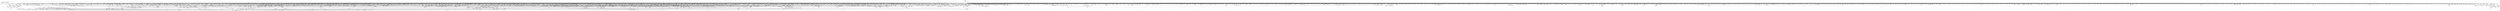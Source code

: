 digraph kerncollapsed {
    "Indirect call95" [color="black"];
    "__put_cpu_fpsimd_context" [color="black"];
    "timer_base.isra.0" [color="black"];
    "wb_io_lists_depopulated" [color="black"];
    "__raw_spin_lock_irqsave_7" [color="black"];
    "console_verbose" [color="black"];
    "copy_user_highpage" [color="black"];
    "__raw_spin_unlock_irq_23" [color="black"];
    "__mnt_want_write" [color="black"];
    "Indirect call3" [color="black"];
    "percpu_counter_add_batch" [color="black"];
    "Indirect call8" [color="black"];
    "Indirect call80" [color="black"];
    "__raw_write_lock_irq.constprop.0" [color="black"];
    "__raw_spin_unlock_irqrestore_15" [color="black"];
    "to_kthread" [color="black"];
    "pgattr_change_is_safe" [color="black"];
    "select_collect2" [color="black"];
    "__raw_spin_lock_irq_35" [color="black"];
    "skip_atoi" [color="black"];
    "__cmpxchg_case_mb_32_4" [color="black"];
    "__wake_up_common" [color="black"];
    "fragmentation_index" [color="black"];
    "mas_leaf_set_meta" [color="black"];
    "percpu_counter_dec" [color="black"];
    "do_raw_spin_lock_61" [color="black"];
    "io_wq_work_match_all" [color="black"];
    "path_get" [color="black"];
    "mas_safe_min" [color="black"];
    "plist_add" [color="black"];
    "__rb_insert_augmented" [color="black"];
    "do_raw_spin_lock_1" [color="black"];
    "Indirect call60" [color="black"];
    "blake2s_compress" [color="black"];
    "__raw_spin_lock_irqsave_23" [color="black"];
    "page_ref_dec_and_test" [color="black"];
    "find_next_and_bit" [color="black"];
    "lock_mount_hash" [color="black"];
    "Indirect call53" [color="black"];
    "rcu_segcblist_accelerate" [color="black"];
    "dec_mm_counter" [color="black"];
    "__mnt_drop_write_file" [color="black"];
    "wake_up_bit" [color="black"];
    "Indirect call110" [color="black"];
    "__cmpxchg_case_acq_32_2" [color="black"];
    "Indirect call26" [color="black"];
    "__raw_spin_lock_irqsave_44" [color="black"];
    "arch_smp_send_reschedule" [color="black"];
    "calc_delta_fair" [color="black"];
    "system_supports_tlb_range" [color="black"];
    "io_wq_work_match_item" [color="black"];
    "__rt_mutex_futex_trylock" [color="black"];
    "do_raw_spin_lock_99" [color="black"];
    "__mutex_init" [color="black"];
    "__raw_spin_unlock_irqrestore_14" [color="black"];
    "slab_want_init_on_free" [color="black"];
    "Indirect call179" [color="black"];
    "mas_leaf_max_gap" [color="black"];
    "vma_interval_tree_iter_next" [color="black"];
    "prepare_to_wait_exclusive" [color="black"];
    "arch_stack_walk" [color="black"];
    "d_walk" [color="black"];
    "collect_posix_cputimers" [color="black"];
    "get_random_bytes" [color="black"];
    "update_blocked_averages" [color="black"];
    "vma_iter_config" [color="black"];
    "do_raw_spin_lock_10" [color="black"];
    "set_task_cpu" [color="black"];
    "mas_rewalk_if_dead" [color="black"];
    "put_unused_fd" [color="black"];
    "__raw_spin_unlock_irq_3" [color="black"];
    "__raw_spin_lock_irq_12" [color="black"];
    "klist_node_attached" [color="black"];
    "irq_set_thread_affinity" [color="black"];
    "task_rq_lock" [color="black"];
    "clear_ti_thread_flag" [color="black"];
    "sync_rcu_exp_done_unlocked" [color="black"];
    "__note_gp_changes" [color="black"];
    "_get_random_bytes" [color="black"];
    "mte_copy_page_tags" [color="black"];
    "anon_vma_interval_tree_insert" [color="black"];
    "netlink_has_listeners" [color="black"];
    "add_wait_queue_exclusive" [color="black"];
    "Indirect call206" [color="black"];
    "lru_move_tail_fn" [color="black"];
    "_atomic_dec_and_lock_irqsave" [color="black"];
    "file_ns_capable" [color="black"];
    "do_raw_spin_lock_85" [color="black"];
    "netlink_overrun" [color="black"];
    "tlb_flush_mmu_tlbonly_1" [color="black"];
    "Indirect call29" [color="black"];
    "__raw_spin_lock_irq" [color="black"];
    "system_supports_mte" [color="black"];
    "sb_clear_inode_writeback" [color="black"];
    "mas_pause" [color="black"];
    "ptrauth_keys_install_user" [color="black"];
    "__cmpxchg_case_acq_32.constprop.0_19" [color="black"];
    "cpus_share_cache" [color="black"];
    "Indirect call40" [color="black"];
    "move_queued_task.constprop.0" [color="black"];
    "replace_mark_chunk" [color="black"];
    "Indirect call24" [color="black"];
    "put_filesystem" [color="black"];
    "sock_inuse_add" [color="black"];
    "posix_cpu_timers_exit_group" [color="black"];
    "tty_port_kopened" [color="black"];
    "xas_set_offset" [color="black"];
    "ptep_set_access_flags" [color="black"];
    "ktime_add_safe" [color="black"];
    "__timer_delete" [color="black"];
    "task_get_vl" [color="black"];
    "fpsimd_save_state" [color="black"];
    "first_online_pgdat" [color="black"];
    "ktime_get_coarse_real_ts64" [color="black"];
    "check_stable_address_space" [color="black"];
    "__percpu_add_case_64_4" [color="black"];
    "xas_next_entry" [color="black"];
    "fsnotify_connector_sb" [color="black"];
    "mas_new_ma_node" [color="black"];
    "ihold" [color="black"];
    "__kern_my_cpu_offset_21" [color="black"];
    "dcache_clean_pou" [color="black"];
    "Indirect call78" [color="black"];
    "kernfs_name_hash" [color="black"];
    "rb_next" [color="black"];
    "flush_dcache_page" [color="black"];
    "__anon_vma_interval_tree_augment_rotate" [color="black"];
    "u64_stats_inc" [color="black"];
    "group_classify" [color="black"];
    "__dput_to_list" [color="black"];
    "__rb_erase_color" [color="black"];
    "irq_work_claim" [color="black"];
    "hrtimer_forward" [color="black"];
    "__raw_spin_lock_irq_7" [color="black"];
    "virt_to_folio" [color="black"];
    "__skb_fill_page_desc" [color="black"];
    "_find_first_zero_bit" [color="black"];
    "fsnotify_free_mark" [color="black"];
    "__kern_my_cpu_offset_17" [color="black"];
    "anon_vma_interval_tree_pre_update_vma" [color="black"];
    "raw_spin_rq_trylock" [color="black"];
    "lockref_put_or_lock" [color="black"];
    "chacha_permute" [color="black"];
    "audit_rate_check.part.0" [color="black"];
    "timer_wait_running" [color="black"];
    "do_raw_spin_lock_5" [color="black"];
    "init_completion" [color="black"];
    "Indirect call142" [color="black"];
    "__update_load_avg_se" [color="black"];
    "sve_state_size" [color="black"];
    "desc_make_reusable" [color="black"];
    "first_zones_zonelist_1" [color="black"];
    "__raw_spin_lock_31" [color="black"];
    "skb_tailroom_2" [color="black"];
    "__kern_my_cpu_offset_18" [color="black"];
    "__kern_my_cpu_offset_26" [color="black"];
    "sme_save_state" [color="black"];
    "rcu_start_this_gp" [color="black"];
    "mapping_shrinkable_1" [color="black"];
    "__percpu_add_case_64_3" [color="black"];
    "__cmpxchg_case_acq_32" [color="black"];
    "thread_group_cputime" [color="black"];
    "__raw_spin_lock_irqsave.constprop.0_2" [color="black"];
    "oom_badness" [color="black"];
    "__raw_spin_lock_irqsave_1" [color="black"];
    "__percpu_add_case_32_13" [color="black"];
    "llist_del_first" [color="black"];
    "console_is_usable" [color="black"];
    "lockref_put_return" [color="black"];
    "is_rlimit_overlimit" [color="black"];
    "finish_swait" [color="black"];
    "set_ti_thread_flag_5" [color="black"];
    "do_raw_spin_lock_73" [color="black"];
    "do_raw_spin_lock_51" [color="black"];
    "compaction_suitable" [color="black"];
    "__do_once_start" [color="black"];
    "__raw_spin_lock_irqsave_15" [color="black"];
    "__futex_unqueue" [color="black"];
    "print_tainted" [color="black"];
    "Indirect call175" [color="black"];
    "wb_has_dirty_io" [color="black"];
    "__raw_read_unlock.constprop.0_2" [color="black"];
    "__wake_q_add" [color="black"];
    "io_fill_cqe_aux" [color="black"];
    "posixtimer_rearm" [color="black"];
    "__wake_up" [color="black"];
    "__raw_spin_lock_12" [color="black"];
    "smp_call_function" [color="black"];
    "io_put_kbuf_comp.isra.0" [color="black"];
    "security_task_getsecid_obj" [color="black"];
    "__cmpxchg_case_acq_32.constprop.0_12" [color="black"];
    "page_ref_inc_3" [color="black"];
    "post_alloc_hook" [color="black"];
    "__rb_change_child.constprop.0" [color="black"];
    "__percpu_add_case_64.constprop.0_3" [color="black"];
    "kmap_local_page" [color="black"];
    "Indirect call74" [color="black"];
    "__to_kthread" [color="black"];
    "extract_entropy.constprop.0" [color="black"];
    "wq_worker_running" [color="black"];
    "test_ti_thread_flag_6" [color="black"];
    "tag_clear" [color="black"];
    "io_poll_get_ownership" [color="black"];
    "pid_task" [color="black"];
    "__init_rwsem" [color="black"];
    "__raw_spin_lock_irqsave.constprop.0_1" [color="black"];
    "Indirect call27" [color="black"];
    "__raw_spin_lock_irq_5" [color="black"];
    "__inode_add_lru" [color="black"];
    "vma_interval_tree_iter_first" [color="black"];
    "Indirect call131" [color="black"];
    "list_del_init_2" [color="black"];
    "__d_drop" [color="black"];
    "kmap_atomic_1" [color="black"];
    "radix_tree_iter_tag_clear" [color="black"];
    "mast_spanning_rebalance.isra.0" [color="black"];
    "mutex_trylock" [color="black"];
    "__raw_spin_unlock_irqrestore_11" [color="black"];
    "down_trylock" [color="black"];
    "rt_mutex_setprio" [color="black"];
    "do_raw_spin_lock_25" [color="black"];
    "slab_want_init_on_alloc" [color="black"];
    "kmsg_dump" [color="black"];
    "mod_zone_page_state" [color="black"];
    "timespec64_equal" [color="black"];
    "__cmpxchg_case_rel_32" [color="black"];
    "dl_bw_cpus" [color="black"];
    "tick_get_device" [color="black"];
    "Indirect call116" [color="black"];
    "reweight_task" [color="black"];
    "__update_load_avg_cfs_rq" [color="black"];
    "find_task_by_vpid" [color="black"];
    "Indirect call75" [color="black"];
    "do_raw_spin_lock_58" [color="black"];
    "folio_pfn" [color="black"];
    "folio_mapping" [color="black"];
    "redirty_tail_locked" [color="black"];
    "dl_rq_of_se" [color="black"];
    "security_sk_free" [color="black"];
    "zone_page_state_snapshot" [color="black"];
    "__io_put_kbuf_list" [color="black"];
    "sk_memory_allocated_sub" [color="black"];
    "double_unlock_balance" [color="black"];
    "__kern_my_cpu_offset_61" [color="black"];
    "kthread_insert_work_sanity_check" [color="black"];
    "d_set_d_op" [color="black"];
    "mas_next_sibling" [color="black"];
    "__cmpwait_case_32_1" [color="black"];
    "__set_close_on_exec.isra.0" [color="black"];
    "_compound_head_3" [color="black"];
    "tty_name" [color="black"];
    "__raw_write_lock_irq_1" [color="black"];
    "__raw_spin_unlock_irqrestore_33" [color="black"];
    "Indirect call111" [color="black"];
    "__raw_spin_unlock_irq_7" [color="black"];
    "need_active_balance" [color="black"];
    "compact_lock_irqsave" [color="black"];
    "__timer_delete_sync" [color="black"];
    "find_next_bit_17" [color="black"];
    "io_wq_worker_running" [color="black"];
    "page_mapping" [color="black"];
    "__cmpxchg_case_64" [color="black"];
    "timerqueue_add" [color="black"];
    "sane_fdtable_size" [color="black"];
    "__cmpxchg_case_acq_32.constprop.0_21" [color="black"];
    "is_mergeable_anon_vma" [color="black"];
    "__raw_spin_unlock_irqrestore_24" [color="black"];
    "pfn_valid_1" [color="black"];
    "find_vma_intersection" [color="black"];
    "vma_interval_tree_insert" [color="black"];
    "__smp_call_single_queue" [color="black"];
    "Indirect call204" [color="black"];
    "__raw_spin_lock_irq_23" [color="black"];
    "migrate_disable" [color="black"];
    "percpu_ref_get_many" [color="black"];
    "rcu_segcblist_first_pend_cb" [color="black"];
    "Indirect call5" [color="black"];
    "io_timeout_extract" [color="black"];
    "peernet2id" [color="black"];
    "count_vm_event_1" [color="black"];
    "vma_merge" [color="black"];
    "__raw_spin_lock_irqsave_39" [color="black"];
    "futex_hb_waiters_dec" [color="black"];
    "mmgrab_2" [color="black"];
    "auditsc_get_stamp" [color="black"];
    "__dl_clear_params" [color="black"];
    "pagefault_enable_1" [color="black"];
    "skb_flow_get_icmp_tci" [color="black"];
    "__cmpwait_case_32_3" [color="black"];
    "rcu_seq_set_state" [color="black"];
    "rcu_is_cpu_rrupt_from_idle" [color="black"];
    "skb_has_frag_list" [color="black"];
    "group_close_release" [color="black"];
    "sync_icache_aliases" [color="black"];
    "security_task_kill" [color="black"];
    "Indirect call105" [color="black"];
    "Indirect call79" [color="black"];
    "__percpu_add_case_32_8" [color="black"];
    "mod_node_state" [color="black"];
    "tls_preserve_current_state" [color="black"];
    "__raw_write_lock.constprop.0_1" [color="black"];
    "set_work_data" [color="black"];
    "put_prev_task" [color="black"];
    "Indirect call104" [color="black"];
    "__raw_write_lock_irq" [color="black"];
    "strscpy_pad" [color="black"];
    "convert_prio" [color="black"];
    "__sk_mem_reclaim" [color="black"];
    "idr_find" [color="black"];
    "add_timer" [color="black"];
    "folio_trylock" [color="black"];
    "cpumask_intersects.constprop.0_1" [color="black"];
    "inode_lru_list_del" [color="black"];
    "pte_offset_kernel.isra.0" [color="black"];
    "detach_entity_load_avg" [color="black"];
    "do_raw_spin_lock_64" [color="black"];
    "__folio_cancel_dirty" [color="black"];
    "system_supports_address_auth_1" [color="black"];
    "Indirect call195" [color="black"];
    "arch_irq_work_raise" [color="black"];
    "rcu_accelerate_cbs" [color="black"];
    "test_ti_thread_flag_19" [color="black"];
    "__sw_hweight32" [color="black"];
    "list_del_init_7" [color="black"];
    "Indirect call121" [color="black"];
    "xas_result" [color="black"];
    "__raw_spin_lock_irqsave_52" [color="black"];
    "ktime_get_with_offset" [color="black"];
    "update_rt_rq_load_avg" [color="black"];
    "__rb_rotate_set_parents" [color="black"];
    "kick_process" [color="black"];
    "__mutex_trylock" [color="black"];
    "tty_audit_fork" [color="black"];
    "simple_xattr_space" [color="black"];
    "folio_mapped_2" [color="black"];
    "skb_may_tx_timestamp.part.0" [color="black"];
    "sched_cgroup_fork" [color="black"];
    "mte_parent_slot" [color="black"];
    "IS_ERR_OR_NULL_3" [color="black"];
    "rcu_exp_jiffies_till_stall_check" [color="black"];
    "cpumask_next.constprop.0" [color="black"];
    "skb_frag_ref" [color="black"];
    "find_next_bit.constprop.0_14" [color="black"];
    "flush_tlb_kernel_range" [color="black"];
    "__raw_spin_lock_3" [color="black"];
    "__raw_spin_lock_irq_17" [color="black"];
    "audit_comparator" [color="black"];
    "try_to_unmap_flush" [color="black"];
    "do_raw_spin_lock_34" [color="black"];
    "account_pipe_buffers" [color="black"];
    "security_secid_to_secctx" [color="black"];
    "__raw_spin_lock_irqsave_4" [color="black"];
    "__reuseport_detach_sock.isra.0" [color="black"];
    "arm64_kernel_unmapped_at_el0_2" [color="black"];
    "task_fits_cpu" [color="black"];
    "__io_acct_run_queue" [color="black"];
    "mas_prev" [color="black"];
    "skb_orphan_1" [color="black"];
    "rcu_seq_snap" [color="black"];
    "Indirect call144" [color="black"];
    "panic_smp_self_stop" [color="black"];
    "__percpu_add_case_64" [color="black"];
    "init_multi_vma_prep" [color="black"];
    "rb_prev" [color="black"];
    "Indirect call196" [color="black"];
    "security_release_secctx" [color="black"];
    "no_blink" [color="black"];
    "do_raw_spin_lock_32" [color="black"];
    "__xchg_case_mb_64.constprop.0_2" [color="black"];
    "resched_curr" [color="black"];
    "do_raw_spin_lock_13" [color="black"];
    "node_tag_clear" [color="black"];
    "__raw_spin_unlock_irqrestore_18" [color="black"];
    "hlist_del_init_4" [color="black"];
    "maybe_mkwrite.isra.0" [color="black"];
    "io_req_defer_failed" [color="black"];
    "__raw_spin_unlock_irq_36" [color="black"];
    "do_raw_spin_lock_6" [color="black"];
    "Indirect call201" [color="black"];
    "security_file_set_fowner" [color="black"];
    "is_software_node" [color="black"];
    "posix_cpu_timer_rearm" [color="black"];
    "__cmpxchg_case_mb_32_5" [color="black"];
    "arch_get_random_seed_longs" [color="black"];
    "__skb_set_length_1" [color="black"];
    "pm_runtime_autosuspend_expiration" [color="black"];
    "do_raw_spin_lock_118" [color="black"];
    "sched_ttwu_pending" [color="black"];
    "do_raw_spin_lock_117" [color="black"];
    "__dev_pm_qos_resume_latency" [color="black"];
    "inode_cgwb_move_to_attached" [color="black"];
    "task_active_pid_ns" [color="black"];
    "do_raw_spin_lock_26" [color="black"];
    "Indirect call39" [color="black"];
    "skb_header_pointer_2" [color="black"];
    "mntget" [color="black"];
    "anon_vma_interval_tree_post_update_vma" [color="black"];
    "mm_trace_rss_stat" [color="black"];
    "mas_descend" [color="black"];
    "mas_store_prealloc.part.0" [color="black"];
    "pick_next_task_idle" [color="black"];
    "folio_try_get_rcu" [color="black"];
    "sched_clock_cpu" [color="black"];
    "do_raw_spin_lock_14" [color="black"];
    "__raw_spin_lock_5" [color="black"];
    "_copy_from_iter" [color="black"];
    "__skb_zcopy_downgrade_managed" [color="black"];
    "mab_set_b_end" [color="black"];
    "list_del_init_3" [color="black"];
    "Indirect call57" [color="black"];
    "lock_mnt_tree" [color="black"];
    "io_put_kbuf" [color="black"];
    "__cmpxchg_case_acq_32.constprop.0_2" [color="black"];
    "sk_error_report" [color="black"];
    "__hrtimer_get_next_event" [color="black"];
    "__raw_spin_lock_30" [color="black"];
    "arch_get_random_longs" [color="black"];
    "lru_deactivate_file_fn" [color="black"];
    "move_freepages_block" [color="black"];
    "prepare_alloc_pages.constprop.0" [color="black"];
    "__cmpxchg_case_mb_32_13" [color="black"];
    "find_vma" [color="black"];
    "list_move_1" [color="black"];
    "__raw_spin_unlock_irq_28" [color="black"];
    "smp_call_function_many" [color="black"];
    "__raw_spin_lock_irq_19" [color="black"];
    "get_cpu_fpsimd_context" [color="black"];
    "__raw_spin_unlock_irqrestore_8" [color="black"];
    "mas_mab_cp" [color="black"];
    "list_del_init_5" [color="black"];
    "find_next_bit_8" [color="black"];
    "do_raw_spin_lock_41" [color="black"];
    "copyin" [color="black"];
    "Indirect call167" [color="black"];
    "folio_trylock_1" [color="black"];
    "cpumask_first_and" [color="black"];
    "rt_mutex_top_waiter" [color="black"];
    "allow_direct_reclaim" [color="black"];
    "__kern_my_cpu_offset_89" [color="black"];
    "__next_zones_zonelist" [color="black"];
    "Indirect call170" [color="black"];
    "__futex_queue" [color="black"];
    "Indirect call113" [color="black"];
    "kmalloc_slab" [color="black"];
    "strreplace" [color="black"];
    "timer_delete_sync" [color="black"];
    "count_vm_event" [color="black"];
    "lockref_get_not_zero" [color="black"];
    "__cmpxchg_case_mb_64_7" [color="black"];
    "mas_state_walk" [color="black"];
    "prepare_to_wait" [color="black"];
    "__raw_spin_lock_15" [color="black"];
    "Indirect call61" [color="black"];
    "page_ref_dec_and_test_2" [color="black"];
    "purge_fragmented_block" [color="black"];
    "wakeup_kswapd" [color="black"];
    "__raw_spin_unlock_irqrestore" [color="black"];
    "__cmpxchg_case_acq_32.constprop.0_8" [color="black"];
    "__fprop_add_percpu_max" [color="black"];
    "add_nr_running" [color="black"];
    "timerqueue_iterate_next" [color="black"];
    "list_del_init" [color="black"];
    "prb_reserve_in_last" [color="black"];
    "___d_drop" [color="black"];
    "has_managed_dma" [color="black"];
    "__raw_spin_unlock_irq_12" [color="black"];
    "__const_udelay" [color="black"];
    "rcu_gp_is_normal" [color="black"];
    "Indirect call15" [color="black"];
    "do_raw_spin_lock_56" [color="black"];
    "dl_task_is_earliest_deadline" [color="black"];
    "__cmpwait_case_32_2" [color="black"];
    "isolation_suitable.isra.0" [color="black"];
    "__cmpxchg_case_mb_32_3" [color="black"];
    "__siphash_unaligned" [color="black"];
    "tick_get_broadcast_device" [color="black"];
    "rcu_gpnum_ovf" [color="black"];
    "cleanup_timerqueue" [color="black"];
    "release_thread" [color="black"];
    "Indirect call190" [color="black"];
    "rcu_segcblist_move_seglen" [color="black"];
    "rcu_stall_is_suppressed" [color="black"];
    "xas_load" [color="black"];
    "find_vm_area" [color="black"];
    "__reuseport_detach_closed_sock" [color="black"];
    "__dev_put.part.0" [color="black"];
    "io_cancel_ctx_cb" [color="black"];
    "arch_timer_evtstrm_available" [color="black"];
    "timer_delete" [color="black"];
    "io_wq_cancel_pending_work" [color="black"];
    "compound_order_1" [color="black"];
    "task_rq_unlock" [color="black"];
    "Indirect call174" [color="black"];
    "__kern_my_cpu_offset_67" [color="black"];
    "pageblock_pfn_to_page" [color="black"];
    "fatal_signal_pending_6" [color="black"];
    "rcu_is_watching" [color="black"];
    "Indirect call18" [color="black"];
    "Indirect call11" [color="black"];
    "__raw_spin_lock_irqsave_17" [color="black"];
    "will_become_orphaned_pgrp" [color="black"];
    "__kern_my_cpu_offset_38" [color="black"];
    "__kern_my_cpu_offset_36" [color="black"];
    "generic_exec_single" [color="black"];
    "__percpu_add_case_64_7" [color="black"];
    "iov_iter_revert" [color="black"];
    "req_set_fail_4" [color="black"];
    "folio_unlock" [color="black"];
    "__raw_spin_lock_34" [color="black"];
    "queued_read_lock.constprop.0" [color="black"];
    "Indirect call168" [color="black"];
    "__init_waitqueue_head" [color="black"];
    "do_raw_spin_lock_18" [color="black"];
    "fsnotify_put_sb_connectors" [color="black"];
    "list_move_tail" [color="black"];
    "detach_if_pending" [color="black"];
    "__update_min_deadline" [color="black"];
    "mas_set_parent.constprop.0" [color="black"];
    "pvm_determine_end_from_reverse" [color="black"];
    "mab_calc_split" [color="black"];
    "Indirect call125" [color="black"];
    "__kern_my_cpu_offset_19" [color="black"];
    "mab_mas_cp" [color="black"];
    "__raw_spin_unlock_irq.constprop.0_1" [color="black"];
    "io_get_cqe_overflow" [color="black"];
    "copy_highpage" [color="black"];
    "__raw_spin_lock_irq_1" [color="black"];
    "system_supports_tlb_range_1" [color="black"];
    "xa_is_node" [color="black"];
    "errseq_sample" [color="black"];
    "Indirect call50" [color="black"];
    "security_capable" [color="black"];
    "console_trylock" [color="black"];
    "is_vmalloc_addr" [color="black"];
    "sock_rfree" [color="black"];
    "chacha_block_generic" [color="black"];
    "__cmpxchg_case_acq_32.constprop.0_10" [color="black"];
    "xas_clear_mark" [color="black"];
    "Indirect call178" [color="black"];
    "kernel_init_pages" [color="black"];
    "Indirect call122" [color="black"];
    "__kern_my_cpu_offset_62" [color="black"];
    "unhash_mnt" [color="black"];
    "task_work_cancel_match" [color="black"];
    "fpsimd_thread_switch" [color="black"];
    "fatal_signal_pending_5" [color="black"];
    "pcpu_block_update" [color="black"];
    "osq_lock" [color="black"];
    "__dl_add" [color="black"];
    "__raw_spin_unlock_irq_29" [color="black"];
    "mab_shift_right" [color="black"];
    "do_raw_spin_lock_30" [color="black"];
    "Indirect call207" [color="black"];
    "__raw_spin_lock.constprop.0" [color="black"];
    "do_raw_spin_lock_67" [color="black"];
    "xa_err" [color="black"];
    "device_pm_check_callbacks" [color="black"];
    "__raw_spin_lock_irqsave.constprop.0_3" [color="black"];
    "ma_dead_node" [color="black"];
    "queued_spin_lock_slowpath" [color="black"];
    "filemap_check_errors" [color="black"];
    "__percpu_add_case_64_6" [color="black"];
    "mtree_range_walk" [color="black"];
    "__radix_tree_lookup" [color="black"];
    "zone_watermark_ok" [color="black"];
    "Indirect call42" [color="black"];
    "cpu_util.constprop.0" [color="black"];
    "__nr_to_section" [color="black"];
    "filemap_release_folio" [color="black"];
    "mas_push_node" [color="black"];
    "cpumask_any_and_distribute" [color="black"];
    "__xa_clear_mark" [color="black"];
    "new_context" [color="black"];
    "__dl_update" [color="black"];
    "io_should_retry_thread" [color="black"];
    "arch_local_irq_save_7" [color="black"];
    "__raw_spin_unlock_irq_45" [color="black"];
    "number" [color="black"];
    "__get_cpu_fpsimd_context" [color="black"];
    "_mix_pool_bytes" [color="black"];
    "__raw_spin_lock_irqsave_21" [color="black"];
    "arch_local_irq_save" [color="black"];
    "do_raw_spin_lock_83" [color="black"];
    "__raw_spin_lock_54" [color="black"];
    "pcpu_chunk_relocate" [color="black"];
    "flush_signal_handlers" [color="black"];
    "__disable_irq" [color="black"];
    "kernfs_get" [color="black"];
    "signal_pending_state_2" [color="black"];
    "__percpu_add_case_32_20" [color="black"];
    "__cmpxchg_case_acq_32.constprop.0_13" [color="black"];
    "next_mnt" [color="black"];
    "__tlb_reset_range" [color="black"];
    "__raw_spin_unlock_irq_4" [color="black"];
    "_find_first_bit" [color="black"];
    "Indirect call91" [color="black"];
    "__raw_spin_lock_bh.constprop.0_5" [color="black"];
    "futex_hash" [color="black"];
    "tlb_remove_table_smp_sync" [color="black"];
    "mas_find" [color="black"];
    "retain_dentry" [color="black"];
    "qdisc_qstats_cpu_backlog_dec" [color="black"];
    "is_cpu_allowed" [color="black"];
    "__fswab32_10" [color="black"];
    "folio_mapped" [color="black"];
    "do_raw_spin_lock_2" [color="black"];
    "tlb_flush_mmu_tlbonly" [color="black"];
    "arch_local_irq_restore_1" [color="black"];
    "mas_start" [color="black"];
    "memchr" [color="black"];
    "fill_contig_page_info" [color="black"];
    "__mutex_remove_waiter" [color="black"];
    "oom_unkillable_task.isra.0" [color="black"];
    "update_newidle_cost" [color="black"];
    "pm_ops_is_empty" [color="black"];
    "pud_set_huge" [color="black"];
    "__iget" [color="black"];
    "free_vmap_area_rb_augment_cb_rotate" [color="black"];
    "test_ti_thread_flag_1" [color="black"];
    "folio_wake_bit" [color="black"];
    "fatal_signal_pending_4" [color="black"];
    "Indirect call1" [color="black"];
    "fsnotify" [color="black"];
    "signal_pending_state" [color="black"];
    "__count_vm_events" [color="black"];
    "mas_next_slot" [color="black"];
    "mnt_set_mountpoint" [color="black"];
    "__udelay" [color="black"];
    "__mod_timer" [color="black"];
    "pde_subdir_first" [color="black"];
    "Indirect call166" [color="black"];
    "kernfs_leftmost_descendant" [color="black"];
    "__raw_spin_lock_23" [color="black"];
    "__raw_spin_lock_irq_31" [color="black"];
    "Indirect call192" [color="black"];
    "Indirect call203" [color="black"];
    "Indirect call23" [color="black"];
    "__cmpxchg_case_mb_64" [color="black"];
    "update_misfit_status" [color="black"];
    "get_cred" [color="black"];
    "freezing" [color="black"];
    "Indirect call180" [color="black"];
    "__raw_spin_lock_irqsave_19" [color="black"];
    "qdisc_run_begin" [color="black"];
    "blake2s.constprop.0" [color="black"];
    "rcu_cblist_dequeue" [color="black"];
    "fsnotify_update_flags" [color="black"];
    "__cmpxchg_case_8" [color="black"];
    "__raw_spin_lock_49" [color="black"];
    "__wake_up_locked_key" [color="black"];
    "count_vm_events_1" [color="black"];
    "bump_cpu_timer" [color="black"];
    "rcu_seq_end" [color="black"];
    "__kern_my_cpu_offset_71" [color="black"];
    "user_disable_single_step" [color="black"];
    "__kern_my_cpu_offset_60" [color="black"];
    "Indirect call140" [color="black"];
    "radix_tree_tag_get" [color="black"];
    "Indirect call129" [color="black"];
    "tty_driver_name" [color="black"];
    "pcpu_init_md_blocks" [color="black"];
    "tag_set" [color="black"];
    "io_poll_can_finish_inline.isra.0" [color="black"];
    "hlist_del_init_2" [color="black"];
    "____core____" [color="kernel"];
    "__kern_my_cpu_offset_47" [color="black"];
    "pcpu_block_update_hint_alloc" [color="black"];
    "cpu_timer_task_rcu" [color="black"];
    "__set_fixmap" [color="black"];
    "__pfn_to_section" [color="black"];
    "pcpu_chunk_populated" [color="black"];
    "page_ref_add" [color="black"];
    "move_freelist_tail" [color="black"];
    "io_acct_cancel_pending_work" [color="black"];
    "__set_task_comm" [color="black"];
    "tlb_gather_mmu_fullmm" [color="black"];
    "Indirect call2" [color="black"];
    "update_dl_migration" [color="black"];
    "skb_tailroom_1" [color="black"];
    "hrtimer_force_reprogram.constprop.0" [color="black"];
    "is_valid_gup_args" [color="black"];
    "mas_wr_store_setup" [color="black"];
    "mas_safe_pivot" [color="black"];
    "mte_dead_leaves.constprop.0" [color="black"];
    "compound_order_2" [color="black"];
    "exit_oom_victim" [color="black"];
    "kernfs_release_file.part.0.isra.0" [color="black"];
    "__list_del_entry_2" [color="black"];
    "Indirect call82" [color="black"];
    "activate_task" [color="black"];
    "pgdat_balanced" [color="black"];
    "set_pfnblock_flags_mask" [color="black"];
    "task_pid_vnr" [color="black"];
    "__cmpxchg_case_acq_32.constprop.0_6" [color="black"];
    "__kern_my_cpu_offset_53" [color="black"];
    "dev_nit_active" [color="black"];
    "wake_all_kswapds" [color="black"];
    "strscpy" [color="black"];
    "xas_reload" [color="black"];
    "__percpu_add_case_64_1" [color="black"];
    "_find_next_bit" [color="black"];
    "add_timer_on" [color="black"];
    "__balance_callbacks" [color="black"];
    "do_raw_spin_lock.constprop.0_3" [color="black"];
    "rwsem_spin_on_owner" [color="black"];
    "__kern_my_cpu_offset_70" [color="black"];
    "hrtimer_active" [color="black"];
    "page_ref_add_1" [color="black"];
    "__raw_spin_lock_27" [color="black"];
    "Indirect call185" [color="black"];
    "mas_update_gap" [color="black"];
    "folio_test_uptodate" [color="black"];
    "clear_ti_thread_flag_4" [color="black"];
    "flush_tlb_batched_pending" [color="black"];
    "__arm64_sys_madvise" [color="black"];
    "__raw_spin_lock_irqsave.constprop.0_7" [color="black"];
    "rt_mutex_slowtrylock" [color="black"];
    "zone_reclaimable_pages" [color="black"];
    "tick_get_broadcast_mask" [color="black"];
    "io_is_timeout_noseq" [color="black"];
    "folio_trylock_4" [color="black"];
    "update_curr" [color="black"];
    "netlink_lock_table" [color="black"];
    "mte_update_sctlr_user" [color="black"];
    "__skb_header_pointer" [color="black"];
    "__srcu_read_unlock" [color="black"];
    "rcu_segcblist_add_len" [color="black"];
    "Indirect call189" [color="black"];
    "dget" [color="black"];
    "pmd_offset.isra.0_1" [color="black"];
    "mas_set_split_parent.isra.0" [color="black"];
    "Indirect call146" [color="black"];
    "mas_wr_walk" [color="black"];
    "forward_timer_base" [color="black"];
    "mas_prev_setup.constprop.0" [color="black"];
    "copy_page" [color="black"];
    "folio_anon_vma" [color="black"];
    "find_suitable_fallback" [color="black"];
    "calc_wheel_index" [color="black"];
    "select_collect" [color="black"];
    "global_dirtyable_memory" [color="black"];
    "d_hash" [color="black"];
    "min_deadline_cb_rotate" [color="black"];
    "dup_anon_vma" [color="black"];
    "tty_ldisc_close" [color="black"];
    "spin_lock_irqsave_ssp_contention" [color="black"];
    "inode_to_bdi" [color="black"];
    "__integrity_iint_find" [color="black"];
    "do_raw_spin_lock_33" [color="black"];
    "_atomic_dec_and_lock" [color="black"];
    "access_ok_2" [color="black"];
    "Indirect call135" [color="black"];
    "xas_start" [color="black"];
    "local_bh_disable" [color="black"];
    "Indirect call148" [color="black"];
    "skb_pfmemalloc" [color="black"];
    "vm_commit_limit" [color="black"];
    "folio_nr_pages" [color="black"];
    "flush_dcache_folio" [color="black"];
    "pte_mkdirty" [color="black"];
    "pcpu_free_area.isra.0" [color="black"];
    "__kern_my_cpu_offset_54" [color="black"];
    "__finish_swait" [color="black"];
    "__raw_spin_lock_irq_34" [color="black"];
    "lock_parent" [color="black"];
    "__set_open_fd" [color="black"];
    "mas_pop_node" [color="black"];
    "mas_wr_walk_index.isra.0" [color="black"];
    "fetch_robust_entry" [color="black"];
    "first_zones_zonelist" [color="black"];
    "pagefault_disable" [color="black"];
    "__raw_spin_unlock_irqrestore_5" [color="black"];
    "__attach_mnt" [color="black"];
    "io_cqring_wake" [color="black"];
    "pcpu_update_empty_pages" [color="black"];
    "timekeeping_get_ns" [color="black"];
    "__wait_on_bit" [color="black"];
    "is_subdir" [color="black"];
    "signal_pending_11" [color="black"];
    "cpupri_set" [color="black"];
    "Indirect call92" [color="black"];
    "arm64_kernel_unmapped_at_el0_3" [color="black"];
    "Indirect call55" [color="black"];
    "__dequeue_entity" [color="black"];
    "clear_ti_thread_flag_1" [color="black"];
    "__list_del_entry" [color="black"];
    "__kern_my_cpu_offset_4" [color="black"];
    "inc_tlb_flush_pending" [color="black"];
    "set_tsk_need_resched" [color="black"];
    "cpudl_heapify_up" [color="black"];
    "__raw_spin_trylock_1" [color="black"];
    "pcpu_chunk_slot" [color="black"];
    "arch_asym_cpu_priority" [color="black"];
    "do_raw_spin_lock_31" [color="black"];
    "_find_next_zero_bit" [color="black"];
    "do_raw_spin_lock_9" [color="black"];
    "get_new_cred" [color="black"];
    "task_sigpending_2" [color="black"];
    "Indirect call199" [color="black"];
    "__raw_spin_unlock_irqrestore_6" [color="black"];
    "Indirect call12" [color="black"];
    "__kern_my_cpu_offset_55" [color="black"];
    "zone_page_state_add" [color="black"];
    "kobj_child_ns_ops" [color="black"];
    "__raw_spin_lock_irq_3" [color="black"];
    "find_later_rq" [color="black"];
    "pick_next_pushable_dl_task" [color="black"];
    "is_zero_page" [color="black"];
    "__cmpxchg_case_acq_32.constprop.0_7" [color="black"];
    "dput_to_list" [color="black"];
    "find_next_bit_15" [color="black"];
    "vma_interval_tree_augment_rotate" [color="black"];
    "__cmpxchg_case_acq_32.constprop.0_14" [color="black"];
    "Indirect call21" [color="black"];
    "do_raw_spin_lock_43" [color="black"];
    "__kern_my_cpu_offset_37" [color="black"];
    "pcpu_next_md_free_region" [color="black"];
    "__srcu_read_lock" [color="black"];
    "ma_slots" [color="black"];
    "Indirect call68" [color="black"];
    "Indirect call159" [color="black"];
    "anon_vma_interval_tree_iter_next" [color="black"];
    "__local_bh_enable_ip" [color="black"];
    "anon_vma_interval_tree_remove" [color="black"];
    "find_next_bit_6" [color="black"];
    "xas_find_conflict" [color="black"];
    "try_to_unmap_flush_dirty" [color="black"];
    "fsnotify_group_assert_locked" [color="black"];
    "Indirect call9" [color="black"];
    "ma_pivots" [color="black"];
    "dequeue_task" [color="black"];
    "pvm_find_va_enclose_addr" [color="black"];
    "prep_new_page" [color="black"];
    "dev_driver_string" [color="black"];
    "mas_prev_slot" [color="black"];
    "__wake_up_common_lock" [color="black"];
    "__raw_spin_lock_irqsave_34" [color="black"];
    "free_unref_page_commit" [color="black"];
    "__down_trylock_console_sem.constprop.0" [color="black"];
    "ptep_clear_flush" [color="black"];
    "rcu_segcblist_init" [color="black"];
    "Indirect call152" [color="black"];
    "folio_evictable" [color="black"];
    "__init_swait_queue_head" [color="black"];
    "rcu_segcblist_extract_done_cbs" [color="black"];
    "proto_memory_pcpu_drain" [color="black"];
    "audit_string_contains_control" [color="black"];
    "is_bad_inode" [color="black"];
    "sched_clock" [color="black"];
    "timer_reduce" [color="black"];
    "clear_bit_unlock.constprop.0" [color="black"];
    "rb_erase_cached.isra.0" [color="black"];
    "rwsem_read_trylock" [color="black"];
    "get_mm_exe_file" [color="black"];
    "split_map_pages" [color="black"];
    "__cmpxchg_case_mb_32_8" [color="black"];
    "mutex_is_locked" [color="black"];
    "to_desc" [color="black"];
    "list_splice" [color="black"];
    "io_poll_mark_cancelled" [color="black"];
    "Indirect call193" [color="black"];
    "__page_set_anon_rmap" [color="black"];
    "crng_make_state" [color="black"];
    "get_ldops" [color="black"];
    "mas_find_setup.constprop.0" [color="black"];
    "task_curr" [color="black"];
    "recalc_sigpending" [color="black"];
    "__printk_safe_enter" [color="black"];
    "__lock_timer" [color="black"];
    "Indirect call200" [color="black"];
    "copy_to_user_page" [color="black"];
    "__raw_spin_lock_irqsave_18" [color="black"];
    "arm_smccc_1_1_get_conduit" [color="black"];
    "pfn_swap_entry_to_page" [color="black"];
    "futex_q_lock" [color="black"];
    "kernfs_next_descendant_post" [color="black"];
    "folio_size" [color="black"];
    "find_first_bit_6" [color="black"];
    "arm_timer" [color="black"];
    "prb_read_valid" [color="black"];
    "inode_add_lru" [color="black"];
    "__raw_spin_lock_20" [color="black"];
    "__raw_spin_lock_62" [color="black"];
    "list_del_1" [color="black"];
    "mas_next" [color="black"];
    "can_set_direct_map" [color="black"];
    "__cmpxchg_case_acq_32.constprop.0" [color="black"];
    "osq_wait_next" [color="black"];
    "init_entity_runnable_average" [color="black"];
    "__mnt_want_write_file" [color="black"];
    "__raw_spin_unlock_irq_20" [color="black"];
    "__anon_vma_interval_tree_subtree_search" [color="black"];
    "atomic_notifier_call_chain" [color="black"];
    "flush_tlb_mm" [color="black"];
    "mutex_can_spin_on_owner" [color="black"];
    "update_rq_clock" [color="black"];
    "mtree_load" [color="black"];
    "__kern_my_cpu_offset_6" [color="black"];
    "put_dec" [color="black"];
    "wants_signal" [color="black"];
    "mapping_shrinkable_2" [color="black"];
    "tlb_flush" [color="black"];
    "Indirect call46" [color="black"];
    "find_mergeable_anon_vma" [color="black"];
    "__cmpxchg_case_acq_32.constprop.0_1" [color="black"];
    "wake_up_klogd" [color="black"];
    "wp_page_reuse" [color="black"];
    "__raw_spin_trylock" [color="black"];
    "arch_local_irq_save_4" [color="black"];
    "__raw_spin_lock_irqsave_12" [color="black"];
    "change_page_range" [color="black"];
    "cpumask_and.isra.0_1" [color="black"];
    "lazy_max_pages" [color="black"];
    "put_dec_trunc8" [color="black"];
    "put_dec_full8" [color="black"];
    "vmalloc_to_page" [color="black"];
    "pwq_activate_inactive_work" [color="black"];
    "prepend_char" [color="black"];
    "Indirect call84" [color="black"];
    "Indirect call10" [color="black"];
    "__ipi_send_mask" [color="black"];
    "percpu_counter_add" [color="black"];
    "inode_maybe_inc_iversion" [color="black"];
    "xas_find" [color="black"];
    "cpuhp_invoke_callback" [color="black"];
    "__sync_icache_dcache" [color="black"];
    "__wait_for_common" [color="black"];
    "Indirect call117" [color="black"];
    "hrtimer_cancel" [color="black"];
    "__cmpxchg_case_mb_32.constprop.0" [color="black"];
    "extfrag_for_order" [color="black"];
    "Indirect call172" [color="black"];
    "mas_allocated.isra.0" [color="black"];
    "page_move_anon_rmap" [color="black"];
    "nsec_to_clock_t" [color="black"];
    "__kern_my_cpu_offset_76" [color="black"];
    "fpsimd_flush_task_state" [color="black"];
    "do_raw_spin_lock_116" [color="black"];
    "io_wq_hash_work" [color="black"];
    "task_set_jobctl_pending" [color="black"];
    "get_cred_1" [color="black"];
    "xas_next_offset" [color="black"];
    "Indirect call71" [color="black"];
    "__cmpxchg_case_acq_64_1" [color="black"];
    "vm_unacct_memory_1" [color="black"];
    "pmd_set_huge" [color="black"];
    "sk_mem_reclaim" [color="black"];
    "arm64_kernel_unmapped_at_el0_4" [color="black"];
    "Indirect call49" [color="black"];
    "cpu_online" [color="black"];
    "printk_parse_prefix" [color="black"];
    "Indirect call133" [color="black"];
    "__arch_copy_from_user" [color="black"];
    "xas_set_order.part.0" [color="black"];
    "__raw_spin_lock_irqsave_22" [color="black"];
    "arch_send_call_function_single_ipi" [color="black"];
    "raw_spin_rq_lock" [color="black"];
    "__cmpwait_case_32" [color="black"];
    "Indirect call160" [color="black"];
    "memcg_charge_kernel_stack.part.0" [color="black"];
    "fast_dput" [color="black"];
    "rcu_jiffies_till_stall_check" [color="black"];
    "double_rq_lock" [color="black"];
    "__skb_set_length" [color="black"];
    "check_preempt_curr_dl" [color="black"];
    "fasync_insert_entry" [color="black"];
    "do_raw_spin_lock_97" [color="black"];
    "__raw_spin_unlock_irqrestore.constprop.0_2" [color="black"];
    "rcu_segcblist_inc_len" [color="black"];
    "Indirect call183" [color="black"];
    "__raw_spin_lock_irqsave_25" [color="black"];
    "mnt_get_writers" [color="black"];
    "folio_size_2" [color="black"];
    "test_and_set_ti_thread_flag_1" [color="black"];
    "__kern_my_cpu_offset_56" [color="black"];
    "find_next_bit.constprop.0_6" [color="black"];
    "__raw_spin_lock_28" [color="black"];
    "irqd_set.isra.0_1" [color="black"];
    "task_join_group_stop" [color="black"];
    "__irq_put_desc_unlock" [color="black"];
    "search_cmp_ftr_reg" [color="black"];
    "Indirect call208" [color="black"];
    "mte_dead_walk" [color="black"];
    "test_ti_thread_flag_7" [color="black"];
    "do_raw_spin_lock.constprop.0_10" [color="black"];
    "arch_local_irq_save_8" [color="black"];
    "__skb_checksum" [color="black"];
    "mas_is_err" [color="black"];
    "Indirect call98" [color="black"];
    "__raw_spin_unlock_irqrestore_37" [color="black"];
    "__raw_spin_lock_26" [color="black"];
    "wb_stat_mod" [color="black"];
    "sig_handler_ignored" [color="black"];
    "__raw_spin_unlock_irq_5" [color="black"];
    "do_raw_spin_lock_16" [color="black"];
    "ldsem_down_read_trylock" [color="black"];
    "flush_tlb_mm_1" [color="black"];
    "try_release_thread_stack_to_cache" [color="black"];
    "set_tlb_ubc_flush_pending" [color="black"];
    "workingset_eviction" [color="black"];
    "mas_wr_end_piv" [color="black"];
    "fprop_reflect_period_percpu.isra.0" [color="black"];
    "wake_up_var" [color="black"];
    "sock_flag.constprop.0" [color="black"];
    "__raw_read_unlock.constprop.0_6" [color="black"];
    "__remove_hrtimer" [color="black"];
    "xa_load" [color="black"];
    "__raw_spin_unlock_irq_21" [color="black"];
    "Indirect call44" [color="black"];
    "Indirect call20" [color="black"];
    "Indirect call209" [color="black"];
    "__task_will_free_mem" [color="black"];
    "__cmpxchg_case_acq_32.constprop.0_5" [color="black"];
    "__delay" [color="black"];
    "gfp_pfmemalloc_allowed" [color="black"];
    "move_linked_works" [color="black"];
    "__fprop_add_percpu" [color="black"];
    "do_raw_spin_lock.constprop.0_14" [color="black"];
    "do_softirq_own_stack" [color="black"];
    "d_find_alias" [color="black"];
    "Indirect call56" [color="black"];
    "set_ti_thread_flag" [color="black"];
    "mm_counter" [color="black"];
    "task_will_free_mem" [color="black"];
    "arch_send_call_function_ipi_mask" [color="black"];
    "sched_clock_noinstr" [color="black"];
    "vma_is_anon_shmem" [color="black"];
    "skb_zcopy_downgrade_managed" [color="black"];
    "set_kpti_asid_bits" [color="black"];
    "__bitmap_subset" [color="black"];
    "xas_error.isra.0" [color="black"];
    "compaction_defer_reset" [color="black"];
    "do_raw_spin_lock_37" [color="black"];
    "__cmpxchg_case_64.isra.0" [color="black"];
    "__cmpxchg_case_acq_32_1" [color="black"];
    "process_shares_mm" [color="black"];
    "Indirect call138" [color="black"];
    "__cmpxchg_case_mb_64_6" [color="black"];
    "prep_compound_page" [color="black"];
    "sched_asym_prefer" [color="black"];
    "kthread_probe_data" [color="black"];
    "signal_set_stop_flags" [color="black"];
    "io_cancel_cb" [color="black"];
    "local_bh_enable" [color="black"];
    "count_vm_events" [color="black"];
    "xa_find" [color="black"];
    "__raw_spin_lock_irqsave.constprop.0_8" [color="black"];
    "xas_init_marks" [color="black"];
    "do_raw_spin_lock_87" [color="black"];
    "_find_first_and_bit" [color="black"];
    "is_migration_entry" [color="black"];
    "Indirect call187" [color="black"];
    "__pick_first_entity" [color="black"];
    "next_online_pgdat" [color="black"];
    "kill_device" [color="black"];
    "cpudl_find" [color="black"];
    "__kern_my_cpu_offset_27" [color="black"];
    "__raw_spin_unlock_irqrestore_9" [color="black"];
    "skb_header_cloned" [color="black"];
    "__raw_spin_lock_irqsave_50" [color="black"];
    "cpu_online_1" [color="black"];
    "Indirect call81" [color="black"];
    "Indirect call198" [color="black"];
    "find_next_zero_bit" [color="black"];
    "mast_fill_bnode" [color="black"];
    "get_pfnblock_flags_mask" [color="black"];
    "put_ldops.constprop.0" [color="black"];
    "skb_copy_bits" [color="black"];
    "do_softirq" [color="black"];
    "page_vma_mapped_walk_done_1" [color="black"];
    "__ptrace_link" [color="black"];
    "futex_q_unlock" [color="black"];
    "get_task_mm" [color="black"];
    "internal_add_timer" [color="black"];
    "do_raw_spin_lock_12" [color="black"];
    "srcu_gp_start" [color="black"];
    "__gfp_pfmemalloc_flags" [color="black"];
    "task_call_func" [color="black"];
    "Indirect call119" [color="black"];
    "do_raw_spin_lock_8" [color="black"];
    "do_raw_spin_lock_36" [color="black"];
    "do_raw_spin_lock_50" [color="black"];
    "page_ref_inc_4" [color="black"];
    "Indirect call4" [color="black"];
    "task_clear_jobctl_trapping" [color="black"];
    "Indirect call171" [color="black"];
    "dl_bw_of" [color="black"];
    "__mnt_is_readonly" [color="black"];
    "io_run_local_work_continue" [color="black"];
    "prb_next_seq" [color="black"];
    "Indirect call165" [color="black"];
    "cpumask_weight" [color="black"];
    "freezing_slow_path" [color="black"];
    "Indirect call120" [color="black"];
    "__raw_spin_lock_irqsave_6" [color="black"];
    "wakeup_source_deactivate" [color="black"];
    "_compound_head_13" [color="black"];
    "__mnt_drop_write" [color="black"];
    "__percpu_counter_sum" [color="black"];
    "__raw_spin_trylock_3" [color="black"];
    "try_check_zero" [color="black"];
    "dev_xmit_recursion_inc" [color="black"];
    "Indirect call32" [color="black"];
    "ktime_get_real_seconds" [color="black"];
    "signal_pending" [color="black"];
    "rcu_poll_gp_seq_end_unlocked" [color="black"];
    "__page_cache_release" [color="black"];
    "__raw_spin_unlock_irq_35" [color="black"];
    "rb_erase" [color="black"];
    "pmd_offset.isra.0" [color="black"];
    "task_clear_jobctl_pending" [color="black"];
    "mas_set_height" [color="black"];
    "Indirect call70" [color="black"];
    "__raw_spin_lock_irq_32" [color="black"];
    "__raw_spin_unlock_irq" [color="black"];
    "__pi_strlen" [color="black"];
    "irq_domain_activate_irq" [color="black"];
    "Indirect call147" [color="black"];
    "should_fail_alloc_page" [color="black"];
    "do_raw_spin_lock_80" [color="black"];
    "folio_mapped_3" [color="black"];
    "find_first_bit_1" [color="black"];
    "arch_local_irq_disable_2" [color="black"];
    "need_mlock_drain" [color="black"];
    "__raw_spin_unlock_irq.constprop.0_2" [color="black"];
    "__lock_task_sighand" [color="black"];
    "__raw_spin_lock_irq_18" [color="black"];
    "llist_reverse_order" [color="black"];
    "should_failslab" [color="black"];
    "Indirect call83" [color="black"];
    "workingset_activation" [color="black"];
    "_compound_head_4" [color="black"];
    "init_timer_key" [color="black"];
    "pte_to_swp_entry" [color="black"];
    "__irq_can_set_affinity" [color="black"];
    "audit_gid_comparator" [color="black"];
    "mm_counter_file" [color="black"];
    "sched_post_fork" [color="black"];
    "__percpu_add_case_64.constprop.0" [color="black"];
    "Indirect call22" [color="black"];
    "fd_install" [color="black"];
    "rb_insert_color" [color="black"];
    "get_state_synchronize_rcu" [color="black"];
    "net_eq_idr" [color="black"];
    "do_raw_spin_lock_48" [color="black"];
    "kernfs_should_drain_open_files" [color="black"];
    "__zone_watermark_ok" [color="black"];
    "Indirect call157" [color="black"];
    "__var_waitqueue" [color="black"];
    "inode_io_list_move_locked" [color="black"];
    "__raw_spin_lock.constprop.0_1" [color="black"];
    "irq_enable" [color="black"];
    "mas_push_data" [color="black"];
    "__bpf_free_used_maps" [color="black"];
    "find_busiest_group" [color="black"];
    "Indirect call126" [color="black"];
    "do_raw_spin_lock_52" [color="black"];
    "__raw_spin_unlock_irqrestore.constprop.0_1" [color="black"];
    "gup_must_unshare" [color="black"];
    "vm_stat_account" [color="black"];
    "folio_not_mapped" [color="black"];
    "next_zone" [color="black"];
    "__raw_spin_unlock_irqrestore_2" [color="black"];
    "find_submount" [color="black"];
    "srcu_funnel_exp_start" [color="black"];
    "__count_vm_events_3" [color="black"];
    "xas_retry" [color="black"];
    "test_taint" [color="black"];
    "_find_last_bit" [color="black"];
    "__sk_mem_reduce_allocated" [color="black"];
    "find_next_bit.constprop.0_8" [color="black"];
    "strcspn" [color="black"];
    "set_cpu_online" [color="black"];
    "cpumask_any_distribute" [color="black"];
    "pagefault_enable" [color="black"];
    "rpm_check_suspend_allowed" [color="black"];
    "Indirect call31" [color="black"];
    "sock_rmem_free" [color="black"];
    "lock_timer_base" [color="black"];
    "Indirect call194" [color="black"];
    "__raw_spin_lock_irqsave_11" [color="black"];
    "sync_exp_work_done" [color="black"];
    "data_push_tail" [color="black"];
    "__percpu_add_case_32_15" [color="black"];
    "__percpu_add_case_64.constprop.0_1" [color="black"];
    "fatal_signal_pending_1" [color="black"];
    "current_wq_worker" [color="black"];
    "Indirect call48" [color="black"];
    "set_swapper_pgd" [color="black"];
    "__raw_spin_lock_43" [color="black"];
    "lru_add_fn" [color="black"];
    "update_sctlr_el1" [color="black"];
    "__raw_spin_unlock_irqrestore_12" [color="black"];
    "this_cpu_has_cap.part.0" [color="black"];
    "set_load_weight" [color="black"];
    "Indirect call188" [color="black"];
    "__task_rq_lock" [color="black"];
    "do_raw_spin_lock.constprop.0_6" [color="black"];
    "cpu_online_3" [color="black"];
    "__raw_spin_lock_64" [color="black"];
    "mas_bulk_rebalance" [color="black"];
    "dev_xmit_recursion_dec" [color="black"];
    "__kern_my_cpu_offset_22" [color="black"];
    "finish_wait" [color="black"];
    "__kern_my_cpu_offset_134" [color="black"];
    "Indirect call191" [color="black"];
    "should_zap_page" [color="black"];
    "inactive_is_low.constprop.0" [color="black"];
    "__disable_irq_nosync" [color="black"];
    "__mod_lruvec_state" [color="black"];
    "set_ptes.isra.0" [color="black"];
    "__kern_my_cpu_offset_49" [color="black"];
    "cpu_online_2" [color="black"];
    "cpumask_next_and" [color="black"];
    "dev_bus_name" [color="black"];
    "io_poll_find.constprop.0" [color="black"];
    "dev_pm_disable_wake_irq_check" [color="black"];
    "__cmpxchg_case_acq_32.constprop.0_4" [color="black"];
    "__dl_sub" [color="black"];
    "io_cancel_req_match" [color="black"];
    "hlist_bl_lock" [color="black"];
    "rcu_segcblist_pend_cbs" [color="black"];
    "unlock_page" [color="black"];
    "__put_unused_fd" [color="black"];
    "ktime_get_mono_fast_ns" [color="black"];
    "d_find_any_alias" [color="black"];
    "try_to_take_rt_mutex" [color="black"];
    "irq_to_desc" [color="black"];
    "mas_find_child" [color="black"];
    "pte_to_swp_entry_2" [color="black"];
    "srcu_get_delay.isra.0" [color="black"];
    "futex_cmpxchg_value_locked" [color="black"];
    "__cmpxchg_case_mb_32_6" [color="black"];
    "netdev_start_xmit" [color="black"];
    "Indirect call169" [color="black"];
    "security_current_getsecid_subj" [color="black"];
    "osq_unlock" [color="black"];
    "__raw_spin_unlock_irq_37" [color="black"];
    "rcu_poll_gp_seq_start_unlocked" [color="black"];
    "req_set_fail_3" [color="black"];
    "queued_write_lock.constprop.0_1" [color="black"];
    "blake2s_final" [color="black"];
    "read_sanitised_ftr_reg" [color="black"];
    "Indirect call134" [color="black"];
    "__lock_parent" [color="black"];
    "task_sched_runtime" [color="black"];
    "__raw_spin_unlock_irqrestore_29" [color="black"];
    "Indirect call41" [color="black"];
    "Indirect call86" [color="black"];
    "__cmpxchg_case_acq_32.constprop.0_17" [color="black"];
    "io_wq_get_acct" [color="black"];
    "kmalloc_size_roundup" [color="black"];
    "access_ok_12" [color="black"];
    "__raw_spin_unlock_irqrestore_32" [color="black"];
    "enqueue_pushable_dl_task" [color="black"];
    "drain_pages" [color="black"];
    "tty_ldisc_open" [color="black"];
    "vma_fs_can_writeback" [color="black"];
    "hlist_bl_unlock" [color="black"];
    "cpudl_set" [color="black"];
    "memzero_explicit" [color="black"];
    "folio_evictable_1" [color="black"];
    "get_file.isra.0" [color="black"];
    "find_next_bit_18" [color="black"];
    "__raw_spin_lock_18" [color="black"];
    "cpu_util_cfs_boost" [color="black"];
    "rcu_exp_need_qs" [color="black"];
    "__raw_spin_lock_52" [color="black"];
    "Indirect call17" [color="black"];
    "folio_nr_pages_4" [color="black"];
    "__kern_my_cpu_offset_74" [color="black"];
    "anon_vma_interval_tree_iter_first" [color="black"];
    "queued_read_lock_slowpath" [color="black"];
    "workingset_update_node" [color="black"];
    "__bitmap_equal" [color="black"];
    "__raw_spin_unlock_irqrestore_38" [color="black"];
    "find_alive_thread.isra.0" [color="black"];
    "csum_block_add_ext" [color="black"];
    "test_tsk_need_resched" [color="black"];
    "Indirect call102" [color="black"];
    "Indirect call173" [color="black"];
    "propagate_mount_unlock" [color="black"];
    "__update_gt_cputime" [color="black"];
    "_prb_read_valid" [color="black"];
    "__raw_spin_lock_irqsave" [color="black"];
    "__kern_my_cpu_offset_35" [color="black"];
    "virt_to_head_page.isra.0" [color="black"];
    "pcpu_size_to_slot" [color="black"];
    "siginfo_layout" [color="black"];
    "update_pm_runtime_accounting" [color="black"];
    "__kern_my_cpu_offset_83" [color="black"];
    "__irq_work_queue_local" [color="black"];
    "pi_state_update_owner" [color="black"];
    "compaction_free" [color="black"];
    "__remove_inode_hash" [color="black"];
    "arch_local_irq_save_1" [color="black"];
    "invalid_migration_vma" [color="black"];
    "rcu_dynticks_snap" [color="black"];
    "find_next_bit.constprop.0_21" [color="black"];
    "num_other_online_cpus" [color="black"];
    "efi_reboot" [color="black"];
    "class_raw_spinlock_irqsave_destructor" [color="black"];
    "list_splice_tail_init" [color="black"];
    "__percpu_add_case_32_2" [color="black"];
    "kobj_ns_ops" [color="black"];
    "memblock_search" [color="black"];
    "deny_write_access.isra.0" [color="black"];
    "Indirect call97" [color="black"];
    "u64_stats_add_1" [color="black"];
    "Indirect call47" [color="black"];
    "mnt_add_count" [color="black"];
    "cfs_rq_of" [color="black"];
    "node_page_state_add" [color="black"];
    "del_page_from_free_list" [color="black"];
    "Indirect call108" [color="black"];
    "d_ancestor" [color="black"];
    "Indirect call184" [color="black"];
    "__anon_vma_interval_tree_augment_propagate" [color="black"];
    "Indirect call37" [color="black"];
    "__raw_spin_lock_irq_21" [color="black"];
    "gup_folio_next" [color="black"];
    "Indirect call213" [color="black"];
    "cpumask_first" [color="black"];
    "mmget" [color="black"];
    "mte_zero_clear_page_tags" [color="black"];
    "percpu_ref_put_many.constprop.0" [color="black"];
    "Indirect call33" [color="black"];
    "Indirect call28" [color="black"];
    "_compound_head_5" [color="black"];
    "mte_destroy_descend.constprop.0" [color="black"];
    "page_ref_inc_2" [color="black"];
    "Indirect call96" [color="black"];
    "ktime_get_real_ts64" [color="black"];
    "vma_is_secretmem" [color="black"];
    "bsearch" [color="black"];
    "__flush_tlb_kernel_pgtable" [color="black"];
    "fsnotify_first_mark" [color="black"];
    "pcpu_chunk_refresh_hint" [color="black"];
    "strncmp" [color="black"];
    "__raw_spin_lock_irq_25" [color="black"];
    "__raw_spin_lock_irqsave_3" [color="black"];
    "pde_subdir_find" [color="black"];
    "find_vma_prev" [color="black"];
    "find_next_zero_bit_2" [color="black"];
    "__kern_my_cpu_offset_11" [color="black"];
    "xas_find_marked" [color="black"];
    "tty_termios_baud_rate" [color="black"];
    "wb_update_bandwidth" [color="black"];
    "__bitmap_set" [color="black"];
    "Indirect call87" [color="black"];
    "__percpu_add_case_32" [color="black"];
    "hrtimer_try_to_cancel" [color="black"];
    "do_raw_spin_lock_3" [color="black"];
    "bstats_update" [color="black"];
    "arch_local_irq_save_3" [color="black"];
    "qdisc_qstats_cpu_qlen_dec" [color="black"];
    "__preempt_count_sub" [color="black"];
    "update_min_vruntime" [color="black"];
    "unlock_mount_hash" [color="black"];
    "check_and_switch_context" [color="black"];
    "do_raw_spin_lock_93" [color="black"];
    "cpu_active" [color="black"];
    "__raw_spin_lock_irq.constprop.0_1" [color="black"];
    "__cmpxchg_case_acq_32.constprop.0_15" [color="black"];
    "Indirect call52" [color="black"];
    "task_sigpending_1" [color="black"];
    "Indirect call65" [color="black"];
    "Indirect call123" [color="black"];
    "__raw_spin_lock_63" [color="black"];
    "Indirect call88" [color="black"];
    "do_raw_spin_lock_38" [color="black"];
    "__mod_zone_page_state" [color="black"];
    "se_weight.isra.0" [color="black"];
    "tlb_remove_table_sync_one" [color="black"];
    "clear_ti_thread_flag_3" [color="black"];
    "do_raw_spin_lock_57" [color="black"];
    "synchronize_rcu.part.0" [color="black"];
    "__raw_spin_unlock_irq_19" [color="black"];
    "__raw_spin_lock_irq_20" [color="black"];
    "tsk_fork_get_node" [color="black"];
    "skb_queue_tail" [color="black"];
    "arch_local_irq_restore_3" [color="black"];
    "__raw_spin_unlock_irqrestore_3" [color="black"];
    "__irq_disable" [color="black"];
    "vma_interval_tree_insert_after" [color="black"];
    "rcu_seq_start_1" [color="black"];
    "idr_for_each" [color="black"];
    "mapping_shrinkable" [color="black"];
    "cpu_mitigations_off" [color="black"];
    "rcu_segcblist_entrain" [color="black"];
    "__raw_spin_lock_irqsave_32" [color="black"];
    "__raw_spin_unlock_irqrestore_21" [color="black"];
    "xa_find_after" [color="black"];
    "recalc_sigpending_tsk" [color="black"];
    "test_ti_thread_flag_10" [color="black"];
    "mte_thread_switch" [color="black"];
    "Indirect call34" [color="black"];
    "radix_tree_lookup" [color="black"];
    "xas_next_entry.constprop.0" [color="black"];
    "io_match_task_safe" [color="black"];
    "__irq_get_desc_lock" [color="black"];
    "get_data" [color="black"];
    "Indirect call67" [color="black"];
    "wb_stat_error" [color="black"];
    "__raw_spin_unlock_irq_6" [color="black"];
    "Indirect call69" [color="black"];
    "jiffies_to_usecs" [color="black"];
    "Indirect call127" [color="black"];
    "Indirect call141" [color="black"];
    "Indirect call109" [color="black"];
    "tcp_get_info_chrono_stats" [color="black"];
    "__raw_spin_unlock_irqrestore_10" [color="black"];
    "io_poll_add_hash" [color="black"];
    "io_schedule_prepare" [color="black"];
    "Indirect call35" [color="black"];
    "do_raw_spin_lock_17" [color="black"];
    "copy_fd_bitmaps" [color="black"];
    "Indirect call7" [color="black"];
    "__remove_shared_vm_struct.constprop.0" [color="black"];
    "list_del_init_6" [color="black"];
    "copy_from_kernel_nofault_allowed" [color="black"];
    "set_next_entity" [color="black"];
    "Indirect call212" [color="black"];
    "do_raw_spin_lock_11" [color="black"];
    "__xchg_case_mb_32.constprop.0" [color="black"];
    "__kern_my_cpu_offset_29" [color="black"];
    "do_raw_spin_lock_88" [color="black"];
    "crng_fast_key_erasure" [color="black"];
    "do_raw_spin_lock_65" [color="black"];
    "read_seqbegin_or_lock" [color="black"];
    "set_pud" [color="black"];
    "update_load_avg" [color="black"];
    "pcpu_page_idx" [color="black"];
    "find_first_bit_4" [color="black"];
    "set_area_direct_map" [color="black"];
    "invalid_mkclean_vma" [color="black"];
    "hrtimer_start_range_ns" [color="black"];
    "req_set_fail" [color="black"];
    "skb_cloned" [color="black"];
    "test_ti_thread_flag_11" [color="black"];
    "d_shrink_add" [color="black"];
    "active_load_balance_cpu_stop" [color="black"];
    "find_first_bit_3" [color="black"];
    "__printk_safe_exit" [color="black"];
    "__raw_spin_lock_21" [color="black"];
    "page_ref_inc_1" [color="black"];
    "task_ppid_nr" [color="black"];
    "__mutex_trylock_common" [color="black"];
    "tick_get_wakeup_device" [color="black"];
    "inc_rlimit_ucounts" [color="black"];
    "sock_flag_3" [color="black"];
    "__kern_my_cpu_offset_2" [color="black"];
    "eth_type_vlan" [color="black"];
    "folio_invalidate" [color="black"];
    "__raw_spin_lock_irq_6" [color="black"];
    "enqueue_timer" [color="black"];
    "irq_chip_retrigger_hierarchy" [color="black"];
    "do_raw_spin_lock_35" [color="black"];
    "steal_suitable_fallback" [color="black"];
    "zone_watermark_ok_safe" [color="black"];
    "invalid_folio_referenced_vma" [color="black"];
    "task_participate_group_stop" [color="black"];
    "hrtimer_reprogram.constprop.0" [color="black"];
    "local_cpu_stop" [color="black"];
    "cpumask_copy_1" [color="black"];
    "Indirect call66" [color="black"];
    "take_dentry_name_snapshot" [color="black"];
    "__raw_spin_lock_irq_43" [color="black"];
    "skb_zcopy_clear" [color="black"];
    "update_cfs_rq_load_avg.isra.0" [color="black"];
    "list_lru_del" [color="black"];
    "cpumask_empty_3" [color="black"];
    "io_poll_remove_entries" [color="black"];
    "find_vmap_area" [color="black"];
    "xas_not_node" [color="black"];
    "__sw_hweight64" [color="black"];
    "Indirect call161" [color="black"];
    "__cmpxchg_case_mb_64_1" [color="black"];
    "irq_work_single" [color="black"];
    "Indirect call54" [color="black"];
    "put_cpu_fpsimd_context" [color="black"];
    "defer_console_output" [color="black"];
    "expand" [color="black"];
    "d_flags_for_inode" [color="black"];
    "page_ref_dec_and_test_1" [color="black"];
    "shrink_lock_dentry" [color="black"];
    "__raw_spin_lock_6" [color="black"];
    "pfn_valid_2" [color="black"];
    "do_raw_spin_lock_23" [color="black"];
    "split_page" [color="black"];
    "folio_nr_pages_3" [color="black"];
    "Indirect call99" [color="black"];
    "super_wake" [color="black"];
    "unmask_irq" [color="black"];
    "__finalize_skb_around" [color="black"];
    "post_ttbr_update_workaround" [color="black"];
    "call_function_single_prep_ipi" [color="black"];
    "__raw_spin_lock_irq_11" [color="black"];
    "mas_prev_sibling" [color="black"];
    "update_group_capacity" [color="black"];
    "rcu_advance_cbs" [color="black"];
    "__percpu_add_case_32_1" [color="black"];
    "csum_partial_ext" [color="black"];
    "tty_driver_flush_buffer" [color="black"];
    "__cmpxchg_case_mb_64_2" [color="black"];
    "pcpu_unit_page_offset" [color="black"];
    "__kern_my_cpu_offset_24" [color="black"];
    "__raw_spin_lock_irqsave_5" [color="black"];
    "data_alloc" [color="black"];
    "__kern_my_cpu_offset_42" [color="black"];
    "get_sd_balance_interval" [color="black"];
    "__raw_spin_lock_irqsave_42" [color="black"];
    "do_raw_spin_lock_44" [color="black"];
    "Indirect call132" [color="black"];
    "__fsnotify_update_child_dentry_flags" [color="black"];
    "__raw_spin_lock_irq.constprop.0_2" [color="black"];
    "__bitmap_clear" [color="black"];
    "__raise_softirq_irqoff" [color="black"];
    "__raw_spin_lock_4" [color="black"];
    "cpu_timer_dequeue" [color="black"];
    "do_init_timer.constprop.0" [color="black"];
    "get_group_info.isra.0" [color="black"];
    "__raw_read_lock.constprop.0_1" [color="black"];
    "check_cb_ovld_locked" [color="black"];
    "__cmpxchg_case_acq_32.constprop.0_20" [color="black"];
    "list_del_3" [color="black"];
    "percpu_ref_get_many.constprop.0" [color="black"];
    "__accumulate_pelt_segments" [color="black"];
    "__raw_spin_unlock_irqrestore_17" [color="black"];
    "mm_set_has_pinned_flag" [color="black"];
    "__clear_close_on_exec.isra.0" [color="black"];
    "get_work_pwq" [color="black"];
    "io_acct_run_queue" [color="black"];
    "smp_call_function_single" [color="black"];
    "__xas_next" [color="black"];
    "ttwu_queue_wakelist" [color="black"];
    "hlist_del_init" [color="black"];
    "__raw_spin_lock_irq_41" [color="black"];
    "__free_one_page" [color="black"];
    "posix_cputimers_group_init" [color="black"];
    "__enqueue_entity" [color="black"];
    "folio_order" [color="black"];
    "folio_total_mapcount" [color="black"];
    "access_ok_16" [color="black"];
    "disable_irq_nosync" [color="black"];
    "tty_termios_input_baud_rate" [color="black"];
    "do_kernel_restart" [color="black"];
    "folio_activate_fn" [color="black"];
    "mas_parent_type" [color="black"];
    "pm_qos_read_value" [color="black"];
    "remove_wait_queue" [color="black"];
    "list_del_init_8" [color="black"];
    "folio_trylock_flag" [color="black"];
    "__set_task_special" [color="black"];
    "mas_prev_range" [color="black"];
    "do_raw_spin_lock_27" [color="black"];
    "reusable_anon_vma" [color="black"];
    "pcpu_alloc_area" [color="black"];
    "__xchg_case_acq_64.isra.0" [color="black"];
    "pcpu_find_block_fit" [color="black"];
    "Indirect call128" [color="black"];
    "__xchg_case_mb_64.constprop.0_3" [color="black"];
    "rcu_cblist_init" [color="black"];
    "qdisc_maybe_clear_missed" [color="black"];
    "memset" [color="black"];
    "unlock_task_sighand.isra.0_1" [color="black"];
    "__irq_startup" [color="black"];
    "Indirect call181" [color="black"];
    "sub_rq_bw.isra.0" [color="black"];
    "enqueue_hrtimer.constprop.0" [color="black"];
    "clear_buddies.isra.0" [color="black"];
    "mas_wr_new_end" [color="black"];
    "__raw_write_unlock_irq_5" [color="black"];
    "noop_dirty_folio" [color="black"];
    "memmove" [color="black"];
    "Indirect call214" [color="black"];
    "rt_mutex_futex_trylock" [color="black"];
    "tk_clock_read" [color="black"];
    "update_cached_migrate" [color="black"];
    "__raw_spin_lock_irqsave_29" [color="black"];
    "__d_instantiate" [color="black"];
    "Indirect call163" [color="black"];
    "mte_sync_tags" [color="black"];
    "__wake_up_sync_key" [color="black"];
    "pcpu_next_fit_region.constprop.0" [color="black"];
    "__rt_mutex_slowtrylock" [color="black"];
    "check_class_changed" [color="black"];
    "idle_cpu" [color="black"];
    "igrab" [color="black"];
    "__irq_domain_deactivate_irq" [color="black"];
    "find_next_bit.constprop.0_11" [color="black"];
    "do_raw_spin_lock" [color="black"];
    "workingset_age_nonresident" [color="black"];
    "security_sock_rcv_skb" [color="black"];
    "__efistub_caches_clean_inval_pou" [color="black"];
    "__percpu_add_case_32_3" [color="black"];
    "raw_spin_rq_lock_nested" [color="black"];
    "prb_first_valid_seq" [color="black"];
    "dl_set_overload.part.0" [color="black"];
    "folio_lruvec_relock_irq.constprop.0" [color="black"];
    "__posix_timers_find" [color="black"];
    "raw_spin_rq_unlock" [color="black"];
    "xas_update.isra.0" [color="black"];
    "fatal_signal_pending" [color="black"];
    "__hlist_del" [color="black"];
    "__kern_my_cpu_offset_25" [color="black"];
    "pm_runtime_deactivate_timer" [color="black"];
    "__list_del_entry_1" [color="black"];
    "__raw_spin_lock_irq_4" [color="black"];
    "dec_rlimit_ucounts" [color="black"];
    "clear_ti_thread_flag_8" [color="black"];
    "__reset_isolation_pfn" [color="black"];
    "arch_local_irq_enable_2" [color="black"];
    "Indirect call101" [color="black"];
    "__io_prep_linked_timeout" [color="black"];
    "do_csum" [color="black"];
    "zone_watermark_fast.constprop.0" [color="black"];
    "Indirect call103" [color="black"];
    "__percpu_add_case_64_2" [color="black"];
    "capacity_of" [color="black"];
    "free_vmap_area_rb_augment_cb_propagate" [color="black"];
    "clear_ti_thread_flag_5" [color="black"];
    "__cmpxchg_case_mb_32_10" [color="black"];
    "ksize" [color="black"];
    "cpudl_heapify" [color="black"];
    "csum_partial" [color="black"];
    "Indirect call176" [color="black"];
    "arch_tlbbatch_should_defer.constprop.0" [color="black"];
    "__raw_spin_lock_46" [color="black"];
    "__kern_my_cpu_offset_28" [color="black"];
    "mte_clear_page_tags" [color="black"];
    "mast_split_data" [color="black"];
    "__kern_my_cpu_offset_133" [color="black"];
    "signalfd_cleanup" [color="black"];
    "drain_pages_zone" [color="black"];
    "__dev_fwnode" [color="black"];
    "dl_clear_overload.part.0" [color="black"];
    "Indirect call156" [color="black"];
    "qdisc_qstats_cpu_qlen_inc" [color="black"];
    "vmf_pte_changed" [color="black"];
    "attach_pid" [color="black"];
    "cpumask_weight.constprop.0_5" [color="black"];
    "arch_local_irq_restore_2" [color="black"];
    "gup_signal_pending" [color="black"];
    "__cmpxchg_case_mb_64_4" [color="black"];
    "task_pid_vnr_1" [color="black"];
    "Indirect call202" [color="black"];
    "get_file_1" [color="black"];
    "get_next_ino" [color="black"];
    "set_pageblock_migratetype" [color="black"];
    "__cmpxchg_case_mb_32_2" [color="black"];
    "sve_save_state" [color="black"];
    "ma_data_end" [color="black"];
    "__io_put_kbuf" [color="black"];
    "group_open_release" [color="black"];
    "__kern_my_cpu_offset_77" [color="black"];
    "audit_serial" [color="black"];
    "__cmpxchg_case_acq_32.constprop.0_16" [color="black"];
    "mas_split_final_node.isra.0" [color="black"];
    "call_on_irq_stack" [color="black"];
    "workingset_refault" [color="black"];
    "skb_zcopy" [color="black"];
    "__bitmap_weight" [color="black"];
    "mas_set_alloc_req" [color="black"];
    "folio_nr_pages_2" [color="black"];
    "__cmpxchg_case_acq_32.constprop.0_18" [color="black"];
    "Indirect call145" [color="black"];
    "ktime_get" [color="black"];
    "__prepare_to_swait" [color="black"];
    "do_raw_spin_lock_47" [color="black"];
    "_compound_head_2" [color="black"];
    "vma_address" [color="black"];
    "show_mem_node_skip" [color="black"];
    "pfn_is_map_memory" [color="black"];
    "vma_interval_tree_augment_propagate" [color="black"];
    "__kern_my_cpu_offset_78" [color="black"];
    "Indirect call63" [color="black"];
    "__wake_up_pollfree" [color="black"];
    "set_secondary_fwnode" [color="black"];
    "notifier_call_chain" [color="black"];
    "futex_top_waiter" [color="black"];
    "tlb_flush_1" [color="black"];
    "mas_store_b_node" [color="black"];
    "rcu_inkernel_boot_has_ended" [color="black"];
    "workingset_test_recent" [color="black"];
    "attach_entity_load_avg" [color="black"];
    "Indirect call76" [color="black"];
    "Indirect call115" [color="black"];
    "Indirect call93" [color="black"];
    "test_ti_thread_flag_21" [color="black"];
    "compaction_zonelist_suitable" [color="black"];
    "cpu_clock_sample" [color="black"];
    "Indirect call158" [color="black"];
    "rb_insert_color_cached" [color="black"];
    "__raw_spin_lock" [color="black"];
    "Indirect call149" [color="black"];
    "__kern_my_cpu_offset_15" [color="black"];
    "__wb_writeout_add" [color="black"];
    "page_ref_inc_6" [color="black"];
    "find_next_zero_bit_1" [color="black"];
    "rcu_poll_gp_seq_start" [color="black"];
    "__raw_spin_lock_irq_26" [color="black"];
    "zone_page_state_snapshot.constprop.0" [color="black"];
    "xas_pause" [color="black"];
    "Indirect call85" [color="black"];
    "io_file_get_flags" [color="black"];
    "timerqueue_del" [color="black"];
    "rcu_segcblist_advance" [color="black"];
    "Indirect call30" [color="black"];
    "exit_task_stack_account" [color="black"];
    "__io_disarm_linked_timeout" [color="black"];
    "sk_leave_memory_pressure" [color="black"];
    "cpu_switch_to" [color="black"];
    "__raw_spin_unlock_irq_1" [color="black"];
    "sibling_imbalance.isra.0" [color="black"];
    "dequeue_load_avg" [color="black"];
    "pmd_clear_huge" [color="black"];
    "free_pcppages_bulk" [color="black"];
    "sock_flag_1" [color="black"];
    "override_creds" [color="black"];
    "__raw_read_unlock.constprop.0" [color="black"];
    "addr_to_vb_xa" [color="black"];
    "update_dl_rq_load_avg" [color="black"];
    "fsnotify_detach_connector_from_object" [color="black"];
    "wakeup_kcompactd" [color="black"];
    "plist_del" [color="black"];
    "no_page_table" [color="black"];
    "security_audit_rule_free" [color="black"];
    "xa_mk_value" [color="black"];
    "vma_last_pgoff" [color="black"];
    "__raw_spin_unlock_irq_38" [color="black"];
    "set_ptes.constprop.0.isra.0" [color="black"];
    "entity_eligible" [color="black"];
    "_prb_commit" [color="black"];
    "netdev_name" [color="black"];
    "Indirect call136" [color="black"];
    "tag_clear_highpage" [color="black"];
    "__raw_read_lock.constprop.0_5" [color="black"];
    "mas_alloc_req.isra.0" [color="black"];
    "fsnotify_data_inode" [color="black"];
    "do_raw_spin_lock_60" [color="black"];
    "mas_ascend" [color="black"];
    "Indirect call14" [color="black"];
    "is_current_pgrp_orphaned" [color="black"];
    "access_ok_39" [color="black"];
    "pud_clear_huge" [color="black"];
    "raw_spin_rq_unlock_irqrestore" [color="black"];
    "Indirect call177" [color="black"];
    "do_raw_spin_lock_86" [color="black"];
    "__cmpxchg_case_acq_32.constprop.0_9" [color="black"];
    "list_del_2" [color="black"];
    "_compound_head_1" [color="black"];
    "rseq_migrate" [color="black"];
    "__bitmap_and" [color="black"];
    "__raw_spin_unlock_irqrestore_1" [color="black"];
    "aio_nr_sub" [color="black"];
    "percpu_ref_put_many" [color="black"];
    "lockref_mark_dead" [color="black"];
    "Indirect call51" [color="black"];
    "try_grab_page" [color="black"];
    "__wake_up_klogd.part.0" [color="black"];
    "__raw_spin_lock_14" [color="black"];
    "__get_task_comm" [color="black"];
    "clear_nonspinnable" [color="black"];
    "__raw_spin_lock_24" [color="black"];
    "ttwu_do_activate.constprop.0" [color="black"];
    "__preempt_count_add.constprop.0_1" [color="black"];
    "__do_set_cpus_allowed" [color="black"];
    "current_is_kswapd" [color="black"];
    "percpu_counter_set" [color="black"];
    "get_arm64_ftr_reg" [color="black"];
    "test_ti_thread_flag_22" [color="black"];
    "__skb_dequeue_3" [color="black"];
    "signal_pending_state_1" [color="black"];
    "rcu_seq_end_1" [color="black"];
    "avg_vruntime" [color="black"];
    "io_prep_async_link" [color="black"];
    "Indirect call124" [color="black"];
    "other_cpu_in_panic" [color="black"];
    "__raw_spin_lock_irqsave_41" [color="black"];
    "_double_lock_balance" [color="black"];
    "Indirect call94" [color="black"];
    "u64_stats_add_2" [color="black"];
    "io_run_cancel" [color="black"];
    "__xchg_case_64.constprop.0" [color="black"];
    "prb_commit" [color="black"];
    "mas_data_end" [color="black"];
    "do_raw_spin_lock_29" [color="black"];
    "Indirect call197" [color="black"];
    "__count_vm_events_2" [color="black"];
    "remove_nodes.constprop.0" [color="black"];
    "clear_inode" [color="black"];
    "cpu_do_switch_mm" [color="black"];
    "get_ucounts_or_wrap" [color="black"];
    "mutex_spin_on_owner" [color="black"];
    "get_pwq" [color="black"];
    "irq_work_queue" [color="black"];
    "Indirect call137" [color="black"];
    "__wb_calc_thresh" [color="black"];
    "xas_error.isra.0_1" [color="black"];
    "prepare_to_wait_event" [color="black"];
    "irq_disable" [color="black"];
    "_raw_spin_rq_lock_irqsave" [color="black"];
    "check_preempt_curr" [color="black"];
    "blake2s_update" [color="black"];
    "tag_get" [color="black"];
    "folio_nr_pages_1" [color="black"];
    "__add_wait_queue" [color="black"];
    "d_lru_del" [color="black"];
    "access_ok_14" [color="black"];
    "__raw_spin_unlock_irq_11" [color="black"];
    "set_page_dirty" [color="black"];
    "mte_update_gcr_excl.isra.0" [color="black"];
    "security_audit_rule_match" [color="black"];
    "this_cpu_has_cap" [color="black"];
    "prepend_name" [color="black"];
    "Indirect call36" [color="black"];
    "timer_delete_hook" [color="black"];
    "get_page" [color="black"];
    "__cmpxchg_case_rel_64" [color="black"];
    "rt_mutex_init_proxy_locked" [color="black"];
    "do_raw_spin_lock_46" [color="black"];
    "__msecs_to_jiffies" [color="black"];
    "lru_note_cost_refault" [color="black"];
    "find_next_bit_13" [color="black"];
    "kmem_valid_obj" [color="black"];
    "__kern_my_cpu_offset_79" [color="black"];
    "system_supports_generic_auth" [color="black"];
    "_compound_head_7" [color="black"];
    "data_check_size" [color="black"];
    "__find_vmap_area.constprop.0" [color="black"];
    "desc_make_final" [color="black"];
    "slab_is_available" [color="black"];
    "__raw_spin_lock_42" [color="black"];
    "__raw_spin_lock.constprop.0_2" [color="black"];
    "set_task_reclaim_state" [color="black"];
    "__raw_spin_lock_irqsave_51" [color="black"];
    "find_next_bit_29" [color="black"];
    "find_next_bit.constprop.0_1" [color="black"];
    "stackinfo_on_stack" [color="black"];
    "mte_set_pivot" [color="black"];
    "lookup_mountpoint" [color="black"];
    "do_raw_spin_lock_45" [color="black"];
    "__raw_read_lock_irqsave.constprop.0_1" [color="black"];
    "folio_mapped_1" [color="black"];
    "do_raw_spin_lock_72" [color="black"];
    "do_raw_spin_lock_28" [color="black"];
    "security_d_instantiate" [color="black"];
    "arch_local_irq_restore" [color="black"];
    "__raw_spin_unlock_irq_18" [color="black"];
    "mas_wr_node_walk" [color="black"];
    "Indirect call64" [color="black"];
    "__kern_my_cpu_offset_50" [color="black"];
    "__rpm_get_callback" [color="black"];
    "sub_running_bw.isra.0" [color="black"];
    "__kern_my_cpu_offset_44" [color="black"];
    "fsnotify_grab_connector" [color="black"];
    "cd_forget" [color="black"];
    "mmgrab_1" [color="black"];
    "folio_add_new_anon_rmap" [color="black"];
    "Indirect call59" [color="black"];
    "memblock_is_map_memory" [color="black"];
    "lockref_get" [color="black"];
    "clear_page" [color="black"];
    "__d_find_any_alias" [color="black"];
    "__attach_to_pi_owner" [color="black"];
    "Indirect call25" [color="black"];
    "pm_runtime_put_noidle_2" [color="black"];
    "__raw_write_unlock_irq_4" [color="black"];
    "test_and_set_bit_lock.constprop.0" [color="black"];
    "Indirect call153" [color="black"];
    "Indirect call130" [color="black"];
    "membarrier_update_current_mm" [color="black"];
    "do_raw_spin_lock.constprop.0_13" [color="black"];
    "clear_siginfo" [color="black"];
    "__raw_spin_unlock_bh.constprop.0" [color="black"];
    "test_ti_thread_flag_4" [color="black"];
    "need_seqretry" [color="black"];
    "sve_get_vl" [color="black"];
    "folio_account_cleaned" [color="black"];
    "space_used" [color="black"];
    "set_ptes.constprop.0.isra.0_1" [color="black"];
    "mas_next_setup.constprop.0" [color="black"];
    "smp_call_function_many_cond" [color="black"];
    "Indirect call143" [color="black"];
    "d_path" [color="black"];
    "desc_read" [color="black"];
    "do_raw_spin_lock_15" [color="black"];
    "__wake_up_parent" [color="black"];
    "__lookup_mnt" [color="black"];
    "pid_nr_ns" [color="black"];
    "next_signal" [color="black"];
    "vma_interval_tree_subtree_search" [color="black"];
    "get_file_2" [color="black"];
    "__audit_uring_entry" [color="black"];
    "fsnotify_compare_groups" [color="black"];
    "rcu_gp_is_expedited" [color="black"];
    "__printk_cpu_sync_wait" [color="black"];
    "strcpy" [color="black"];
    "llist_add_batch" [color="black"];
    "hrtimer_sleeper_start_expires" [color="black"];
    "__mod_node_page_state" [color="black"];
    "mnt_dec_writers" [color="black"];
    "irq_get_irq_data" [color="black"];
    "fsnotify_handle_inode_event.isra.0" [color="black"];
    "__clear_open_fd" [color="black"];
    "__count_vm_events_1" [color="black"];
    "get_arm64_ftr_reg_nowarn" [color="black"];
    "Indirect call0" [color="black"];
    "mod_node_page_state" [color="black"];
    "kernfs_root" [color="black"];
    "mas_wr_walk_descend" [color="black"];
    "__ksize" [color="black"];
    "node_dirty_ok" [color="black"];
    "skb_checksum" [color="black"];
    "__raw_spin_unlock_irqrestore_4" [color="black"];
    "rwsem_set_nonspinnable" [color="black"];
    "find_worker_executing_work" [color="black"];
    "lru_deactivate_fn" [color="black"];
    "do_raw_spin_lock.constprop.0_7" [color="black"];
    "__kern_my_cpu_offset_52" [color="black"];
    "cpumask_and" [color="black"];
    "can_vma_merge_after.constprop.0" [color="black"];
    "strchr" [color="black"];
    "mod_zone_state" [color="black"];
    "find_next_bit_11" [color="black"];
    "skb_tailroom" [color="black"];
    "copy_from_kernel_nofault" [color="black"];
    "__raw_spin_lock_2" [color="black"];
    "split_vma" [color="black"];
    "online_section_nr" [color="black"];
    "Indirect call162" [color="black"];
    "__lshrti3" [color="black"];
    "Indirect call38" [color="black"];
    "__try_to_del_timer_sync" [color="black"];
    "____do_softirq" [color="black"];
    "tk_xtime.constprop.0" [color="black"];
    "pm_runtime_get_noresume" [color="black"];
    "d_shrink_del" [color="black"];
    "do_raw_spin_lock_42" [color="black"];
    "Indirect call58" [color="black"];
    "vma_needs_dirty_tracking" [color="black"];
    "Indirect call114" [color="black"];
    "fatal_signal_pending_3" [color="black"];
    "cpumask_and.isra.0_3" [color="black"];
    "Indirect call77" [color="black"];
    "get_file" [color="black"];
    "system_supports_mte_1" [color="black"];
    "rcu_seq_start" [color="black"];
    "Indirect call186" [color="black"];
    "add_wait_queue" [color="black"];
    "lru_lazyfree_fn" [color="black"];
    "set_next_task" [color="black"];
    "irqd_irq_disabled.isra.0" [color="black"];
    "desc_read_finalized_seq" [color="black"];
    "__pm_relax" [color="black"];
    "kthread_should_stop" [color="black"];
    "radix_tree_next_chunk" [color="black"];
    "load_unaligned_zeropad_1" [color="black"];
    "auditd_test_task" [color="black"];
    "io_wq_exit_start" [color="black"];
    "pagetable_pte_dtor" [color="black"];
    "__raw_spin_trylock_4" [color="black"];
    "lock_hrtimer_base" [color="black"];
    "Indirect call16" [color="black"];
    "__wake_up_locked_key_bookmark" [color="black"];
    "Indirect call6" [color="black"];
    "mast_ascend" [color="black"];
    "mas_adopt_children.isra.0" [color="black"];
    "__peernet2id" [color="black"];
    "__kern_my_cpu_offset_51" [color="black"];
    "queued_read_unlock.constprop.0_2" [color="black"];
    "xas_set_mark" [color="black"];
    "do_raw_spin_lock_63" [color="black"];
    "__kern_my_cpu_offset_14" [color="black"];
    "pagefault_enable_2" [color="black"];
    "exit_rcu" [color="black"];
    "Indirect call164" [color="black"];
    "check_vma_flags" [color="black"];
    "__wake_up_bit" [color="black"];
    "eventfd_signal_mask" [color="black"];
    "list_lru_add" [color="black"];
    "down_read_trylock" [color="black"];
    "posix_cpu_timers_exit" [color="black"];
    "copy_thread" [color="black"];
    "update_sd_lb_stats" [color="black"];
    "find_lock_later_rq" [color="black"];
    "fpsimd_preserve_current_state" [color="black"];
    "enqueue_task" [color="black"];
    "Indirect call43" [color="black"];
    "__kmem_obj_info" [color="black"];
    "inode_io_list_del" [color="black"];
    "Indirect call13" [color="black"];
    "futex_get_value_locked" [color="black"];
    "tlb_gather_mmu" [color="black"];
    "console_srcu_read_lock" [color="black"];
    "pm_qos_update_flags" [color="black"];
    "do_raw_spin_lock_69" [color="black"];
    "__raw_spin_trylock_5" [color="black"];
    "_find_next_or_bit" [color="black"];
    "Indirect call118" [color="black"];
    "__kern_my_cpu_offset_80" [color="black"];
    "post_init_entity_util_avg" [color="black"];
    "__percpu_add_return_case_32_1" [color="black"];
    "find_next_bit_10" [color="black"];
    "__flush_tlb_page_nosync" [color="black"];
    "raw_spin_rq_lock_1" [color="black"];
    "pmd_install" [color="black"];
    "page_vma_mapped_walk_done" [color="black"];
    "find_task_by_pid_ns" [color="black"];
    "arch_local_irq_save_2" [color="black"];
    "audit_uid_comparator" [color="black"];
    "__cmpxchg_case_acq_32_3" [color="black"];
    "can_migrate_task" [color="black"];
    "_compound_head" [color="black"];
    "find_last_bit" [color="black"];
    "find_next_bit_3" [color="black"];
    "Indirect call106" [color="black"];
    "compound_order" [color="black"];
    "drain_local_pages" [color="black"];
    "domain_dirty_limits" [color="black"];
    "mas_put_in_tree" [color="black"];
    "Indirect call211" [color="black"];
    "find_next_bit.constprop.0_7" [color="black"];
    "__raw_spin_lock_irqsave.constprop.0_9" [color="black"];
    "kthread_data" [color="black"];
    "rcu_segcblist_ready_cbs" [color="black"];
    "prb_reserve" [color="black"];
    "mapping_allow_writable" [color="black"];
    "get_task_exe_file" [color="black"];
    "audit_mark_compare" [color="black"];
    "console_srcu_read_unlock" [color="black"];
    "attach_task" [color="black"];
    "mnt_get_count" [color="black"];
    "add_device_randomness" [color="black"];
    "security_inode_init_security_anon" [color="black"];
    "__page_dup_rmap.constprop.0" [color="black"];
    "queued_write_lock_slowpath" [color="black"];
    "lru_note_cost" [color="black"];
    "Indirect call155" [color="black"];
    "Indirect call107" [color="black"];
    "set_ti_thread_flag_4" [color="black"];
    "Indirect call73" [color="black"];
    "radix_tree_load_root" [color="black"];
    "folio_trylock_2" [color="black"];
    "__hrtimer_next_event_base.constprop.0" [color="black"];
    "rcu_segcblist_enqueue" [color="black"];
    "pageblock_skip_persistent" [color="black"];
    "netlink_unlock_table" [color="black"];
    "__mutex_add_waiter" [color="black"];
    "mas_next_range" [color="black"];
    "find_next_bit.constprop.0_5" [color="black"];
    "__acct_reclaim_writeback" [color="black"];
    "prb_final_commit" [color="black"];
    "device_match_devt" [color="black"];
    "__kern_my_cpu_offset_23" [color="black"];
    "dev_to_swnode" [color="black"];
    "kill_super_notify" [color="black"];
    "Indirect call139" [color="black"];
    "rcu_poll_gp_seq_end" [color="black"];
    "__raw_spin_lock_16" [color="black"];
    "__raw_spin_unlock_irq_43" [color="black"];
    "clear_ti_thread_flag_6" [color="black"];
    "__raw_spin_lock_41" [color="black"];
    "Indirect call154" [color="black"];
    "fpsimd_save" [color="black"];
    "spin_lock_irqsave_check_contention" [color="black"];
    "list_del_4" [color="black"];
    "Indirect call89" [color="black"];
    "device_links_read_lock" [color="black"];
    "jiffies_to_msecs" [color="black"];
    "kthread_is_per_cpu" [color="black"];
    "__raw_spin_lock_22" [color="black"];
    "__percpu_down_write_trylock" [color="black"];
    "bit_waitqueue" [color="black"];
    "percpu_ref_put_many.constprop.0_1" [color="black"];
    "cpu_clock_sample_group" [color="black"];
    "decay_load" [color="black"];
    "device_links_read_unlock" [color="black"];
    "_find_next_and_bit" [color="black"];
    "mab_no_null_split" [color="black"];
    "deactivate_task" [color="black"];
    "find_lock_task_mm" [color="black"];
    "int_sqrt" [color="black"];
    "__raw_spin_unlock_irqrestore_31" [color="black"];
    "_task_util_est" [color="black"];
    "do_raw_spin_lock_66" [color="black"];
    "prepare_to_swait_event" [color="black"];
    "do_raw_spin_lock_7" [color="black"];
    "can_vma_merge_before.isra.0" [color="black"];
    "__raw_spin_unlock_irq_17" [color="black"];
    "pcpu_post_unmap_tlb_flush" [color="black"];
    "count_vm_event_2" [color="black"];
    "read_seqbegin.constprop.0" [color="black"];
    "add_mm_rss_vec" [color="black"];
    "folio_mark_dirty" [color="black"];
    "find_next_and_bit.constprop.0" [color="black"];
    "debug_locks_off" [color="black"];
    "__printk_cpu_sync_try_get" [color="black"];
    "page_try_share_anon_rmap" [color="black"];
    "hrtimer_start_expires" [color="black"];
    "folio_isolate_lru" [color="black"];
    "strnlen" [color="black"];
    "allow_write_access" [color="black"];
    "mapping_unmap_writable" [color="black"];
    "Indirect call19" [color="black"];
    "Indirect call90" [color="black"];
    "d_instantiate" [color="black"];
    "rt_mutex_proxy_unlock" [color="black"];
    "__flow_hash_from_keys" [color="black"];
    "Indirect call100" [color="black"];
    "__raw_spin_lock_32" [color="black"];
    "count_vm_events_2" [color="black"];
    "wb_dirty_limits" [color="black"];
    "io_cancel_task_cb" [color="black"];
    "__printk_cpu_sync_put" [color="black"];
    "__skb_flow_get_ports" [color="black"];
    "get_work_pool" [color="black"];
    "__percpu_add_case_32_21" [color="black"];
    "find_unlink_vmap_area" [color="black"];
    "cpu_util_cfs" [color="black"];
    "pcpu_block_refresh_hint" [color="black"];
    "arch_teardown_dma_ops" [color="black"];
    "io_cqe_cache_refill" [color="black"];
    "prepend_path" [color="black"];
    "Indirect call182" [color="black"];
    "__bitmap_intersects" [color="black"];
    "__pi_memcmp" [color="black"];
    "io_prep_async_work" [color="black"];
    "Indirect call150" [color="black"];
    "__irq_domain_activate_irq" [color="black"];
    "find_buddy_page_pfn" [color="black"];
    "find_next_bit_7" [color="black"];
    "rwsem_set_reader_owned" [color="black"];
    "__task_pid_nr_ns" [color="black"];
    "__fsnotify_recalc_mask" [color="black"];
    "Indirect call205" [color="black"];
    "propagation_next" [color="black"];
    "page_ref_inc" [color="black"];
    "rb_first" [color="black"];
    "__raw_spin_unlock_irq_25" [color="black"];
    "__cmpxchg_case_acq_64" [color="black"];
    "lowest_in_progress" [color="black"];
    "mod_timer" [color="black"];
    "skb_headers_offset_update" [color="black"];
    "mask_irq" [color="black"];
    "prepend" [color="black"];
    "req_ref_put_and_test" [color="black"];
    "Indirect call112" [color="black"];
    "fprop_fraction_percpu" [color="black"];
    "unreserve_highatomic_pageblock" [color="black"];
    "wb_io_lists_populated" [color="black"];
    "tty_update_time" [color="black"];
    "percpu_ref_noop_confirm_switch" [color="black"];
    "do_raw_spin_lock_24" [color="black"];
    "group_balance_cpu" [color="black"];
    "Indirect call62" [color="black"];
    "do_madvise" [color="black"];
    "__kern_my_cpu_offset_91" [color="black"];
    "__isolate_free_page" [color="black"];
    "mas_walk" [color="black"];
    "Indirect call151" [color="black"];
    "vma_interval_tree_remove" [color="black"];
    "Indirect call45" [color="black"];
    "__wb_update_bandwidth.constprop.0" [color="black"];
    "mas_max_gap" [color="black"];
    "mt_find" [color="black"];
    "virt_to_slab" [color="black"];
    "__pageblock_pfn_to_page" [color="black"];
    "get_state_synchronize_rcu_full" [color="black"];
    "__pi_strcmp" [color="black"];
    "io_poll_remove_entry" [color="black"];
    "PageMovable" [color="black"];
    "arch_local_irq_save_5" [color="black"];
    "io_req_complete_defer" [color="black"];
    "min_deadline_cb_propagate" [color="black"];
    "Indirect call210" [color="black"];
    "Indirect call72" [color="black"];
    "srcu_read_unlock.constprop.0" [color="black"];
    "__kern_my_cpu_offset_16" [color="black"];
    "cpumask_subset" [color="black"];
    "prepare_alloc_pages.constprop.0" -> "first_zones_zonelist_1" [color="black"];
    "prepare_alloc_pages.constprop.0" -> "should_fail_alloc_page" [color="black"];
    "aio_nr_sub" -> "__raw_spin_lock_32" [color="black"];
    "dec_mm_counter" -> "mm_trace_rss_stat" [color="black"];
    "dec_mm_counter" -> "percpu_counter_add_batch" [color="black"];
    "task_join_group_stop" -> "task_set_jobctl_pending" [color="black"];
    "io_run_cancel" -> "Indirect call168" [color="black"];
    "xas_next_entry" -> "xas_find" [color="black"];
    "check_preempt_curr_dl" -> "resched_curr" [color="black"];
    "check_preempt_curr_dl" -> "test_tsk_need_resched" [color="black"];
    "check_preempt_curr_dl" -> "cpudl_find" [color="black"];
    "__count_vm_events_1" -> "__kern_my_cpu_offset_51" [color="black"];
    "__lock_task_sighand" -> "__raw_spin_unlock_irqrestore" [color="black"];
    "__lock_task_sighand" -> "__raw_spin_lock_irqsave" [color="black"];
    "__dequeue_entity" -> "min_deadline_cb_propagate" [color="black"];
    "__dequeue_entity" -> "__rb_erase_color" [color="black"];
    "__dequeue_entity" -> "rb_next" [color="black"];
    "__dequeue_entity" -> "min_deadline_cb_rotate" [color="black"];
    "filemap_release_folio" -> "Indirect call172" [color="black"];
    "filemap_release_folio" -> "folio_mapping" [color="black"];
    "wakeup_source_deactivate" -> "__wake_up" [color="black"];
    "wakeup_source_deactivate" -> "timer_delete" [color="black"];
    "wakeup_source_deactivate" -> "ktime_get" [color="black"];
    "do_softirq" -> "__kern_my_cpu_offset_2" [color="black"];
    "do_softirq" -> "do_softirq_own_stack" [color="black"];
    "skb_may_tx_timestamp.part.0" -> "__local_bh_enable_ip" [color="black"];
    "skb_may_tx_timestamp.part.0" -> "file_ns_capable" [color="black"];
    "skb_may_tx_timestamp.part.0" -> "__preempt_count_add.constprop.0_1" [color="black"];
    "skb_may_tx_timestamp.part.0" -> "queued_read_lock_slowpath" [color="black"];
    "osq_unlock" -> "osq_wait_next" [color="black"];
    "osq_unlock" -> "__kern_my_cpu_offset_26" [color="black"];
    "osq_unlock" -> "__xchg_case_mb_64.constprop.0_2" [color="black"];
    "raw_spin_rq_lock_1" -> "raw_spin_rq_lock_nested" [color="black"];
    "mtree_range_walk" -> "ma_data_end" [color="black"];
    "mtree_range_walk" -> "ma_dead_node" [color="black"];
    "mtree_range_walk" -> "ma_pivots" [color="black"];
    "mtree_range_walk" -> "ma_slots" [color="black"];
    "__radix_tree_lookup" -> "radix_tree_load_root" [color="black"];
    "init_multi_vma_prep" -> "memset" [color="black"];
    "_prb_read_valid" -> "to_desc" [color="black"];
    "_prb_read_valid" -> "desc_read" [color="black"];
    "_prb_read_valid" -> "desc_read_finalized_seq" [color="black"];
    "_prb_read_valid" -> "get_data" [color="black"];
    "_prb_read_valid" -> "memchr" [color="black"];
    "_prb_read_valid" -> "memmove" [color="black"];
    "mod_timer" -> "__mod_timer" [color="black"];
    "rb_erase_cached.isra.0" -> "rb_next" [color="black"];
    "rb_erase_cached.isra.0" -> "rb_erase" [color="black"];
    "pgdat_balanced" -> "zone_watermark_ok_safe" [color="black"];
    "ttwu_do_activate.constprop.0" -> "check_preempt_curr" [color="black"];
    "ttwu_do_activate.constprop.0" -> "Indirect call4" [color="black"];
    "ttwu_do_activate.constprop.0" -> "activate_task" [color="black"];
    "__raw_spin_lock_41" -> "do_raw_spin_lock_60" [color="black"];
    "__raw_spin_lock_irqsave" -> "do_raw_spin_lock_3" [color="black"];
    "dget" -> "lockref_get" [color="black"];
    "cpu_util.constprop.0" -> "_task_util_est" [color="black"];
    "put_unused_fd" -> "__put_unused_fd" [color="black"];
    "put_unused_fd" -> "__raw_spin_lock_23" [color="black"];
    "io_prep_async_link" -> "do_raw_spin_lock_60" [color="black"];
    "io_prep_async_link" -> "io_prep_async_work" [color="black"];
    "flush_dcache_page" -> "flush_dcache_folio" [color="black"];
    "mas_prev" -> "mas_prev_setup.constprop.0" [color="black"];
    "mas_prev" -> "mas_prev_slot" [color="black"];
    "peernet2id" -> "__peernet2id" [color="black"];
    "_double_lock_balance" -> "raw_spin_rq_lock_nested" [color="black"];
    "_double_lock_balance" -> "raw_spin_rq_trylock" [color="black"];
    "_double_lock_balance" -> "raw_spin_rq_unlock" [color="black"];
    "_double_lock_balance" -> "double_rq_lock" [color="black"];
    "__raw_write_lock_irq_1" -> "__cmpxchg_case_acq_32.constprop.0_18" [color="black"];
    "__raw_write_lock_irq_1" -> "queued_write_lock_slowpath" [color="black"];
    "set_next_entity" -> "clear_buddies.isra.0" [color="black"];
    "set_next_entity" -> "update_load_avg" [color="black"];
    "set_next_entity" -> "__dequeue_entity" [color="black"];
    "cpudl_find" -> "find_next_bit_8" [color="black"];
    "cpudl_find" -> "find_first_bit_3" [color="black"];
    "cpudl_find" -> "__bitmap_and" [color="black"];
    "vma_fs_can_writeback" -> "inode_to_bdi" [color="black"];
    "find_next_bit_7" -> "_find_next_bit" [color="black"];
    "___d_drop" -> "d_hash" [color="black"];
    "___d_drop" -> "hlist_bl_unlock" [color="black"];
    "___d_drop" -> "hlist_bl_lock" [color="black"];
    "device_pm_check_callbacks" -> "do_raw_spin_lock_87" [color="black"];
    "device_pm_check_callbacks" -> "pm_ops_is_empty" [color="black"];
    "percpu_counter_set" -> "__raw_spin_lock_irqsave_29" [color="black"];
    "percpu_counter_set" -> "_find_next_bit" [color="black"];
    "percpu_counter_set" -> "__raw_spin_unlock_irqrestore_21" [color="black"];
    "zone_page_state_snapshot.constprop.0" -> "find_next_bit_18" [color="black"];
    "__raw_spin_lock_irqsave_51" -> "queued_spin_lock_slowpath" [color="black"];
    "workingset_update_node" -> "virt_to_head_page.isra.0" [color="black"];
    "workingset_update_node" -> "__mod_node_page_state" [color="black"];
    "workingset_update_node" -> "list_lru_add" [color="black"];
    "workingset_update_node" -> "list_lru_del" [color="black"];
    "security_file_set_fowner" -> "Indirect call198" [color="black"];
    "signal_pending_state" -> "signal_pending" [color="black"];
    "__disable_irq" -> "irq_disable" [color="black"];
    "internal_add_timer" -> "enqueue_timer" [color="black"];
    "internal_add_timer" -> "calc_wheel_index" [color="black"];
    "__skb_checksum" -> "Indirect call96" [color="black"];
    "__skb_checksum" -> "pagefault_enable_2" [color="black"];
    "__skb_checksum" -> "kmap_atomic_1" [color="black"];
    "__skb_checksum" -> "__skb_checksum" [color="black"];
    "add_timer" -> "__mod_timer" [color="black"];
    "cpumask_next.constprop.0" -> "find_next_bit_11" [color="black"];
    "find_next_bit_13" -> "_find_next_bit" [color="black"];
    "can_vma_merge_after.constprop.0" -> "is_mergeable_anon_vma" [color="black"];
    "tlb_flush_mmu_tlbonly" -> "tlb_flush" [color="black"];
    "irq_enable" -> "Indirect call117" [color="black"];
    "irq_enable" -> "irqd_irq_disabled.isra.0" [color="black"];
    "irq_enable" -> "unmask_irq" [color="black"];
    "do_raw_spin_lock_73" -> "queued_spin_lock_slowpath" [color="black"];
    "do_raw_spin_lock_7" -> "queued_spin_lock_slowpath" [color="black"];
    "find_next_bit.constprop.0_7" -> "_find_next_bit" [color="black"];
    "rcu_segcblist_inc_len" -> "rcu_segcblist_add_len" [color="black"];
    "do_raw_spin_lock.constprop.0_6" -> "queued_spin_lock_slowpath" [color="black"];
    "mas_rewalk_if_dead" -> "ma_dead_node" [color="black"];
    "mas_rewalk_if_dead" -> "mas_state_walk" [color="black"];
    "sync_rcu_exp_done_unlocked" -> "__raw_spin_unlock_irqrestore_9" [color="black"];
    "sync_rcu_exp_done_unlocked" -> "__raw_spin_lock_irqsave_12" [color="black"];
    "__raw_read_lock_irqsave.constprop.0_1" -> "queued_read_lock_slowpath" [color="black"];
    "update_rq_clock" -> "sched_clock_cpu" [color="black"];
    "rcu_segcblist_accelerate" -> "rcu_segcblist_move_seglen" [color="black"];
    "mas_find" -> "mas_find_setup.constprop.0" [color="black"];
    "mas_find" -> "mas_next_slot" [color="black"];
    "do_raw_spin_lock_46" -> "__cmpxchg_case_acq_32.constprop.0_13" [color="black"];
    "do_raw_spin_lock_46" -> "queued_spin_lock_slowpath" [color="black"];
    "irq_domain_activate_irq" -> "__irq_domain_activate_irq" [color="black"];
    "__wb_calc_thresh" -> "fprop_fraction_percpu" [color="black"];
    "compaction_zonelist_suitable" -> "__zone_watermark_ok" [color="black"];
    "compaction_zonelist_suitable" -> "_find_next_bit" [color="black"];
    "compaction_zonelist_suitable" -> "zone_reclaimable_pages" [color="black"];
    "compaction_zonelist_suitable" -> "__next_zones_zonelist" [color="black"];
    "do_raw_spin_lock_16" -> "__cmpxchg_case_acq_32_2" [color="black"];
    "do_raw_spin_lock_16" -> "queued_spin_lock_slowpath" [color="black"];
    "lock_parent" -> "__lock_parent" [color="black"];
    "lock_parent" -> "__raw_spin_trylock_4" [color="black"];
    "skb_zcopy_downgrade_managed" -> "__skb_zcopy_downgrade_managed" [color="black"];
    "pcpu_chunk_populated" -> "pcpu_update_empty_pages" [color="black"];
    "pcpu_chunk_populated" -> "__bitmap_set" [color="black"];
    "d_instantiate" -> "__raw_spin_lock_21" [color="black"];
    "d_instantiate" -> "__d_instantiate" [color="black"];
    "d_instantiate" -> "security_d_instantiate" [color="black"];
    "zone_watermark_ok_safe" -> "zone_page_state_snapshot.constprop.0" [color="black"];
    "zone_watermark_ok_safe" -> "__zone_watermark_ok" [color="black"];
    "put_prev_task" -> "Indirect call9" [color="black"];
    "task_pid_vnr" -> "__task_pid_nr_ns" [color="black"];
    "cleanup_timerqueue" -> "timerqueue_del" [color="black"];
    "skb_header_pointer_2" -> "skb_copy_bits" [color="black"];
    "__raw_spin_lock_irqsave_41" -> "queued_spin_lock_slowpath" [color="black"];
    "__raw_spin_lock_22" -> "do_raw_spin_lock_50" [color="black"];
    "__update_load_avg_cfs_rq" -> "decay_load" [color="black"];
    "__update_load_avg_cfs_rq" -> "__accumulate_pelt_segments" [color="black"];
    "get_arm64_ftr_reg_nowarn" -> "search_cmp_ftr_reg" [color="black"];
    "get_arm64_ftr_reg_nowarn" -> "bsearch" [color="black"];
    "pmd_set_huge" -> "pgattr_change_is_safe" [color="black"];
    "io_cancel_task_cb" -> "io_match_task_safe" [color="black"];
    "wb_io_lists_depopulated" -> "wb_has_dirty_io" [color="black"];
    "__raw_spin_lock_irq_41" -> "do_raw_spin_lock_86" [color="black"];
    "steal_suitable_fallback" -> "set_pageblock_migratetype" [color="black"];
    "steal_suitable_fallback" -> "move_freepages_block" [color="black"];
    "steal_suitable_fallback" -> "get_pfnblock_flags_mask" [color="black"];
    "signal_pending_11" -> "test_ti_thread_flag_22" [color="black"];
    "__io_put_kbuf" -> "__io_put_kbuf_list" [color="black"];
    "__io_put_kbuf" -> "do_raw_spin_lock_64" [color="black"];
    "__srcu_read_unlock" -> "__kern_my_cpu_offset_35" [color="black"];
    "__srcu_read_unlock" -> "__percpu_add_case_64.constprop.0" [color="black"];
    "cpumask_empty_3" -> "find_first_bit_6" [color="black"];
    "__raw_spin_lock_3" -> "do_raw_spin_lock_11" [color="black"];
    "qdisc_run_begin" -> "__raw_spin_trylock_5" [color="black"];
    "__raw_spin_lock_irq_25" -> "do_raw_spin_lock_51" [color="black"];
    "__raw_spin_lock_irq_34" -> "do_raw_spin_lock_72" [color="black"];
    "mntget" -> "mnt_add_count" [color="black"];
    "rcu_segcblist_enqueue" -> "rcu_segcblist_inc_len" [color="black"];
    "__raw_spin_trylock_5" -> "__cmpxchg_case_acq_32_3" [color="black"];
    "xas_find_marked" -> "xa_is_node" [color="black"];
    "xas_find_marked" -> "xas_set_offset" [color="black"];
    "xas_find_marked" -> "xas_error.isra.0_1" [color="black"];
    "__raw_spin_lock_irqsave_18" -> "queued_spin_lock_slowpath" [color="black"];
    "wb_dirty_limits" -> "wb_stat_error" [color="black"];
    "wb_dirty_limits" -> "__wb_calc_thresh" [color="black"];
    "wb_dirty_limits" -> "__percpu_counter_sum" [color="black"];
    "__raw_spin_lock.constprop.0" -> "queued_spin_lock_slowpath" [color="black"];
    "percpu_ref_put_many.constprop.0_1" -> "Indirect call135" [color="black"];
    "percpu_ref_put_many.constprop.0_1" -> "__kern_my_cpu_offset_70" [color="black"];
    "percpu_ref_put_many.constprop.0_1" -> "__percpu_add_case_64_7" [color="black"];
    "do_raw_spin_lock_50" -> "queued_spin_lock_slowpath" [color="black"];
    "do_raw_spin_lock_50" -> "__cmpxchg_case_acq_32.constprop.0_17" [color="black"];
    "dput_to_list" -> "retain_dentry" [color="black"];
    "dput_to_list" -> "__dput_to_list" [color="black"];
    "dput_to_list" -> "fast_dput" [color="black"];
    "do_raw_spin_lock_65" -> "queued_spin_lock_slowpath" [color="black"];
    "do_raw_spin_lock_23" -> "queued_spin_lock_slowpath" [color="black"];
    "__xas_next" -> "xa_is_node" [color="black"];
    "__xas_next" -> "xas_not_node" [color="black"];
    "__xas_next" -> "xas_set_offset" [color="black"];
    "__xas_next" -> "xas_load" [color="black"];
    "folio_unlock" -> "folio_wake_bit" [color="black"];
    "auditsc_get_stamp" -> "audit_serial" [color="black"];
    "__percpu_add_case_64_4" -> "__percpu_add_case_64_4" [color="black"];
    "netdev_start_xmit" -> "Indirect call99" [color="black"];
    "netdev_start_xmit" -> "__kern_my_cpu_offset_79" [color="black"];
    "__ipi_send_mask" -> "irq_get_irq_data" [color="black"];
    "__ipi_send_mask" -> "find_next_bit_10" [color="black"];
    "__ipi_send_mask" -> "Indirect call3" [color="black"];
    "defer_console_output" -> "__wake_up_klogd.part.0" [color="black"];
    "update_pm_runtime_accounting" -> "ktime_get_mono_fast_ns" [color="black"];
    "io_put_kbuf" -> "__io_put_kbuf" [color="black"];
    "__sk_mem_reclaim" -> "__sk_mem_reduce_allocated" [color="black"];
    "__d_instantiate" -> "fsnotify_update_flags" [color="black"];
    "__d_instantiate" -> "__kern_my_cpu_offset_60" [color="black"];
    "__d_instantiate" -> "__percpu_add_case_64_3" [color="black"];
    "__d_instantiate" -> "d_flags_for_inode" [color="black"];
    "__d_instantiate" -> "__raw_spin_lock_21" [color="black"];
    "folio_account_cleaned" -> "folio_nr_pages_1" [color="black"];
    "folio_account_cleaned" -> "wb_stat_mod" [color="black"];
    "folio_account_cleaned" -> "mod_zone_page_state" [color="black"];
    "folio_account_cleaned" -> "mod_node_page_state" [color="black"];
    "set_pud" -> "set_swapper_pgd" [color="black"];
    "__timer_delete" -> "__raw_spin_unlock_irqrestore_11" [color="black"];
    "__timer_delete" -> "detach_if_pending" [color="black"];
    "__timer_delete" -> "lock_timer_base" [color="black"];
    "skb_orphan_1" -> "Indirect call94" [color="black"];
    "__d_find_any_alias" -> "lockref_get" [color="black"];
    "netlink_overrun" -> "sk_error_report" [color="black"];
    "__raw_spin_lock_irqsave_4" -> "do_raw_spin_lock_11" [color="black"];
    "__get_task_comm" -> "__raw_spin_lock_18" [color="black"];
    "__get_task_comm" -> "strscpy_pad" [color="black"];
    "__percpu_add_case_64_1" -> "__percpu_add_case_64_1" [color="black"];
    "find_first_bit_3" -> "_find_first_bit" [color="black"];
    "__irq_startup" -> "irq_enable" [color="black"];
    "__irq_startup" -> "Indirect call119" [color="black"];
    "__irq_startup" -> "irqd_set.isra.0_1" [color="black"];
    "futex_q_lock" -> "do_raw_spin_lock_30" [color="black"];
    "futex_q_lock" -> "futex_hash" [color="black"];
    "set_ptes.isra.0" -> "__sync_icache_dcache" [color="black"];
    "set_ptes.isra.0" -> "mte_sync_tags" [color="black"];
    "should_zap_page" -> "_compound_head_5" [color="black"];
    "__irq_work_queue_local" -> "llist_add_batch" [color="black"];
    "__irq_work_queue_local" -> "arch_irq_work_raise" [color="black"];
    "__irq_work_queue_local" -> "__kern_my_cpu_offset_44" [color="black"];
    "copyin" -> "__arch_copy_from_user" [color="black"];
    "copyin" -> "access_ok_39" [color="black"];
    "pud_clear_huge" -> "set_pud" [color="black"];
    "__mnt_drop_write" -> "mnt_dec_writers" [color="black"];
    "__raw_spin_lock_irq_43" -> "do_raw_spin_lock_88" [color="black"];
    "gfp_pfmemalloc_allowed" -> "__gfp_pfmemalloc_flags" [color="black"];
    "__futex_queue" -> "plist_add" [color="black"];
    "enqueue_pushable_dl_task" -> "rb_insert_color" [color="black"];
    "detach_entity_load_avg" -> "dequeue_load_avg" [color="black"];
    "__percpu_add_return_case_32_1" -> "__percpu_add_return_case_32_1" [color="black"];
    "rcu_accelerate_cbs" -> "rcu_seq_snap" [color="black"];
    "rcu_accelerate_cbs" -> "rcu_start_this_gp" [color="black"];
    "rcu_accelerate_cbs" -> "rcu_segcblist_pend_cbs" [color="black"];
    "rcu_accelerate_cbs" -> "rcu_segcblist_accelerate" [color="black"];
    "data_push_tail" -> "desc_read" [color="black"];
    "data_push_tail" -> "desc_make_reusable" [color="black"];
    "data_push_tail" -> "__cmpxchg_case_mb_64_1" [color="black"];
    "vma_interval_tree_insert_after" -> "vma_last_pgoff" [color="black"];
    "vma_interval_tree_insert_after" -> "vma_interval_tree_augment_rotate" [color="black"];
    "vma_interval_tree_insert_after" -> "__rb_insert_augmented" [color="black"];
    "__raw_spin_lock_irqsave_1" -> "do_raw_spin_lock_7" [color="black"];
    "find_vma" -> "mt_find" [color="black"];
    "__peernet2id" -> "net_eq_idr" [color="black"];
    "__peernet2id" -> "idr_for_each" [color="black"];
    "prepare_to_swait_event" -> "__prepare_to_swait" [color="black"];
    "prepare_to_swait_event" -> "list_del_init_2" [color="black"];
    "prepare_to_swait_event" -> "__raw_spin_unlock_irqrestore_4" [color="black"];
    "prepare_to_swait_event" -> "signal_pending_state" [color="black"];
    "prepare_to_swait_event" -> "__raw_spin_lock_irqsave_5" [color="black"];
    "prepare_to_wait" -> "__add_wait_queue" [color="black"];
    "prepare_to_wait" -> "__raw_spin_unlock_irqrestore_4" [color="black"];
    "prepare_to_wait" -> "__raw_spin_lock_irqsave_5" [color="black"];
    "eventfd_signal_mask" -> "__wake_up_locked_key" [color="black"];
    "eventfd_signal_mask" -> "do_raw_spin_lock_56" [color="black"];
    "irq_work_queue" -> "irq_work_claim" [color="black"];
    "irq_work_queue" -> "__irq_work_queue_local" [color="black"];
    "__do_once_start" -> "queued_spin_lock_slowpath" [color="black"];
    "__irq_domain_deactivate_irq" -> "__irq_domain_deactivate_irq" [color="black"];
    "__irq_domain_deactivate_irq" -> "Indirect call121" [color="black"];
    "__sk_mem_reduce_allocated" -> "sk_leave_memory_pressure" [color="black"];
    "__sk_mem_reduce_allocated" -> "sk_memory_allocated_sub" [color="black"];
    "hrtimer_forward" -> "ktime_add_safe" [color="black"];
    "signalfd_cleanup" -> "__wake_up_pollfree" [color="black"];
    "fpsimd_preserve_current_state" -> "put_cpu_fpsimd_context" [color="black"];
    "fpsimd_preserve_current_state" -> "get_cpu_fpsimd_context" [color="black"];
    "fpsimd_preserve_current_state" -> "fpsimd_save" [color="black"];
    "pi_state_update_owner" -> "do_raw_spin_lock_31" [color="black"];
    "vma_interval_tree_iter_first" -> "vma_interval_tree_subtree_search" [color="black"];
    "cd_forget" -> "__raw_spin_lock.constprop.0_1" [color="black"];
    "hlist_bl_lock" -> "hlist_bl_lock" [color="black"];
    "irq_work_single" -> "Indirect call88" [color="black"];
    "do_raw_spin_lock_47" -> "queued_spin_lock_slowpath" [color="black"];
    "__finish_swait" -> "list_del_init_2" [color="black"];
    "mast_ascend" -> "memset" [color="black"];
    "mast_ascend" -> "mas_wr_node_walk" [color="black"];
    "mast_ascend" -> "mas_ascend" [color="black"];
    "__raw_spin_lock_irq_17" -> "do_raw_spin_lock_30" [color="black"];
    "qdisc_qstats_cpu_qlen_inc" -> "__kern_my_cpu_offset_89" [color="black"];
    "qdisc_qstats_cpu_qlen_inc" -> "__percpu_add_case_32_20" [color="black"];
    "can_migrate_task" -> "kthread_is_per_cpu" [color="black"];
    "can_migrate_task" -> "cfs_rq_of" [color="black"];
    "can_migrate_task" -> "find_next_and_bit" [color="black"];
    "pcpu_free_area.isra.0" -> "__bitmap_clear" [color="black"];
    "pcpu_free_area.isra.0" -> "pcpu_chunk_relocate" [color="black"];
    "pcpu_free_area.isra.0" -> "find_next_bit_17" [color="black"];
    "pcpu_free_area.isra.0" -> "pcpu_block_update" [color="black"];
    "pcpu_free_area.isra.0" -> "pcpu_update_empty_pages" [color="black"];
    "pcpu_free_area.isra.0" -> "pcpu_chunk_slot" [color="black"];
    "pcpu_free_area.isra.0" -> "_find_next_bit" [color="black"];
    "pcpu_free_area.isra.0" -> "pcpu_chunk_refresh_hint" [color="black"];
    "pcpu_free_area.isra.0" -> "find_last_bit" [color="black"];
    "enqueue_hrtimer.constprop.0" -> "timerqueue_add" [color="black"];
    "set_pageblock_migratetype" -> "set_pfnblock_flags_mask" [color="black"];
    "__audit_uring_entry" -> "ktime_get_coarse_real_ts64" [color="black"];
    "__wake_up_bit" -> "__wake_up" [color="black"];
    "task_call_func" -> "__raw_spin_lock_irqsave_3" [color="black"];
    "task_call_func" -> "__task_rq_lock" [color="black"];
    "task_call_func" -> "Indirect call207" [color="black"];
    "task_call_func" -> "__cmpwait_case_32" [color="black"];
    "task_call_func" -> "__raw_spin_unlock_irqrestore_2" [color="black"];
    "find_vma_intersection" -> "mt_find" [color="black"];
    "lockref_put_or_lock" -> "__cmpxchg_case_64" [color="black"];
    "lockref_put_or_lock" -> "__raw_spin_lock_43" [color="black"];
    "set_tlb_ubc_flush_pending" -> "__flush_tlb_page_nosync" [color="black"];
    "set_tlb_ubc_flush_pending" -> "__cmpxchg_case_mb_32_3" [color="black"];
    "redirty_tail_locked" -> "list_del_init_7" [color="black"];
    "redirty_tail_locked" -> "inode_io_list_move_locked" [color="black"];
    "redirty_tail_locked" -> "wb_io_lists_depopulated" [color="black"];
    "__raw_spin_lock_43" -> "queued_spin_lock_slowpath" [color="black"];
    "fetch_robust_entry" -> "access_ok_12" [color="black"];
    "radix_tree_next_chunk" -> "radix_tree_load_root" [color="black"];
    "radix_tree_next_chunk" -> "tag_get" [color="black"];
    "__raw_spin_lock_irqsave.constprop.0_9" -> "queued_spin_lock_slowpath" [color="black"];
    "down_read_trylock" -> "__cmpxchg_case_acq_64_1" [color="black"];
    "down_read_trylock" -> "rwsem_set_reader_owned" [color="black"];
    "find_next_bit_11" -> "_find_next_bit" [color="black"];
    "is_cpu_allowed" -> "kthread_is_per_cpu" [color="black"];
    "is_cpu_allowed" -> "cpu_online_1" [color="black"];
    "data_alloc" -> "__cmpxchg_case_mb_64_1" [color="black"];
    "data_alloc" -> "data_push_tail" [color="black"];
    "__task_rq_lock" -> "raw_spin_rq_lock" [color="black"];
    "finish_wait" -> "list_del_init_2" [color="black"];
    "finish_wait" -> "__raw_spin_unlock_irqrestore_4" [color="black"];
    "finish_wait" -> "__raw_spin_lock_irqsave_5" [color="black"];
    "put_ldops.constprop.0" -> "__raw_spin_lock_irqsave.constprop.0_9" [color="black"];
    "__count_vm_events_2" -> "__kern_my_cpu_offset_54" [color="black"];
    "__raw_spin_lock_irq.constprop.0_1" -> "do_raw_spin_lock.constprop.0_3" [color="black"];
    "find_first_bit_6" -> "_find_first_bit" [color="black"];
    "security_d_instantiate" -> "Indirect call64" [color="black"];
    "disable_irq_nosync" -> "__disable_irq_nosync" [color="black"];
    "find_next_zero_bit_1" -> "_find_next_zero_bit" [color="black"];
    "io_timeout_extract" -> "hrtimer_try_to_cancel" [color="black"];
    "io_timeout_extract" -> "io_cancel_req_match" [color="black"];
    "find_next_bit_10" -> "_find_next_bit" [color="black"];
    "prb_first_valid_seq" -> "_prb_read_valid" [color="black"];
    "__raw_spin_lock_52" -> "do_raw_spin_lock_97" [color="black"];
    "update_dl_migration" -> "dl_set_overload.part.0" [color="black"];
    "update_dl_migration" -> "dl_clear_overload.part.0" [color="black"];
    "unhash_mnt" -> "hlist_del_init_2" [color="black"];
    "unhash_mnt" -> "list_del_init_6" [color="black"];
    "unhash_mnt" -> "__hlist_del" [color="black"];
    "__mnt_want_write" -> "__kern_my_cpu_offset_62" [color="black"];
    "__mnt_want_write" -> "__percpu_add_case_32_8" [color="black"];
    "__mnt_want_write" -> "__mnt_is_readonly" [color="black"];
    "__mnt_want_write" -> "mnt_dec_writers" [color="black"];
    "__raw_spin_lock_23" -> "queued_spin_lock_slowpath" [color="black"];
    "gup_folio_next" -> "_compound_head_4" [color="black"];
    "sched_cgroup_fork" -> "__raw_spin_unlock_irqrestore_2" [color="black"];
    "sched_cgroup_fork" -> "__raw_spin_lock_irqsave_3" [color="black"];
    "sched_cgroup_fork" -> "rseq_migrate" [color="black"];
    "sched_cgroup_fork" -> "Indirect call142" [color="black"];
    "sched_cgroup_fork" -> "__kern_my_cpu_offset_21" [color="black"];
    "vma_needs_dirty_tracking" -> "vma_fs_can_writeback" [color="black"];
    "folio_wake_bit" -> "__wake_up_locked_key_bookmark" [color="black"];
    "folio_wake_bit" -> "__raw_spin_lock_irqsave_19" [color="black"];
    "mas_prev_sibling" -> "mte_parent_slot" [color="black"];
    "mas_prev_sibling" -> "mas_ascend" [color="black"];
    "mas_prev_sibling" -> "mas_descend" [color="black"];
    "thread_group_cputime" -> "task_sched_runtime" [color="black"];
    "thread_group_cputime" -> "__raw_spin_unlock_irqrestore_3" [color="black"];
    "thread_group_cputime" -> "__raw_spin_lock_irqsave_4" [color="black"];
    "do_raw_spin_lock_24" -> "queued_spin_lock_slowpath" [color="black"];
    "do_raw_spin_lock_24" -> "__cmpxchg_case_acq_32.constprop.0_8" [color="black"];
    "__raw_spin_lock_20" -> "__cmpxchg_case_acq_32.constprop.0_15" [color="black"];
    "__raw_spin_lock_20" -> "queued_spin_lock_slowpath" [color="black"];
    "rcu_poll_gp_seq_end_unlocked" -> "__raw_spin_unlock_irqrestore_9" [color="black"];
    "rcu_poll_gp_seq_end_unlocked" -> "rcu_poll_gp_seq_end" [color="black"];
    "rcu_poll_gp_seq_end_unlocked" -> "__raw_spin_lock_irqsave_12" [color="black"];
    "__raw_spin_lock_irq_12" -> "do_raw_spin_lock_24" [color="black"];
    "security_inode_init_security_anon" -> "Indirect call68" [color="black"];
    "osq_lock" -> "osq_wait_next" [color="black"];
    "osq_lock" -> "__kern_my_cpu_offset_26" [color="black"];
    "pcpu_chunk_slot" -> "pcpu_size_to_slot" [color="black"];
    "arch_get_random_longs" -> "this_cpu_has_cap" [color="black"];
    "do_raw_spin_lock_85" -> "queued_spin_lock_slowpath" [color="black"];
    "isolation_suitable.isra.0" -> "get_pfnblock_flags_mask" [color="black"];
    "pcpu_chunk_relocate" -> "list_move_1" [color="black"];
    "pcpu_chunk_relocate" -> "pcpu_chunk_slot" [color="black"];
    "free_unref_page_commit" -> "free_pcppages_bulk" [color="black"];
    "free_unref_page_commit" -> "__count_vm_events_3" [color="black"];
    "generic_exec_single" -> "Indirect call61" [color="black"];
    "generic_exec_single" -> "__kern_my_cpu_offset_42" [color="black"];
    "generic_exec_single" -> "cpu_online_3" [color="black"];
    "generic_exec_single" -> "__smp_call_single_queue" [color="black"];
    "pm_qos_update_flags" -> "__raw_spin_lock_irqsave.constprop.0_3" [color="black"];
    "do_raw_spin_lock_67" -> "queued_spin_lock_slowpath" [color="black"];
    "desc_read_finalized_seq" -> "desc_read" [color="black"];
    "__inode_add_lru" -> "list_lru_add" [color="black"];
    "__inode_add_lru" -> "__kern_my_cpu_offset_61" [color="black"];
    "__inode_add_lru" -> "__percpu_add_case_64_4" [color="black"];
    "__inode_add_lru" -> "mapping_shrinkable_2" [color="black"];
    "update_curr" -> "calc_delta_fair" [color="black"];
    "update_curr" -> "clear_buddies.isra.0" [color="black"];
    "update_curr" -> "update_min_vruntime" [color="black"];
    "update_curr" -> "resched_curr" [color="black"];
    "__raw_spin_lock_irq_31" -> "do_raw_spin_lock_61" [color="black"];
    "rt_mutex_init_proxy_locked" -> "__xchg_case_acq_64.isra.0" [color="black"];
    "tty_ldisc_open" -> "Indirect call203" [color="black"];
    "copy_fd_bitmaps" -> "memmove" [color="black"];
    "copy_fd_bitmaps" -> "memset" [color="black"];
    "pde_subdir_find" -> "__pi_memcmp" [color="black"];
    "prb_reserve_in_last" -> "to_desc" [color="black"];
    "prb_reserve_in_last" -> "space_used" [color="black"];
    "prb_reserve_in_last" -> "data_check_size" [color="black"];
    "prb_reserve_in_last" -> "data_push_tail" [color="black"];
    "prb_reserve_in_last" -> "prb_commit" [color="black"];
    "prb_reserve_in_last" -> "get_data" [color="black"];
    "prb_reserve_in_last" -> "data_alloc" [color="black"];
    "prb_reserve_in_last" -> "memmove" [color="black"];
    "prb_reserve_in_last" -> "__cmpxchg_case_mb_64_1" [color="black"];
    "prb_reserve_in_last" -> "desc_read" [color="black"];
    "__mnt_want_write_file" -> "__mnt_is_readonly" [color="black"];
    "__mnt_want_write_file" -> "__mnt_want_write" [color="black"];
    "__raw_spin_lock_irqsave_39" -> "arch_local_irq_save_7" [color="black"];
    "__raw_spin_lock_irqsave_39" -> "do_raw_spin_lock_80" [color="black"];
    "set_load_weight" -> "reweight_task" [color="black"];
    "zone_watermark_ok" -> "__zone_watermark_ok" [color="black"];
    "dl_bw_cpus" -> "find_next_and_bit.constprop.0" [color="black"];
    "dl_bw_cpus" -> "__bitmap_subset" [color="black"];
    "dl_bw_cpus" -> "cpumask_weight" [color="black"];
    "__arm64_sys_madvise" -> "do_madvise" [color="black"];
    "io_acct_cancel_pending_work" -> "Indirect call167" [color="black"];
    "io_acct_cancel_pending_work" -> "io_run_cancel" [color="black"];
    "io_acct_cancel_pending_work" -> "__raw_spin_lock_42" [color="black"];
    "find_first_bit_4" -> "_find_first_bit" [color="black"];
    "__printk_cpu_sync_try_get" -> "__cmpxchg_case_acq_32_2" [color="black"];
    "__printk_cpu_sync_try_get" -> "__kern_my_cpu_offset_28" [color="black"];
    "fasync_insert_entry" -> "__raw_write_lock_irq" [color="black"];
    "fasync_insert_entry" -> "__raw_spin_lock_20" [color="black"];
    "fasync_insert_entry" -> "__raw_write_unlock_irq_4" [color="black"];
    "ksize" -> "__ksize" [color="black"];
    "workingset_activation" -> "workingset_age_nonresident" [color="black"];
    "vma_merge" -> "is_mergeable_anon_vma" [color="black"];
    "vma_merge" -> "mas_walk" [color="black"];
    "vma_merge" -> "init_multi_vma_prep" [color="black"];
    "vma_merge" -> "can_vma_merge_after.constprop.0" [color="black"];
    "vma_merge" -> "can_vma_merge_before.isra.0" [color="black"];
    "vma_merge" -> "____core____" [color="black"];
    "vma_merge" -> "vma_iter_config" [color="black"];
    "vma_merge" -> "memset" [color="black"];
    "vma_merge" -> "mas_prev" [color="black"];
    "vma_merge" -> "mtree_load" [color="black"];
    "vma_merge" -> "find_vma_intersection" [color="black"];
    "vma_merge" -> "dup_anon_vma" [color="black"];
    "mas_adopt_children.isra.0" -> "ma_pivots" [color="black"];
    "mas_adopt_children.isra.0" -> "ma_slots" [color="black"];
    "mas_adopt_children.isra.0" -> "ma_data_end" [color="black"];
    "mas_adopt_children.isra.0" -> "mas_set_parent.constprop.0" [color="black"];
    "mab_shift_right" -> "memmove" [color="black"];
    "__raw_write_lock.constprop.0_1" -> "queued_write_lock_slowpath" [color="black"];
    "__raw_write_lock.constprop.0_1" -> "__cmpxchg_case_acq_32.constprop.0_20" [color="black"];
    "do_raw_spin_lock_69" -> "queued_spin_lock_slowpath" [color="black"];
    "do_raw_spin_lock_37" -> "queued_spin_lock_slowpath" [color="black"];
    "mas_put_in_tree" -> "mas_set_height" [color="black"];
    "mas_put_in_tree" -> "mas_parent_type" [color="black"];
    "mas_put_in_tree" -> "ma_slots" [color="black"];
    "mas_put_in_tree" -> "mte_parent_slot" [color="black"];
    "netdev_name" -> "strchr" [color="black"];
    "do_raw_spin_lock_44" -> "queued_spin_lock_slowpath" [color="black"];
    "cpumask_any_and_distribute" -> "_find_first_and_bit" [color="black"];
    "cpumask_any_and_distribute" -> "_find_next_and_bit" [color="black"];
    "cpumask_any_and_distribute" -> "__kern_my_cpu_offset_133" [color="black"];
    "skb_zcopy_clear" -> "Indirect call75" [color="black"];
    "skb_zcopy_clear" -> "skb_zcopy" [color="black"];
    "cpumask_first" -> "find_first_bit_4" [color="black"];
    "hrtimer_cancel" -> "hrtimer_try_to_cancel" [color="black"];
    "d_path" -> "Indirect call150" [color="black"];
    "d_path" -> "prepend_char" [color="black"];
    "d_path" -> "prepend" [color="black"];
    "d_path" -> "prepend_path" [color="black"];
    "do_raw_spin_lock_32" -> "queued_spin_lock_slowpath" [color="black"];
    "_mix_pool_bytes" -> "blake2s_update" [color="black"];
    "futex_get_value_locked" -> "pagefault_enable" [color="black"];
    "futex_get_value_locked" -> "access_ok_12" [color="black"];
    "cpumask_next_and" -> "_find_next_and_bit" [color="black"];
    "update_cfs_rq_load_avg.isra.0" -> "__update_load_avg_cfs_rq" [color="black"];
    "update_cfs_rq_load_avg.isra.0" -> "do_raw_spin_lock_10" [color="black"];
    "__percpu_add_case_64_7" -> "__percpu_add_case_64_7" [color="black"];
    "__put_cpu_fpsimd_context" -> "__kern_my_cpu_offset_4" [color="black"];
    "get_arm64_ftr_reg" -> "get_arm64_ftr_reg_nowarn" [color="black"];
    "put_cpu_fpsimd_context" -> "__local_bh_enable_ip" [color="black"];
    "put_cpu_fpsimd_context" -> "__put_cpu_fpsimd_context" [color="black"];
    "put_cpu_fpsimd_context" -> "put_cpu_fpsimd_context" [color="black"];
    "recalc_sigpending_tsk" -> "set_ti_thread_flag_4" [color="black"];
    "propagate_mount_unlock" -> "propagation_next" [color="black"];
    "propagate_mount_unlock" -> "__lookup_mnt" [color="black"];
    "__rt_mutex_slowtrylock" -> "__xchg_case_acq_64.isra.0" [color="black"];
    "__rt_mutex_slowtrylock" -> "try_to_take_rt_mutex" [color="black"];
    "lock_mount_hash" -> "__raw_spin_lock_24" [color="black"];
    "posix_cpu_timer_rearm" -> "cpu_timer_task_rcu" [color="black"];
    "posix_cpu_timer_rearm" -> "cpu_clock_sample" [color="black"];
    "posix_cpu_timer_rearm" -> "arm_timer" [color="black"];
    "posix_cpu_timer_rearm" -> "unlock_task_sighand.isra.0_1" [color="black"];
    "posix_cpu_timer_rearm" -> "cpu_clock_sample_group" [color="black"];
    "posix_cpu_timer_rearm" -> "__lock_task_sighand" [color="black"];
    "posix_cpu_timer_rearm" -> "bump_cpu_timer" [color="black"];
    "mast_spanning_rebalance.isra.0" -> "mas_mab_cp" [color="black"];
    "mast_spanning_rebalance.isra.0" -> "mab_shift_right" [color="black"];
    "mast_spanning_rebalance.isra.0" -> "mas_ascend" [color="black"];
    "mast_spanning_rebalance.isra.0" -> "memmove" [color="black"];
    "mast_spanning_rebalance.isra.0" -> "mas_descend" [color="black"];
    "mast_spanning_rebalance.isra.0" -> "mas_data_end" [color="black"];
    "do_raw_spin_lock_34" -> "queued_spin_lock_slowpath" [color="black"];
    "__accumulate_pelt_segments" -> "decay_load" [color="black"];
    "__skb_flow_get_ports" -> "__skb_header_pointer" [color="black"];
    "tlb_flush" -> "arm64_kernel_unmapped_at_el0_3" [color="black"];
    "tlb_flush" -> "flush_tlb_mm" [color="black"];
    "tlb_flush" -> "system_supports_tlb_range" [color="black"];
    "kernfs_release_file.part.0.isra.0" -> "Indirect call71" [color="black"];
    "__remove_inode_hash" -> "__raw_spin_lock_22" [color="black"];
    "try_check_zero" -> "srcu_get_delay.isra.0" [color="black"];
    "try_check_zero" -> "__udelay" [color="black"];
    "try_check_zero" -> "find_next_bit.constprop.0_5" [color="black"];
    "strscpy_pad" -> "memset" [color="black"];
    "strscpy_pad" -> "strscpy" [color="black"];
    "find_task_by_pid_ns" -> "pid_task" [color="black"];
    "find_task_by_pid_ns" -> "idr_find" [color="black"];
    "console_trylock" -> "__down_trylock_console_sem.constprop.0" [color="black"];
    "console_trylock" -> "other_cpu_in_panic" [color="black"];
    "inactive_is_low.constprop.0" -> "int_sqrt" [color="black"];
    "mte_dead_walk" -> "ma_slots" [color="black"];
    "do_madvise" -> "split_vma" [color="black"];
    "do_madvise" -> "vma_merge" [color="black"];
    "do_madvise" -> "vma_is_anon_shmem" [color="black"];
    "do_madvise" -> "____core____" [color="black"];
    "do_madvise" -> "find_vma" [color="black"];
    "do_madvise" -> "find_vma_prev" [color="black"];
    "raw_spin_rq_lock_nested" -> "do_raw_spin_lock_9" [color="black"];
    "__raw_spin_trylock_3" -> "__cmpxchg_case_acq_32.constprop.0_13" [color="black"];
    "get_next_ino" -> "__kern_my_cpu_offset_61" [color="black"];
    "ktime_get_with_offset" -> "timekeeping_get_ns" [color="black"];
    "get_pfnblock_flags_mask" -> "__pfn_to_section" [color="black"];
    "__raw_spin_lock_irqsave_42" -> "do_raw_spin_lock_86" [color="black"];
    "exit_oom_victim" -> "__wake_up" [color="black"];
    "get_sd_balance_interval" -> "__msecs_to_jiffies" [color="black"];
    "mas_next_slot" -> "mas_rewalk_if_dead" [color="black"];
    "mas_next_slot" -> "mas_ascend" [color="black"];
    "mas_next_slot" -> "ma_dead_node" [color="black"];
    "mas_next_slot" -> "ma_pivots" [color="black"];
    "mas_next_slot" -> "mas_safe_pivot" [color="black"];
    "mas_next_slot" -> "ma_slots" [color="black"];
    "mas_next_slot" -> "ma_data_end" [color="black"];
    "mas_next_slot" -> "mas_state_walk" [color="black"];
    "__set_task_comm" -> "__raw_spin_lock_18" [color="black"];
    "__set_task_comm" -> "strscpy_pad" [color="black"];
    "kthread_should_stop" -> "to_kthread" [color="black"];
    "ktime_get_real_ts64" -> "timekeeping_get_ns" [color="black"];
    "sched_clock_noinstr" -> "Indirect call0" [color="black"];
    "rcu_poll_gp_seq_end" -> "rcu_seq_end_1" [color="black"];
    "xas_update.isra.0" -> "Indirect call27" [color="black"];
    "lru_note_cost" -> "do_raw_spin_lock_36" [color="black"];
    "io_poll_find.constprop.0" -> "do_raw_spin_lock_63" [color="black"];
    "drain_pages_zone" -> "do_raw_spin_lock_46" [color="black"];
    "drain_pages_zone" -> "free_pcppages_bulk" [color="black"];
    "do_kernel_restart" -> "atomic_notifier_call_chain" [color="black"];
    "timekeeping_get_ns" -> "tk_clock_read" [color="black"];
    "__percpu_add_case_32" -> "__percpu_add_case_32" [color="black"];
    "smp_call_function_single" -> "__kern_my_cpu_offset_42" [color="black"];
    "smp_call_function_single" -> "cpu_online_3" [color="black"];
    "smp_call_function_single" -> "generic_exec_single" [color="black"];
    "smp_call_function_single" -> "__cmpwait_case_32_3" [color="black"];
    "__raw_spin_lock_irqsave_22" -> "__cmpxchg_case_acq_32.constprop.0_10" [color="black"];
    "__raw_spin_lock_irqsave_22" -> "queued_spin_lock_slowpath" [color="black"];
    "arch_send_call_function_single_ipi" -> "__ipi_send_mask" [color="black"];
    "set_ptes.constprop.0.isra.0" -> "mte_sync_tags" [color="black"];
    "set_ptes.constprop.0.isra.0" -> "__sync_icache_dcache" [color="black"];
    "__rt_mutex_futex_trylock" -> "__rt_mutex_slowtrylock" [color="black"];
    "fsnotify_grab_connector" -> "__raw_spin_lock_30" [color="black"];
    "fsnotify_grab_connector" -> "__srcu_read_lock" [color="black"];
    "fsnotify_grab_connector" -> "srcu_read_unlock.constprop.0" [color="black"];
    "tlb_flush_mmu_tlbonly_1" -> "tlb_flush_1" [color="black"];
    "tlb_flush_mmu_tlbonly_1" -> "__tlb_reset_range" [color="black"];
    "anon_vma_interval_tree_insert" -> "__rb_insert_augmented" [color="black"];
    "anon_vma_interval_tree_insert" -> "vma_last_pgoff" [color="black"];
    "anon_vma_interval_tree_insert" -> "__anon_vma_interval_tree_augment_rotate" [color="black"];
    "smp_call_function_many_cond" -> "arch_send_call_function_single_ipi" [color="black"];
    "smp_call_function_many_cond" -> "call_function_single_prep_ipi" [color="black"];
    "smp_call_function_many_cond" -> "__kern_my_cpu_offset_42" [color="black"];
    "smp_call_function_many_cond" -> "__cmpwait_case_32_3" [color="black"];
    "smp_call_function_many_cond" -> "cpu_online_3" [color="black"];
    "smp_call_function_many_cond" -> "cpumask_first_and" [color="black"];
    "smp_call_function_many_cond" -> "llist_add_batch" [color="black"];
    "smp_call_function_many_cond" -> "arch_send_call_function_ipi_mask" [color="black"];
    "smp_call_function_many_cond" -> "Indirect call132" [color="black"];
    "smp_call_function_many_cond" -> "__bitmap_and" [color="black"];
    "smp_call_function_many_cond" -> "find_next_bit_13" [color="black"];
    "smp_call_function_many_cond" -> "cpumask_next_and" [color="black"];
    "vma_interval_tree_remove" -> "vma_interval_tree_augment_propagate" [color="black"];
    "vma_interval_tree_remove" -> "vma_interval_tree_augment_rotate" [color="black"];
    "vma_interval_tree_remove" -> "__rb_erase_color" [color="black"];
    "vma_interval_tree_remove" -> "rb_next" [color="black"];
    "__raw_spin_lock_irq.constprop.0_2" -> "queued_spin_lock_slowpath" [color="black"];
    "__raw_spin_lock_irqsave_29" -> "do_raw_spin_lock_67" [color="black"];
    "task_work_cancel_match" -> "do_raw_spin_lock_6" [color="black"];
    "task_work_cancel_match" -> "Indirect call21" [color="black"];
    "task_work_cancel_match" -> "__cmpxchg_case_mb_64" [color="black"];
    "find_later_rq" -> "__kern_my_cpu_offset_23" [color="black"];
    "find_later_rq" -> "cpudl_find" [color="black"];
    "find_later_rq" -> "cpumask_any_and_distribute" [color="black"];
    "find_later_rq" -> "cpumask_any_distribute" [color="black"];
    "rseq_migrate" -> "set_ti_thread_flag_5" [color="black"];
    "do_raw_spin_lock_25" -> "queued_spin_lock_slowpath" [color="black"];
    "do_raw_spin_lock_25" -> "__cmpxchg_case_acq_32.constprop.0_9" [color="black"];
    "__percpu_add_case_32_3" -> "__percpu_add_case_32_3" [color="black"];
    "count_vm_event_2" -> "__kern_my_cpu_offset_56" [color="black"];
    "find_next_bit.constprop.0_21" -> "_find_next_bit" [color="black"];
    "security_secid_to_secctx" -> "Indirect call147" [color="black"];
    "attach_entity_load_avg" -> "se_weight.isra.0" [color="black"];
    "task_fits_cpu" -> "capacity_of" [color="black"];
    "task_fits_cpu" -> "_task_util_est" [color="black"];
    "pcpu_post_unmap_tlb_flush" -> "pcpu_unit_page_offset" [color="black"];
    "count_vm_events_1" -> "__percpu_add_case_64_2" [color="black"];
    "count_vm_events_1" -> "__kern_my_cpu_offset_53" [color="black"];
    "mnt_get_writers" -> "find_next_bit.constprop.0_11" [color="black"];
    "do_raw_spin_lock_64" -> "queued_spin_lock_slowpath" [color="black"];
    "__hrtimer_get_next_event" -> "__hrtimer_next_event_base.constprop.0" [color="black"];
    "add_timer_on" -> "do_raw_spin_lock_26" [color="black"];
    "add_timer_on" -> "lock_timer_base" [color="black"];
    "add_timer_on" -> "internal_add_timer" [color="black"];
    "add_timer_on" -> "__raw_spin_unlock_irqrestore_11" [color="black"];
    "add_timer_on" -> "forward_timer_base" [color="black"];
    "set_swapper_pgd" -> "__set_fixmap" [color="black"];
    "set_swapper_pgd" -> "queued_spin_lock_slowpath" [color="black"];
    "hlist_del_init_2" -> "__hlist_del" [color="black"];
    "__dl_update" -> "find_next_and_bit.constprop.0" [color="black"];
    "find_last_bit" -> "_find_last_bit" [color="black"];
    "posixtimer_rearm" -> "__raw_spin_unlock_irqrestore_14" [color="black"];
    "posixtimer_rearm" -> "__lock_timer" [color="black"];
    "posixtimer_rearm" -> "Indirect call205" [color="black"];
    "vma_interval_tree_augment_rotate" -> "vma_last_pgoff" [color="black"];
    "xas_find_conflict" -> "xas_error.isra.0_1" [color="black"];
    "xas_find_conflict" -> "xas_start" [color="black"];
    "xas_find_conflict" -> "xa_is_node" [color="black"];
    "timer_reduce" -> "__mod_timer" [color="black"];
    "mas_push_data" -> "memmove" [color="black"];
    "mas_push_data" -> "mas_data_end" [color="black"];
    "mas_push_data" -> "mast_fill_bnode" [color="black"];
    "mas_push_data" -> "mas_prev_sibling" [color="black"];
    "mas_push_data" -> "mas_mab_cp" [color="black"];
    "mas_push_data" -> "mas_next_sibling" [color="black"];
    "mas_push_data" -> "mab_shift_right" [color="black"];
    "mas_push_data" -> "mast_split_data" [color="black"];
    "mas_push_data" -> "mas_split_final_node.isra.0" [color="black"];
    "mas_push_data" -> "mab_no_null_split" [color="black"];
    "rcu_exp_jiffies_till_stall_check" -> "jiffies_to_msecs" [color="black"];
    "rcu_exp_jiffies_till_stall_check" -> "__msecs_to_jiffies" [color="black"];
    "rcu_exp_jiffies_till_stall_check" -> "rcu_jiffies_till_stall_check" [color="black"];
    "skb_flow_get_icmp_tci" -> "__skb_header_pointer" [color="black"];
    "cpu_do_switch_mm" -> "post_ttbr_update_workaround" [color="black"];
    "dev_to_swnode" -> "__dev_fwnode" [color="black"];
    "dev_to_swnode" -> "is_software_node" [color="black"];
    "device_links_read_unlock" -> "__srcu_read_unlock" [color="black"];
    "security_capable" -> "Indirect call30" [color="black"];
    "sk_leave_memory_pressure" -> "Indirect call90" [color="black"];
    "__percpu_counter_sum" -> "__raw_spin_unlock_irqrestore_21" [color="black"];
    "__percpu_counter_sum" -> "__raw_spin_lock_irqsave_29" [color="black"];
    "__percpu_counter_sum" -> "_find_next_or_bit" [color="black"];
    "queued_read_lock_slowpath" -> "__cmpxchg_case_acq_32_1" [color="black"];
    "queued_read_lock_slowpath" -> "__cmpwait_case_32_2" [color="black"];
    "queued_read_lock_slowpath" -> "queued_spin_lock_slowpath" [color="black"];
    "mas_wr_walk" -> "mas_wr_walk_descend" [color="black"];
    "queued_read_lock.constprop.0" -> "queued_read_lock_slowpath" [color="black"];
    "hrtimer_start_range_ns" -> "enqueue_hrtimer.constprop.0" [color="black"];
    "hrtimer_start_range_ns" -> "__kern_my_cpu_offset_38" [color="black"];
    "hrtimer_start_range_ns" -> "ktime_add_safe" [color="black"];
    "hrtimer_start_range_ns" -> "hrtimer_force_reprogram.constprop.0" [color="black"];
    "hrtimer_start_range_ns" -> "lock_hrtimer_base" [color="black"];
    "hrtimer_start_range_ns" -> "Indirect call110" [color="black"];
    "hrtimer_start_range_ns" -> "__raw_spin_unlock_irqrestore_12" [color="black"];
    "hrtimer_start_range_ns" -> "__remove_hrtimer" [color="black"];
    "hrtimer_start_range_ns" -> "do_raw_spin_lock_27" [color="black"];
    "hrtimer_start_range_ns" -> "hrtimer_reprogram.constprop.0" [color="black"];
    "__wake_up_common" -> "Indirect call29" [color="black"];
    "anon_vma_interval_tree_pre_update_vma" -> "anon_vma_interval_tree_remove" [color="black"];
    "__raw_read_lock.constprop.0_5" -> "queued_read_lock_slowpath" [color="black"];
    "find_next_bit.constprop.0_5" -> "_find_next_bit" [color="black"];
    "do_raw_spin_lock_87" -> "queued_spin_lock_slowpath" [color="black"];
    "__local_bh_enable_ip" -> "__kern_my_cpu_offset_2" [color="black"];
    "__local_bh_enable_ip" -> "do_softirq" [color="black"];
    "__local_bh_enable_ip" -> "__preempt_count_sub" [color="black"];
    "cpudl_heapify" -> "cpudl_heapify_up" [color="black"];
    "d_shrink_add" -> "__percpu_add_case_64_3" [color="black"];
    "d_shrink_add" -> "__kern_my_cpu_offset_60" [color="black"];
    "prb_commit" -> "_prb_commit" [color="black"];
    "prb_commit" -> "desc_make_final" [color="black"];
    "skb_frag_ref" -> "get_page" [color="black"];
    "do_raw_spin_lock_1" -> "__cmpxchg_case_acq_32.constprop.0_1" [color="black"];
    "do_raw_spin_lock_1" -> "queued_spin_lock_slowpath" [color="black"];
    "cpudl_set" -> "__raw_spin_unlock_irqrestore_3" [color="black"];
    "cpudl_set" -> "cpudl_heapify_up" [color="black"];
    "cpudl_set" -> "cpudl_heapify" [color="black"];
    "cpudl_set" -> "__raw_spin_lock_irqsave_4" [color="black"];
    "atomic_notifier_call_chain" -> "notifier_call_chain" [color="black"];
    "arm_timer" -> "timer_base.isra.0" [color="black"];
    "arm_timer" -> "timerqueue_add" [color="black"];
    "do_raw_spin_lock_52" -> "queued_spin_lock_slowpath" [color="black"];
    "arch_send_call_function_ipi_mask" -> "__ipi_send_mask" [color="black"];
    "do_raw_spin_lock_29" -> "queued_spin_lock_slowpath" [color="black"];
    "fatal_signal_pending" -> "task_sigpending_1" [color="black"];
    "__raw_spin_lock_46" -> "do_raw_spin_lock_69" [color="black"];
    "do_raw_spin_lock.constprop.0_3" -> "queued_spin_lock_slowpath" [color="black"];
    "__skb_fill_page_desc" -> "_compound_head_13" [color="black"];
    "xas_start" -> "xa_is_node" [color="black"];
    "xas_start" -> "xas_error.isra.0_1" [color="black"];
    "do_raw_spin_lock_35" -> "queued_spin_lock_slowpath" [color="black"];
    "has_managed_dma" -> "first_online_pgdat" [color="black"];
    "has_managed_dma" -> "next_online_pgdat" [color="black"];
    "update_rt_rq_load_avg" -> "decay_load" [color="black"];
    "update_rt_rq_load_avg" -> "__accumulate_pelt_segments" [color="black"];
    "lock_hrtimer_base" -> "__raw_spin_unlock_irqrestore_12" [color="black"];
    "lock_hrtimer_base" -> "__raw_spin_lock_irqsave_15" [color="black"];
    "sk_mem_reclaim" -> "__sk_mem_reclaim" [color="black"];
    "ktime_get_mono_fast_ns" -> "tk_clock_read" [color="black"];
    "rcu_advance_cbs" -> "rcu_segcblist_advance" [color="black"];
    "rcu_advance_cbs" -> "rcu_accelerate_cbs" [color="black"];
    "rcu_advance_cbs" -> "rcu_segcblist_pend_cbs" [color="black"];
    "smp_call_function" -> "smp_call_function_many" [color="black"];
    "do_raw_spin_lock_30" -> "queued_spin_lock_slowpath" [color="black"];
    "security_release_secctx" -> "Indirect call148" [color="black"];
    "mas_split_final_node.isra.0" -> "mas_new_ma_node" [color="black"];
    "mas_split_final_node.isra.0" -> "mab_mas_cp" [color="black"];
    "mas_split_final_node.isra.0" -> "mas_set_parent.constprop.0" [color="black"];
    "rcu_is_watching" -> "__kern_my_cpu_offset_36" [color="black"];
    "find_next_bit_6" -> "_find_next_bit" [color="black"];
    "futex_q_unlock" -> "futex_hb_waiters_dec" [color="black"];
    "finish_swait" -> "__raw_spin_lock_irqsave_5" [color="black"];
    "finish_swait" -> "list_del_init_2" [color="black"];
    "finish_swait" -> "__raw_spin_unlock_irqrestore_4" [color="black"];
    "__raw_spin_lock_34" -> "queued_spin_lock_slowpath" [color="black"];
    "list_del_init_3" -> "__list_del_entry_1" [color="black"];
    "zone_page_state_snapshot" -> "_find_next_bit" [color="black"];
    "pud_set_huge" -> "set_pud" [color="black"];
    "pud_set_huge" -> "pgattr_change_is_safe" [color="black"];
    "task_will_free_mem" -> "__task_will_free_mem" [color="black"];
    "task_will_free_mem" -> "process_shares_mm" [color="black"];
    "do_raw_spin_lock_10" -> "__cmpxchg_case_acq_32.constprop.0_4" [color="black"];
    "do_raw_spin_lock_10" -> "queued_spin_lock_slowpath" [color="black"];
    "mas_new_ma_node" -> "mas_pop_node" [color="black"];
    "strcspn" -> "strchr" [color="black"];
    "mas_max_gap" -> "mas_leaf_max_gap" [color="black"];
    "do_raw_spin_lock_17" -> "queued_spin_lock_slowpath" [color="black"];
    "pfn_valid_2" -> "__pfn_to_section" [color="black"];
    "set_area_direct_map" -> "Indirect call213" [color="black"];
    "folio_not_mapped" -> "folio_mapped_2" [color="black"];
    "split_map_pages" -> "split_page" [color="black"];
    "split_map_pages" -> "post_alloc_hook" [color="black"];
    "percpu_ref_get_many.constprop.0" -> "__kern_my_cpu_offset_70" [color="black"];
    "percpu_ref_get_many.constprop.0" -> "__percpu_add_case_64_7" [color="black"];
    "posix_cpu_timers_exit_group" -> "cleanup_timerqueue" [color="black"];
    "irq_chip_retrigger_hierarchy" -> "irq_chip_retrigger_hierarchy" [color="black"];
    "irq_chip_retrigger_hierarchy" -> "Indirect call116" [color="black"];
    "access_ok_16" -> "test_ti_thread_flag_11" [color="black"];
    "mas_wr_walk_descend" -> "ma_slots" [color="black"];
    "mas_wr_walk_descend" -> "mas_wr_node_walk" [color="black"];
    "security_audit_rule_free" -> "Indirect call163" [color="black"];
    "attach_task" -> "activate_task" [color="black"];
    "attach_task" -> "check_preempt_curr" [color="black"];
    "do_raw_spin_lock_63" -> "queued_spin_lock_slowpath" [color="black"];
    "do_raw_spin_lock_83" -> "queued_spin_lock_slowpath" [color="black"];
    "do_raw_spin_lock_8" -> "queued_spin_lock_slowpath" [color="black"];
    "dev_pm_disable_wake_irq_check" -> "disable_irq_nosync" [color="black"];
    "netlink_lock_table" -> "queued_read_unlock.constprop.0_2" [color="black"];
    "netlink_lock_table" -> "__raw_read_lock_irqsave.constprop.0_1" [color="black"];
    "__percpu_add_case_64_6" -> "__percpu_add_case_64_6" [color="black"];
    "mas_find_setup.constprop.0" -> "mas_walk" [color="black"];
    "__wake_up_parent" -> "__wake_up_sync_key" [color="black"];
    "__count_vm_events_3" -> "__kern_my_cpu_offset_56" [color="black"];
    "simple_xattr_space" -> "__pi_strlen" [color="black"];
    "io_poll_remove_entries" -> "io_poll_remove_entry" [color="black"];
    "find_next_bit_17" -> "_find_next_bit" [color="black"];
    "fsnotify_detach_connector_from_object" -> "fsnotify_put_sb_connectors" [color="black"];
    "raw_spin_rq_trylock" -> "__cmpxchg_case_acq_32" [color="black"];
    "bsearch" -> "Indirect call159" [color="black"];
    "__sync_icache_dcache" -> "sync_icache_aliases" [color="black"];
    "task_set_jobctl_pending" -> "fatal_signal_pending_1" [color="black"];
    "__raw_spin_lock_31" -> "queued_spin_lock_slowpath" [color="black"];
    "__raw_spin_lock_31" -> "__cmpxchg_case_acq_32.constprop.0_18" [color="black"];
    "folio_evictable_1" -> "folio_mapping" [color="black"];
    "mas_next" -> "mas_next_setup.constprop.0" [color="black"];
    "mas_next" -> "mas_next_slot" [color="black"];
    "__timer_delete_sync" -> "__try_to_del_timer_sync" [color="black"];
    "__anon_vma_interval_tree_augment_propagate" -> "vma_last_pgoff" [color="black"];
    "add_wait_queue_exclusive" -> "__raw_spin_unlock_irqrestore_4" [color="black"];
    "add_wait_queue_exclusive" -> "__raw_spin_lock_irqsave_5" [color="black"];
    "set_kpti_asid_bits" -> "memset" [color="black"];
    "wp_page_reuse" -> "ptep_set_access_flags" [color="black"];
    "wp_page_reuse" -> "pte_mkdirty" [color="black"];
    "wp_page_reuse" -> "count_vm_event_1" [color="black"];
    "wp_page_reuse" -> "maybe_mkwrite.isra.0" [color="black"];
    "dev_xmit_recursion_inc" -> "__kern_my_cpu_offset_79" [color="black"];
    "do_raw_spin_lock_31" -> "queued_spin_lock_slowpath" [color="black"];
    "get_task_mm" -> "mmget" [color="black"];
    "get_task_mm" -> "__raw_spin_lock" [color="black"];
    "__wake_up" -> "__wake_up_common_lock" [color="black"];
    "set_pfnblock_flags_mask" -> "__pfn_to_section" [color="black"];
    "find_next_zero_bit" -> "_find_next_zero_bit" [color="black"];
    "__raw_spin_trylock" -> "__cmpxchg_case_acq_32.constprop.0_8" [color="black"];
    "__note_gp_changes" -> "__kern_my_cpu_offset_36" [color="black"];
    "__note_gp_changes" -> "rcu_gpnum_ovf" [color="black"];
    "__note_gp_changes" -> "rcu_accelerate_cbs" [color="black"];
    "__note_gp_changes" -> "rcu_advance_cbs" [color="black"];
    "task_rq_unlock" -> "__raw_spin_unlock_irqrestore_2" [color="black"];
    "mas_prev_setup.constprop.0" -> "mas_walk" [color="black"];
    "__raw_spin_lock_irq_7" -> "do_raw_spin_lock_15" [color="black"];
    "__raw_spin_lock_irqsave_3" -> "do_raw_spin_lock_9" [color="black"];
    "__raw_spin_lock_irqsave_3" -> "arch_local_irq_save_1" [color="black"];
    "__remove_shared_vm_struct.constprop.0" -> "vma_interval_tree_remove" [color="black"];
    "__remove_shared_vm_struct.constprop.0" -> "mapping_unmap_writable" [color="black"];
    "arch_irq_work_raise" -> "__kern_my_cpu_offset_11" [color="black"];
    "arch_irq_work_raise" -> "__ipi_send_mask" [color="black"];
    "__d_drop" -> "___d_drop" [color="black"];
    "tty_driver_flush_buffer" -> "Indirect call201" [color="black"];
    "posix_cputimers_group_init" -> "memset" [color="black"];
    "notifier_call_chain" -> "Indirect call16" [color="black"];
    "console_is_usable" -> "__kern_my_cpu_offset_28" [color="black"];
    "do_raw_spin_lock_60" -> "queued_spin_lock_slowpath" [color="black"];
    "mutex_trylock" -> "__mutex_trylock" [color="black"];
    "__balance_callbacks" -> "Indirect call175" [color="black"];
    "folio_add_new_anon_rmap" -> "__mod_node_page_state" [color="black"];
    "folio_add_new_anon_rmap" -> "__page_set_anon_rmap" [color="black"];
    "mnt_add_count" -> "__percpu_add_case_32_8" [color="black"];
    "mnt_add_count" -> "__kern_my_cpu_offset_62" [color="black"];
    "__raw_spin_lock_irqsave_32" -> "do_raw_spin_lock_69" [color="black"];
    "timerqueue_del" -> "rb_erase" [color="black"];
    "timerqueue_del" -> "rb_next" [color="black"];
    "do_raw_spin_lock" -> "__cmpxchg_case_acq_32.constprop.0" [color="black"];
    "do_raw_spin_lock" -> "queued_spin_lock_slowpath" [color="black"];
    "_get_random_bytes" -> "crng_make_state" [color="black"];
    "_get_random_bytes" -> "memmove" [color="black"];
    "_get_random_bytes" -> "memset" [color="black"];
    "_get_random_bytes" -> "chacha_block_generic" [color="black"];
    "_get_random_bytes" -> "memzero_explicit" [color="black"];
    "hrtimer_force_reprogram.constprop.0" -> "__hrtimer_get_next_event" [color="black"];
    "__wake_up_pollfree" -> "__wake_up" [color="black"];
    "rt_mutex_slowtrylock" -> "__raw_spin_unlock_irqrestore_6" [color="black"];
    "rt_mutex_slowtrylock" -> "__raw_spin_lock_irqsave_7" [color="black"];
    "rt_mutex_slowtrylock" -> "__rt_mutex_slowtrylock" [color="black"];
    "mas_find_child" -> "mas_descend" [color="black"];
    "mas_find_child" -> "ma_data_end" [color="black"];
    "mas_find_child" -> "memmove" [color="black"];
    "mas_find_child" -> "ma_pivots" [color="black"];
    "mas_find_child" -> "ma_slots" [color="black"];
    "__raw_spin_trylock_1" -> "__cmpxchg_case_acq_32.constprop.0_9" [color="black"];
    "set_page_dirty" -> "_compound_head_1" [color="black"];
    "set_page_dirty" -> "folio_mark_dirty" [color="black"];
    "active_load_balance_cpu_stop" -> "update_rq_clock" [color="black"];
    "active_load_balance_cpu_stop" -> "deactivate_task" [color="black"];
    "active_load_balance_cpu_stop" -> "can_migrate_task" [color="black"];
    "active_load_balance_cpu_stop" -> "__kern_my_cpu_offset_22" [color="black"];
    "active_load_balance_cpu_stop" -> "attach_task" [color="black"];
    "active_load_balance_cpu_stop" -> "memset" [color="black"];
    "active_load_balance_cpu_stop" -> "raw_spin_rq_unlock" [color="black"];
    "active_load_balance_cpu_stop" -> "cpu_active" [color="black"];
    "active_load_balance_cpu_stop" -> "raw_spin_rq_lock_1" [color="black"];
    "active_load_balance_cpu_stop" -> "set_task_cpu" [color="black"];
    "addr_to_vb_xa" -> "__bitmap_weight" [color="black"];
    "mas_ascend" -> "ma_dead_node" [color="black"];
    "mas_ascend" -> "ma_pivots" [color="black"];
    "mas_ascend" -> "mte_parent_slot" [color="black"];
    "mas_ascend" -> "mas_parent_type" [color="black"];
    "__raw_spin_lock_irqsave.constprop.0_7" -> "do_raw_spin_lock.constprop.0_10" [color="black"];
    "__lock_timer" -> "__raw_spin_unlock_irqrestore_14" [color="black"];
    "__lock_timer" -> "__posix_timers_find" [color="black"];
    "__lock_timer" -> "__raw_spin_lock_irqsave_17" [color="black"];
    "read_seqbegin_or_lock" -> "queued_spin_lock_slowpath" [color="black"];
    "__raw_spin_lock_irq_23" -> "queued_spin_lock_slowpath" [color="black"];
    "xa_find" -> "xas_find_marked" [color="black"];
    "xa_find" -> "xas_find" [color="black"];
    "__siphash_unaligned" -> "load_unaligned_zeropad_1" [color="black"];
    "__percpu_add_case_32_21" -> "__percpu_add_case_32_21" [color="black"];
    "memblock_is_map_memory" -> "memblock_search" [color="black"];
    "mas_update_gap" -> "mte_parent_slot" [color="black"];
    "mas_update_gap" -> "mas_max_gap" [color="black"];
    "mas_update_gap" -> "mas_parent_type" [color="black"];
    "__raw_spin_lock_26" -> "do_raw_spin_lock_51" [color="black"];
    "__raw_write_lock_irq.constprop.0" -> "queued_write_lock_slowpath" [color="black"];
    "__raw_write_lock_irq.constprop.0" -> "__cmpxchg_case_acq_32.constprop.0_1" [color="black"];
    "__fsnotify_update_child_dentry_flags" -> "__raw_spin_lock_28" [color="black"];
    "find_vmap_area" -> "__find_vmap_area.constprop.0" [color="black"];
    "find_vmap_area" -> "__raw_spin_lock_15" [color="black"];
    "qdisc_qstats_cpu_qlen_dec" -> "__kern_my_cpu_offset_89" [color="black"];
    "qdisc_qstats_cpu_qlen_dec" -> "__percpu_add_case_32_20" [color="black"];
    "spin_lock_irqsave_ssp_contention" -> "spin_lock_irqsave_check_contention" [color="black"];
    "spin_lock_irqsave_ssp_contention" -> "__raw_spin_trylock" [color="black"];
    "spin_lock_irqsave_ssp_contention" -> "__raw_spin_lock_irqsave_11" [color="black"];
    "__irq_domain_activate_irq" -> "Indirect call120" [color="black"];
    "__irq_domain_activate_irq" -> "__irq_domain_deactivate_irq" [color="black"];
    "__irq_domain_activate_irq" -> "__irq_domain_activate_irq" [color="black"];
    "recalc_sigpending" -> "clear_ti_thread_flag_5" [color="black"];
    "recalc_sigpending" -> "recalc_sigpending_tsk" [color="black"];
    "recalc_sigpending" -> "freezing_slow_path" [color="black"];
    "io_cancel_cb" -> "io_cancel_req_match" [color="black"];
    "mas_prev_range" -> "mas_prev_setup.constprop.0" [color="black"];
    "mas_prev_range" -> "mas_prev_slot" [color="black"];
    "get_state_synchronize_rcu" -> "rcu_seq_snap" [color="black"];
    "__percpu_add_case_64" -> "__percpu_add_case_64" [color="black"];
    "xas_find" -> "xas_not_node" [color="black"];
    "xas_find" -> "xas_error.isra.0_1" [color="black"];
    "xas_find" -> "xas_load" [color="black"];
    "xas_find" -> "xas_next_offset" [color="black"];
    "xas_find" -> "xa_is_node" [color="black"];
    "security_task_kill" -> "Indirect call146" [color="black"];
    "blake2s_final" -> "memmove" [color="black"];
    "blake2s_final" -> "memset" [color="black"];
    "blake2s_final" -> "blake2s_compress" [color="black"];
    "do_raw_spin_lock_6" -> "queued_spin_lock_slowpath" [color="black"];
    "do_raw_spin_lock_61" -> "queued_spin_lock_slowpath" [color="black"];
    "copy_to_user_page" -> "sync_icache_aliases" [color="black"];
    "copy_to_user_page" -> "memmove" [color="black"];
    "__raw_spin_lock_irq_3" -> "do_raw_spin_lock_3" [color="black"];
    "__dev_put.part.0" -> "__kern_my_cpu_offset_80" [color="black"];
    "__dev_put.part.0" -> "__percpu_add_case_32_15" [color="black"];
    "debug_locks_off" -> "console_verbose" [color="black"];
    "mas_push_node" -> "mas_set_alloc_req" [color="black"];
    "mas_push_node" -> "mas_alloc_req.isra.0" [color="black"];
    "mas_push_node" -> "mas_allocated.isra.0" [color="black"];
    "percpu_counter_add_batch" -> "__kern_my_cpu_offset_71" [color="black"];
    "percpu_counter_add_batch" -> "do_raw_spin_lock_67" [color="black"];
    "file_ns_capable" -> "security_capable" [color="black"];
    "exit_task_stack_account" -> "mod_node_page_state" [color="black"];
    "get_cpu_fpsimd_context" -> "__get_cpu_fpsimd_context" [color="black"];
    "super_wake" -> "wake_up_var" [color="black"];
    "super_wake" -> "__sw_hweight32" [color="black"];
    "min_deadline_cb_propagate" -> "__update_min_deadline" [color="black"];
    "page_mapping" -> "_compound_head_1" [color="black"];
    "page_mapping" -> "folio_mapping" [color="black"];
    "get_work_pool" -> "idr_find" [color="black"];
    "fpsimd_flush_task_state" -> "set_ti_thread_flag" [color="black"];
    "gup_signal_pending" -> "test_ti_thread_flag_11" [color="black"];
    "gup_signal_pending" -> "fatal_signal_pending_5" [color="black"];
    "__raw_spin_lock_irqsave.constprop.0_8" -> "do_raw_spin_lock.constprop.0_14" [color="black"];
    "__raw_spin_lock_irqsave_34" -> "do_raw_spin_lock_73" [color="black"];
    "do_raw_spin_lock_43" -> "queued_spin_lock_slowpath" [color="black"];
    "__raw_spin_lock_64" -> "queued_spin_lock_slowpath" [color="black"];
    "__wb_writeout_add" -> "mod_timer" [color="black"];
    "__wb_writeout_add" -> "wb_stat_mod" [color="black"];
    "__wb_writeout_add" -> "__fprop_add_percpu_max" [color="black"];
    "call_on_irq_stack" -> "Indirect call22" [color="black"];
    "extract_entropy.constprop.0" -> "arch_get_random_longs" [color="black"];
    "extract_entropy.constprop.0" -> "arch_get_random_seed_longs" [color="black"];
    "extract_entropy.constprop.0" -> "__raw_spin_lock_irqsave_39" [color="black"];
    "extract_entropy.constprop.0" -> "blake2s.constprop.0" [color="black"];
    "extract_entropy.constprop.0" -> "Indirect call24" [color="black"];
    "extract_entropy.constprop.0" -> "blake2s_final" [color="black"];
    "extract_entropy.constprop.0" -> "__raw_spin_unlock_irqrestore_29" [color="black"];
    "extract_entropy.constprop.0" -> "memzero_explicit" [color="black"];
    "do_raw_spin_lock_58" -> "queued_spin_lock_slowpath" [color="black"];
    "do_raw_spin_lock_58" -> "__cmpxchg_case_acq_32.constprop.0_21" [color="black"];
    "page_move_anon_rmap" -> "_compound_head_7" [color="black"];
    "__raise_softirq_irqoff" -> "__kern_my_cpu_offset_2" [color="black"];
    "netlink_unlock_table" -> "__wake_up" [color="black"];
    "do_raw_spin_lock_118" -> "queued_spin_lock_slowpath" [color="black"];
    "find_next_bit_29" -> "_find_next_bit" [color="black"];
    "crng_make_state" -> "crng_fast_key_erasure" [color="black"];
    "crng_make_state" -> "do_raw_spin_lock_80" [color="black"];
    "crng_make_state" -> "__raw_spin_lock_irqsave_39" [color="black"];
    "crng_make_state" -> "extract_entropy.constprop.0" [color="black"];
    "crng_make_state" -> "arch_local_irq_save_7" [color="black"];
    "crng_make_state" -> "__kern_my_cpu_offset_74" [color="black"];
    "crng_make_state" -> "__raw_spin_unlock_irqrestore_29" [color="black"];
    "security_task_getsecid_obj" -> "Indirect call144" [color="black"];
    "__io_disarm_linked_timeout" -> "hrtimer_try_to_cancel" [color="black"];
    "llist_add_batch" -> "__cmpxchg_case_mb_64_4" [color="black"];
    "__raw_spin_lock_32" -> "do_raw_spin_lock_57" [color="black"];
    "__raw_spin_lock_6" -> "do_raw_spin_lock_25" [color="black"];
    "futex_cmpxchg_value_locked" -> "pagefault_enable" [color="black"];
    "futex_cmpxchg_value_locked" -> "access_ok_12" [color="black"];
    "check_preempt_curr" -> "Indirect call2" [color="black"];
    "check_preempt_curr" -> "test_ti_thread_flag_7" [color="black"];
    "check_preempt_curr" -> "resched_curr" [color="black"];
    "__raw_spin_lock_irq_4" -> "do_raw_spin_lock_5" [color="black"];
    "drain_pages" -> "first_online_pgdat" [color="black"];
    "drain_pages" -> "next_zone" [color="black"];
    "drain_pages" -> "drain_pages_zone" [color="black"];
    "d_find_alias" -> "__raw_spin_lock_21" [color="black"];
    "d_find_alias" -> "__d_find_any_alias" [color="black"];
    "__mod_lruvec_state" -> "__mod_node_page_state" [color="black"];
    "timerqueue_iterate_next" -> "rb_next" [color="black"];
    "find_lock_later_rq" -> "dl_task_is_earliest_deadline" [color="black"];
    "find_lock_later_rq" -> "double_unlock_balance" [color="black"];
    "find_lock_later_rq" -> "_double_lock_balance" [color="black"];
    "find_lock_later_rq" -> "find_later_rq" [color="black"];
    "io_cqring_wake" -> "__wake_up" [color="black"];
    "mnt_dec_writers" -> "__kern_my_cpu_offset_62" [color="black"];
    "mnt_dec_writers" -> "__percpu_add_case_32_8" [color="black"];
    "allow_direct_reclaim" -> "zone_page_state_snapshot" [color="black"];
    "allow_direct_reclaim" -> "zone_reclaimable_pages" [color="black"];
    "allow_direct_reclaim" -> "__wake_up" [color="black"];
    "osq_wait_next" -> "__kern_my_cpu_offset_26" [color="black"];
    "osq_wait_next" -> "__xchg_case_mb_64.constprop.0_2" [color="black"];
    "vma_interval_tree_iter_next" -> "vma_last_pgoff" [color="black"];
    "vma_interval_tree_iter_next" -> "vma_interval_tree_subtree_search" [color="black"];
    "__raw_spin_lock_irq_5" -> "do_raw_spin_lock_12" [color="black"];
    "override_creds" -> "get_new_cred" [color="black"];
    "io_get_cqe_overflow" -> "io_cqe_cache_refill" [color="black"];
    "__page_cache_release" -> "arch_local_irq_save_5" [color="black"];
    "__page_cache_release" -> "folio_nr_pages_2" [color="black"];
    "__page_cache_release" -> "do_raw_spin_lock_36" [color="black"];
    "__page_cache_release" -> "__percpu_add_case_64" [color="black"];
    "__page_cache_release" -> "list_del_1" [color="black"];
    "__page_cache_release" -> "arch_local_irq_restore_3" [color="black"];
    "__page_cache_release" -> "__mod_zone_page_state" [color="black"];
    "__page_cache_release" -> "__mod_node_page_state" [color="black"];
    "__page_cache_release" -> "__kern_my_cpu_offset_50" [color="black"];
    "__page_cache_release" -> "mod_zone_page_state" [color="black"];
    "wake_up_var" -> "__wake_up_bit" [color="black"];
    "wake_up_var" -> "__var_waitqueue" [color="black"];
    "timer_delete" -> "__timer_delete" [color="black"];
    "cpuhp_invoke_callback" -> "Indirect call196" [color="black"];
    "anon_vma_interval_tree_post_update_vma" -> "anon_vma_interval_tree_insert" [color="black"];
    "folio_isolate_lru" -> "list_del_2" [color="black"];
    "folio_isolate_lru" -> "__mod_zone_page_state" [color="black"];
    "folio_isolate_lru" -> "__mod_node_page_state" [color="black"];
    "folio_isolate_lru" -> "__raw_spin_unlock_irq_21" [color="black"];
    "folio_isolate_lru" -> "folio_nr_pages_3" [color="black"];
    "folio_isolate_lru" -> "__raw_spin_lock_irq_21" [color="black"];
    "pcpu_chunk_refresh_hint" -> "pcpu_next_md_free_region" [color="black"];
    "pcpu_chunk_refresh_hint" -> "pcpu_block_update" [color="black"];
    "resched_curr" -> "set_ti_thread_flag_5" [color="black"];
    "resched_curr" -> "__kern_my_cpu_offset_21" [color="black"];
    "resched_curr" -> "test_ti_thread_flag_7" [color="black"];
    "resched_curr" -> "arch_smp_send_reschedule" [color="black"];
    "__bpf_free_used_maps" -> "Indirect call80" [color="black"];
    "cpu_timer_dequeue" -> "timerqueue_del" [color="black"];
    "inode_cgwb_move_to_attached" -> "wb_io_lists_depopulated" [color="black"];
    "inode_cgwb_move_to_attached" -> "list_del_init_7" [color="black"];
    "__lock_parent" -> "__raw_spin_lock_21" [color="black"];
    "__mod_zone_page_state" -> "zone_page_state_add" [color="black"];
    "__mod_zone_page_state" -> "__kern_my_cpu_offset_52" [color="black"];
    "__dl_sub" -> "__dl_update" [color="black"];
    "vm_unacct_memory_1" -> "percpu_counter_add_batch" [color="black"];
    "post_init_entity_util_avg" -> "cfs_rq_of" [color="black"];
    "__dev_pm_qos_resume_latency" -> "pm_qos_read_value" [color="black"];
    "__dev_pm_qos_resume_latency" -> "IS_ERR_OR_NULL_3" [color="black"];
    "kernfs_next_descendant_post" -> "kernfs_leftmost_descendant" [color="black"];
    "kernfs_next_descendant_post" -> "rb_next" [color="black"];
    "__raw_write_lock_irq" -> "__cmpxchg_case_acq_32.constprop.0_15" [color="black"];
    "__raw_write_lock_irq" -> "queued_write_lock_slowpath" [color="black"];
    "try_release_thread_stack_to_cache" -> "__kern_my_cpu_offset_15" [color="black"];
    "igrab" -> "__iget" [color="black"];
    "igrab" -> "__raw_spin_lock_22" [color="black"];
    "cpumask_weight" -> "__bitmap_weight" [color="black"];
    "do_raw_spin_lock_5" -> "queued_spin_lock_slowpath" [color="black"];
    "irq_disable" -> "__irq_disable" [color="black"];
    "pm_runtime_autosuspend_expiration" -> "ktime_get_mono_fast_ns" [color="black"];
    "hrtimer_try_to_cancel" -> "__raw_spin_unlock_irqrestore_12" [color="black"];
    "hrtimer_try_to_cancel" -> "hrtimer_active" [color="black"];
    "hrtimer_try_to_cancel" -> "__remove_hrtimer" [color="black"];
    "hrtimer_try_to_cancel" -> "lock_hrtimer_base" [color="black"];
    "hrtimer_try_to_cancel" -> "__kern_my_cpu_offset_38" [color="black"];
    "desc_read" -> "to_desc" [color="black"];
    "__remove_hrtimer" -> "hrtimer_force_reprogram.constprop.0" [color="black"];
    "__remove_hrtimer" -> "timerqueue_del" [color="black"];
    "__percpu_add_case_32_8" -> "__percpu_add_case_32_8" [color="black"];
    "kmsg_dump" -> "Indirect call18" [color="black"];
    "put_dec" -> "put_dec_trunc8" [color="black"];
    "put_dec" -> "put_dec_full8" [color="black"];
    "io_should_retry_thread" -> "test_ti_thread_flag_21" [color="black"];
    "do_raw_spin_lock_93" -> "queued_spin_lock_slowpath" [color="black"];
    "percpu_counter_dec" -> "percpu_counter_add_batch" [color="black"];
    "wake_up_klogd" -> "__wake_up_klogd.part.0" [color="black"];
    "vma_interval_tree_subtree_search" -> "vma_last_pgoff" [color="black"];
    "local_cpu_stop" -> "__kern_my_cpu_offset_11" [color="black"];
    "local_cpu_stop" -> "set_cpu_online" [color="black"];
    "tlb_flush_1" -> "system_supports_tlb_range_1" [color="black"];
    "tlb_flush_1" -> "arm64_kernel_unmapped_at_el0_4" [color="black"];
    "tlb_flush_1" -> "flush_tlb_mm_1" [color="black"];
    "drain_local_pages" -> "__kern_my_cpu_offset_56" [color="black"];
    "drain_local_pages" -> "drain_pages_zone" [color="black"];
    "drain_local_pages" -> "drain_pages" [color="black"];
    "security_sock_rcv_skb" -> "Indirect call89" [color="black"];
    "do_raw_spin_lock_13" -> "queued_spin_lock_slowpath" [color="black"];
    "__percpu_add_case_64_3" -> "__percpu_add_case_64_3" [color="black"];
    "__raw_spin_lock_irqsave_25" -> "do_raw_spin_lock_47" [color="black"];
    "sock_inuse_add" -> "__kern_my_cpu_offset_77" [color="black"];
    "sock_inuse_add" -> "__percpu_add_case_32_13" [color="black"];
    "__percpu_add_case_32_20" -> "__percpu_add_case_32_20" [color="black"];
    "io_wq_worker_running" -> "io_wq_get_acct" [color="black"];
    "cpu_timer_task_rcu" -> "pid_task" [color="black"];
    "__folio_cancel_dirty" -> "folio_mapping" [color="black"];
    "__folio_cancel_dirty" -> "inode_to_bdi" [color="black"];
    "__folio_cancel_dirty" -> "folio_account_cleaned" [color="black"];
    "idr_for_each" -> "Indirect call83" [color="black"];
    "idr_for_each" -> "radix_tree_next_chunk" [color="black"];
    "dequeue_load_avg" -> "se_weight.isra.0" [color="black"];
    "shrink_lock_dentry" -> "__raw_spin_lock_21" [color="black"];
    "shrink_lock_dentry" -> "__raw_spin_trylock_4" [color="black"];
    "__anon_vma_interval_tree_subtree_search" -> "vma_last_pgoff" [color="black"];
    "lru_deactivate_fn" -> "list_del_1" [color="black"];
    "lru_deactivate_fn" -> "folio_nr_pages_2" [color="black"];
    "lru_deactivate_fn" -> "__count_vm_events" [color="black"];
    "lru_deactivate_fn" -> "__mod_lruvec_state" [color="black"];
    "lru_deactivate_fn" -> "__mod_zone_page_state" [color="black"];
    "mod_node_page_state" -> "mod_node_state" [color="black"];
    "__anon_vma_interval_tree_augment_rotate" -> "vma_last_pgoff" [color="black"];
    "kobj_ns_ops" -> "kobj_child_ns_ops" [color="black"];
    "fd_install" -> "__raw_spin_lock_23" [color="black"];
    "do_softirq_own_stack" -> "call_on_irq_stack" [color="black"];
    "do_softirq_own_stack" -> "____do_softirq" [color="black"];
    "update_group_capacity" -> "capacity_of" [color="black"];
    "update_group_capacity" -> "find_next_bit_7" [color="black"];
    "update_group_capacity" -> "__msecs_to_jiffies" [color="black"];
    "find_lock_task_mm" -> "do_raw_spin_lock_34" [color="black"];
    "node_dirty_ok" -> "global_dirtyable_memory" [color="black"];
    "reweight_task" -> "calc_delta_fair" [color="black"];
    "reweight_task" -> "update_curr" [color="black"];
    "reweight_task" -> "__enqueue_entity" [color="black"];
    "reweight_task" -> "se_weight.isra.0" [color="black"];
    "reweight_task" -> "dequeue_load_avg" [color="black"];
    "reweight_task" -> "cfs_rq_of" [color="black"];
    "reweight_task" -> "update_min_vruntime" [color="black"];
    "reweight_task" -> "__dequeue_entity" [color="black"];
    "reweight_task" -> "avg_vruntime" [color="black"];
    "try_to_take_rt_mutex" -> "__raw_spin_lock_5" [color="black"];
    "try_to_take_rt_mutex" -> "rb_erase_cached.isra.0" [color="black"];
    "try_to_take_rt_mutex" -> "__xchg_case_acq_64.isra.0" [color="black"];
    "try_to_take_rt_mutex" -> "rb_insert_color_cached" [color="black"];
    "try_to_take_rt_mutex" -> "rt_mutex_top_waiter" [color="black"];
    "workingset_eviction" -> "workingset_age_nonresident" [color="black"];
    "wake_all_kswapds" -> "first_zones_zonelist_1" [color="black"];
    "wake_all_kswapds" -> "wakeup_kswapd" [color="black"];
    "wake_all_kswapds" -> "__next_zones_zonelist" [color="black"];
    "__xa_clear_mark" -> "xas_load" [color="black"];
    "__xa_clear_mark" -> "xas_clear_mark" [color="black"];
    "_atomic_dec_and_lock_irqsave" -> "__cmpxchg_case_mb_32_13" [color="black"];
    "_atomic_dec_and_lock_irqsave" -> "do_raw_spin_lock_116" [color="black"];
    "d_shrink_del" -> "__kern_my_cpu_offset_60" [color="black"];
    "d_shrink_del" -> "__percpu_add_case_64_3" [color="black"];
    "select_collect" -> "d_shrink_add" [color="black"];
    "select_collect" -> "d_lru_del" [color="black"];
    "vma_interval_tree_augment_propagate" -> "vma_last_pgoff" [color="black"];
    "io_wq_cancel_pending_work" -> "io_acct_cancel_pending_work" [color="black"];
    "srcu_funnel_exp_start" -> "__raw_spin_unlock_irqrestore_8" [color="black"];
    "srcu_funnel_exp_start" -> "__raw_spin_lock_irqsave_11" [color="black"];
    "srcu_funnel_exp_start" -> "spin_lock_irqsave_ssp_contention" [color="black"];
    "local_bh_enable" -> "__local_bh_enable_ip" [color="black"];
    "local_bh_enable" -> "local_bh_enable" [color="black"];
    "mas_mab_cp" -> "ma_pivots" [color="black"];
    "mas_mab_cp" -> "mas_safe_pivot" [color="black"];
    "mas_mab_cp" -> "ma_slots" [color="black"];
    "mas_mab_cp" -> "memmove" [color="black"];
    "do_raw_spin_lock_26" -> "queued_spin_lock_slowpath" [color="black"];
    "mas_next_sibling" -> "memmove" [color="black"];
    "mas_next_sibling" -> "mas_descend" [color="black"];
    "mas_next_sibling" -> "mte_parent_slot" [color="black"];
    "mas_next_sibling" -> "mas_data_end" [color="black"];
    "mas_next_sibling" -> "mas_ascend" [color="black"];
    "inode_add_lru" -> "__inode_add_lru" [color="black"];
    "__raw_spin_lock_irqsave_44" -> "do_raw_spin_lock_88" [color="black"];
    "__raw_spin_lock_2" -> "do_raw_spin_lock_5" [color="black"];
    "list_lru_add" -> "do_raw_spin_lock_42" [color="black"];
    "pde_subdir_first" -> "rb_first" [color="black"];
    "__try_to_del_timer_sync" -> "__raw_spin_unlock_irqrestore_11" [color="black"];
    "__try_to_del_timer_sync" -> "detach_if_pending" [color="black"];
    "__try_to_del_timer_sync" -> "lock_timer_base" [color="black"];
    "timer_delete_hook" -> "Indirect call183" [color="black"];
    "audit_rate_check.part.0" -> "__raw_spin_unlock_irqrestore_15" [color="black"];
    "audit_rate_check.part.0" -> "__raw_spin_lock_irqsave_18" [color="black"];
    "tty_termios_input_baud_rate" -> "tty_termios_baud_rate" [color="black"];
    "io_fill_cqe_aux" -> "io_get_cqe_overflow" [color="black"];
    "csum_partial" -> "do_csum" [color="black"];
    "d_lru_del" -> "__kern_my_cpu_offset_60" [color="black"];
    "d_lru_del" -> "__percpu_add_case_64_3" [color="black"];
    "d_lru_del" -> "list_lru_del" [color="black"];
    "check_vma_flags" -> "vma_needs_dirty_tracking" [color="black"];
    "check_vma_flags" -> "vma_is_secretmem" [color="black"];
    "sched_clock_cpu" -> "sched_clock" [color="black"];
    "ttwu_queue_wakelist" -> "cpus_share_cache" [color="black"];
    "ttwu_queue_wakelist" -> "sched_clock_cpu" [color="black"];
    "ttwu_queue_wakelist" -> "__smp_call_single_queue" [color="black"];
    "ttwu_queue_wakelist" -> "__kern_my_cpu_offset_21" [color="black"];
    "membarrier_update_current_mm" -> "__kern_my_cpu_offset_24" [color="black"];
    "list_lru_del" -> "do_raw_spin_lock_42" [color="black"];
    "mas_next_setup.constprop.0" -> "mas_walk" [color="black"];
    "cpupri_set" -> "convert_prio" [color="black"];
    "timerqueue_add" -> "rb_insert_color" [color="black"];
    "proto_memory_pcpu_drain" -> "__kern_my_cpu_offset_77" [color="black"];
    "get_page" -> "_compound_head_13" [color="black"];
    "blake2s.constprop.0" -> "blake2s_update" [color="black"];
    "blake2s.constprop.0" -> "blake2s_final" [color="black"];
    "mod_zone_state" -> "__cmpxchg_case_8" [color="black"];
    "mod_zone_state" -> "__kern_my_cpu_offset_52" [color="black"];
    "mod_zone_state" -> "zone_page_state_add" [color="black"];
    "inode_maybe_inc_iversion" -> "__cmpxchg_case_mb_64_2" [color="black"];
    "__raw_spin_lock_16" -> "queued_spin_lock_slowpath" [color="black"];
    "__raw_spin_lock_irqsave_5" -> "do_raw_spin_lock_12" [color="black"];
    "__raw_read_lock.constprop.0_1" -> "queued_read_lock_slowpath" [color="black"];
    "__dl_add" -> "__dl_update" [color="black"];
    "__skb_zcopy_downgrade_managed" -> "skb_frag_ref" [color="black"];
    "hrtimer_start_expires" -> "hrtimer_start_range_ns" [color="black"];
    "do_raw_spin_lock_116" -> "queued_spin_lock_slowpath" [color="black"];
    "__raw_spin_lock_irqsave.constprop.0_1" -> "queued_spin_lock_slowpath" [color="black"];
    "mas_wr_node_walk" -> "ma_pivots" [color="black"];
    "mas_wr_node_walk" -> "mas_safe_min" [color="black"];
    "mas_wr_node_walk" -> "ma_data_end" [color="black"];
    "__raw_spin_lock_21" -> "queued_spin_lock_slowpath" [color="black"];
    "__raw_spin_lock_21" -> "__cmpxchg_case_acq_32.constprop.0_16" [color="black"];
    "rt_mutex_setprio" -> "__task_rq_lock" [color="black"];
    "rt_mutex_setprio" -> "update_rq_clock" [color="black"];
    "rt_mutex_setprio" -> "enqueue_task" [color="black"];
    "rt_mutex_setprio" -> "dequeue_task" [color="black"];
    "rt_mutex_setprio" -> "set_next_task" [color="black"];
    "rt_mutex_setprio" -> "put_prev_task" [color="black"];
    "rt_mutex_setprio" -> "check_class_changed" [color="black"];
    "rt_mutex_setprio" -> "__balance_callbacks" [color="black"];
    "__wake_up_locked_key_bookmark" -> "__wake_up_common" [color="black"];
    "sock_rfree" -> "sk_mem_reclaim" [color="black"];
    "do_raw_spin_lock_2" -> "__cmpxchg_case_acq_32.constprop.0_2" [color="black"];
    "do_raw_spin_lock_2" -> "queued_spin_lock_slowpath" [color="black"];
    "is_subdir" -> "d_ancestor" [color="black"];
    "is_subdir" -> "read_seqbegin.constprop.0" [color="black"];
    "__wb_update_bandwidth.constprop.0" -> "do_raw_spin_lock_35" [color="black"];
    "print_tainted" -> "strcpy" [color="black"];
    "memzero_explicit" -> "memset" [color="black"];
    "mte_sync_tags" -> "mte_clear_page_tags" [color="black"];
    "find_next_bit_15" -> "_find_next_bit" [color="black"];
    "__down_trylock_console_sem.constprop.0" -> "down_trylock" [color="black"];
    "__down_trylock_console_sem.constprop.0" -> "arch_local_irq_save_3" [color="black"];
    "__down_trylock_console_sem.constprop.0" -> "arch_local_irq_restore_1" [color="black"];
    "__down_trylock_console_sem.constprop.0" -> "__printk_safe_enter" [color="black"];
    "__down_trylock_console_sem.constprop.0" -> "__printk_safe_exit" [color="black"];
    "__raw_spin_lock_irqsave_50" -> "do_raw_spin_lock_93" [color="black"];
    "first_zones_zonelist_1" -> "__next_zones_zonelist" [color="black"];
    "dev_xmit_recursion_dec" -> "__kern_my_cpu_offset_79" [color="black"];
    "sched_asym_prefer" -> "arch_asym_cpu_priority" [color="black"];
    "post_alloc_hook" -> "tag_clear_highpage" [color="black"];
    "post_alloc_hook" -> "kernel_init_pages" [color="black"];
    "do_raw_spin_lock_42" -> "queued_spin_lock_slowpath" [color="black"];
    "copy_user_highpage" -> "flush_dcache_page" [color="black"];
    "copy_user_highpage" -> "copy_highpage" [color="black"];
    "lockref_get_not_zero" -> "__cmpxchg_case_64" [color="black"];
    "lockref_get_not_zero" -> "__raw_spin_lock_43" [color="black"];
    "enqueue_task" -> "update_rq_clock" [color="black"];
    "enqueue_task" -> "Indirect call5" [color="black"];
    "__get_cpu_fpsimd_context" -> "__kern_my_cpu_offset_4" [color="black"];
    "raw_spin_rq_lock" -> "raw_spin_rq_lock_nested" [color="black"];
    "pmd_install" -> "__raw_spin_lock_12" [color="black"];
    "set_task_cpu" -> "Indirect call86" [color="black"];
    "set_task_cpu" -> "rseq_migrate" [color="black"];
    "blake2s_update" -> "blake2s_compress" [color="black"];
    "blake2s_update" -> "memmove" [color="black"];
    "tty_ldisc_close" -> "Indirect call202" [color="black"];
    "prepare_to_wait_event" -> "__add_wait_queue" [color="black"];
    "prepare_to_wait_event" -> "list_del_init_2" [color="black"];
    "prepare_to_wait_event" -> "__raw_spin_unlock_irqrestore_4" [color="black"];
    "prepare_to_wait_event" -> "signal_pending_state" [color="black"];
    "prepare_to_wait_event" -> "__raw_spin_lock_irqsave_5" [color="black"];
    "efi_reboot" -> "Indirect call17" [color="black"];
    "move_queued_task.constprop.0" -> "check_preempt_curr" [color="black"];
    "move_queued_task.constprop.0" -> "set_task_cpu" [color="black"];
    "move_queued_task.constprop.0" -> "raw_spin_rq_lock" [color="black"];
    "move_queued_task.constprop.0" -> "activate_task" [color="black"];
    "move_queued_task.constprop.0" -> "deactivate_task" [color="black"];
    "mas_pop_node" -> "mas_alloc_req.isra.0" [color="black"];
    "mas_pop_node" -> "mas_allocated.isra.0" [color="black"];
    "mas_pop_node" -> "memset" [color="black"];
    "mas_pop_node" -> "mas_set_alloc_req" [color="black"];
    "do_raw_spin_lock.constprop.0_13" -> "queued_spin_lock_slowpath" [color="black"];
    "migrate_disable" -> "__kern_my_cpu_offset_21" [color="black"];
    "__smp_call_single_queue" -> "arch_send_call_function_single_ipi" [color="black"];
    "__smp_call_single_queue" -> "call_function_single_prep_ipi" [color="black"];
    "__smp_call_single_queue" -> "llist_add_batch" [color="black"];
    "vmalloc_to_page" -> "pte_offset_kernel.isra.0" [color="black"];
    "vmalloc_to_page" -> "pmd_offset.isra.0_1" [color="black"];
    "pcpu_block_refresh_hint" -> "pcpu_block_update" [color="black"];
    "pcpu_block_refresh_hint" -> "_find_next_bit" [color="black"];
    "pcpu_block_refresh_hint" -> "_find_next_zero_bit" [color="black"];
    "mm_counter" -> "_compound_head_5" [color="black"];
    "mm_counter" -> "mm_counter_file" [color="black"];
    "__raw_spin_lock_irqsave_17" -> "do_raw_spin_lock_28" [color="black"];
    "d_walk" -> "read_seqbegin.constprop.0" [color="black"];
    "d_walk" -> "__raw_spin_lock_21" [color="black"];
    "d_walk" -> "Indirect call176" [color="black"];
    "do_raw_spin_lock_99" -> "queued_spin_lock_slowpath" [color="black"];
    "queued_write_lock.constprop.0_1" -> "queued_write_lock_slowpath" [color="black"];
    "find_next_bit.constprop.0_14" -> "_find_next_bit" [color="black"];
    "rt_mutex_futex_trylock" -> "rt_mutex_slowtrylock" [color="black"];
    "lockref_put_return" -> "__cmpxchg_case_64" [color="black"];
    "kthread_is_per_cpu" -> "__to_kthread" [color="black"];
    "__raw_spin_unlock_irqrestore_9" -> "arch_local_irq_restore_2" [color="black"];
    "__flow_hash_from_keys" -> "__pi_memcmp" [color="black"];
    "__flow_hash_from_keys" -> "__siphash_unaligned" [color="black"];
    "pwq_activate_inactive_work" -> "get_work_pwq" [color="black"];
    "pwq_activate_inactive_work" -> "move_linked_works" [color="black"];
    "__delay" -> "Indirect call15" [color="black"];
    "__delay" -> "arch_timer_evtstrm_available" [color="black"];
    "update_misfit_status" -> "task_fits_cpu" [color="black"];
    "__task_pid_nr_ns" -> "pid_nr_ns" [color="black"];
    "__task_pid_nr_ns" -> "task_active_pid_ns" [color="black"];
    "free_vmap_area_rb_augment_cb_propagate" -> "free_vmap_area_rb_augment_cb_propagate" [color="black"];
    "init_entity_runnable_average" -> "memset" [color="black"];
    "do_raw_spin_lock_38" -> "queued_spin_lock_slowpath" [color="black"];
    "security_audit_rule_match" -> "Indirect call149" [color="black"];
    "wq_worker_running" -> "kthread_data" [color="black"];
    "__fsnotify_recalc_mask" -> "ihold" [color="black"];
    "path_get" -> "dget" [color="black"];
    "path_get" -> "mntget" [color="black"];
    "mab_set_b_end" -> "mas_max_gap" [color="black"];
    "purge_fragmented_block" -> "__raw_spin_lock_15" [color="black"];
    "timer_wait_running" -> "__lock_timer" [color="black"];
    "timer_wait_running" -> "Indirect call184" [color="black"];
    "timer_wait_running" -> "__raw_spin_unlock_irqrestore_14" [color="black"];
    "online_section_nr" -> "__nr_to_section" [color="black"];
    "do_raw_spin_lock.constprop.0_14" -> "queued_spin_lock_slowpath" [color="black"];
    "fsnotify_group_assert_locked" -> "mutex_is_locked" [color="black"];
    "timer_delete_sync" -> "__timer_delete_sync" [color="black"];
    "percpu_ref_get_many" -> "__percpu_add_case_64_6" [color="black"];
    "percpu_ref_get_many" -> "__kern_my_cpu_offset_67" [color="black"];
    "init_timer_key" -> "do_init_timer.constprop.0" [color="black"];
    "count_vm_event" -> "__percpu_add_case_64_1" [color="black"];
    "count_vm_event" -> "__kern_my_cpu_offset_51" [color="black"];
    "pm_runtime_deactivate_timer" -> "hrtimer_try_to_cancel" [color="black"];
    "mas_descend" -> "ma_slots" [color="black"];
    "mas_descend" -> "ma_pivots" [color="black"];
    "mas_descend" -> "mas_safe_pivot" [color="black"];
    "anon_vma_interval_tree_iter_first" -> "__anon_vma_interval_tree_subtree_search" [color="black"];
    "__dput_to_list" -> "d_shrink_add" [color="black"];
    "__dput_to_list" -> "d_lru_del" [color="black"];
    "pcpu_find_block_fit" -> "find_next_zero_bit_1" [color="black"];
    "pcpu_find_block_fit" -> "pcpu_next_fit_region.constprop.0" [color="black"];
    "pcpu_find_block_fit" -> "find_next_bit_17" [color="black"];
    "add_device_randomness" -> "__raw_spin_unlock_irqrestore_29" [color="black"];
    "add_device_randomness" -> "_mix_pool_bytes" [color="black"];
    "add_device_randomness" -> "__raw_spin_lock_irqsave_39" [color="black"];
    "add_device_randomness" -> "Indirect call177" [color="black"];
    "__fprop_add_percpu_max" -> "__fprop_add_percpu" [color="black"];
    "__fprop_add_percpu_max" -> "fprop_fraction_percpu" [color="black"];
    "do_raw_spin_lock.constprop.0_7" -> "queued_spin_lock_slowpath" [color="black"];
    "find_next_bit.constprop.0_6" -> "_find_next_bit" [color="black"];
    "__wake_up_klogd.part.0" -> "__kern_my_cpu_offset_28" [color="black"];
    "__wake_up_klogd.part.0" -> "irq_work_queue" [color="black"];
    "sched_ttwu_pending" -> "__kern_my_cpu_offset_21" [color="black"];
    "sched_ttwu_pending" -> "raw_spin_rq_unlock_irqrestore" [color="black"];
    "sched_ttwu_pending" -> "_raw_spin_rq_lock_irqsave" [color="black"];
    "sched_ttwu_pending" -> "update_rq_clock" [color="black"];
    "sched_ttwu_pending" -> "ttwu_do_activate.constprop.0" [color="black"];
    "do_raw_spin_lock_57" -> "__cmpxchg_case_acq_32.constprop.0_19" [color="black"];
    "do_raw_spin_lock_57" -> "queued_spin_lock_slowpath" [color="black"];
    "cpumask_any_distribute" -> "_find_first_bit" [color="black"];
    "cpumask_any_distribute" -> "__kern_my_cpu_offset_133" [color="black"];
    "cpumask_any_distribute" -> "find_next_bit_29" [color="black"];
    "radix_tree_iter_tag_clear" -> "node_tag_clear" [color="black"];
    "blake2s_compress" -> "memset" [color="black"];
    "blake2s_compress" -> "memmove" [color="black"];
    "console_srcu_read_unlock" -> "__srcu_read_unlock" [color="black"];
    "do_raw_spin_lock_27" -> "queued_spin_lock_slowpath" [color="black"];
    "mnt_get_count" -> "find_next_bit.constprop.0_11" [color="black"];
    "__raw_spin_lock_irq_35" -> "do_raw_spin_lock_73" [color="black"];
    "read_sanitised_ftr_reg" -> "get_arm64_ftr_reg" [color="black"];
    "remove_wait_queue" -> "__raw_spin_unlock_irqrestore_4" [color="black"];
    "remove_wait_queue" -> "__raw_spin_lock_irqsave_5" [color="black"];
    "cpu_util_cfs_boost" -> "cpu_util.constprop.0" [color="black"];
    "__raw_spin_lock_irq" -> "do_raw_spin_lock" [color="black"];
    "irq_to_desc" -> "mtree_load" [color="black"];
    "freezing" -> "freezing_slow_path" [color="black"];
    "tty_update_time" -> "__raw_spin_lock_46" [color="black"];
    "tty_update_time" -> "ktime_get_real_seconds" [color="black"];
    "skb_copy_bits" -> "pagefault_enable_2" [color="black"];
    "skb_copy_bits" -> "kmap_atomic_1" [color="black"];
    "skb_copy_bits" -> "skb_copy_bits" [color="black"];
    "skb_copy_bits" -> "memmove" [color="black"];
    "do_raw_spin_lock_45" -> "queued_spin_lock_slowpath" [color="black"];
    "__const_udelay" -> "__delay" [color="black"];
    "rb_erase" -> "__rb_rotate_set_parents" [color="black"];
    "cpu_clock_sample" -> "task_sched_runtime" [color="black"];
    "mtree_load" -> "ma_pivots" [color="black"];
    "mtree_load" -> "ma_slots" [color="black"];
    "mtree_load" -> "mas_start" [color="black"];
    "mtree_load" -> "ma_data_end" [color="black"];
    "mtree_load" -> "ma_dead_node" [color="black"];
    "mte_thread_switch" -> "mte_update_gcr_excl.isra.0" [color="black"];
    "mte_thread_switch" -> "mte_update_sctlr_user" [color="black"];
    "mte_thread_switch" -> "system_supports_mte" [color="black"];
    "first_zones_zonelist" -> "__next_zones_zonelist" [color="black"];
    "mas_state_walk" -> "mas_start" [color="black"];
    "mas_state_walk" -> "mtree_range_walk" [color="black"];
    "__raw_spin_lock_irqsave_6" -> "do_raw_spin_lock_13" [color="black"];
    "sb_clear_inode_writeback" -> "do_raw_spin_lock_51" [color="black"];
    "sb_clear_inode_writeback" -> "list_del_init_7" [color="black"];
    "fatal_signal_pending_5" -> "test_ti_thread_flag_11" [color="black"];
    "__srcu_read_lock" -> "__kern_my_cpu_offset_35" [color="black"];
    "__srcu_read_lock" -> "__percpu_add_case_64.constprop.0" [color="black"];
    "__mod_timer" -> "forward_timer_base" [color="black"];
    "__mod_timer" -> "detach_if_pending" [color="black"];
    "__mod_timer" -> "__kern_my_cpu_offset_37" [color="black"];
    "__mod_timer" -> "enqueue_timer" [color="black"];
    "__mod_timer" -> "lock_timer_base" [color="black"];
    "__mod_timer" -> "internal_add_timer" [color="black"];
    "__mod_timer" -> "do_raw_spin_lock_26" [color="black"];
    "__mod_timer" -> "calc_wheel_index" [color="black"];
    "__mod_timer" -> "__raw_spin_unlock_irqrestore_11" [color="black"];
    "sync_icache_aliases" -> "__efistub_caches_clean_inval_pou" [color="black"];
    "sync_icache_aliases" -> "dcache_clean_pou" [color="black"];
    "do_raw_spin_lock.constprop.0_10" -> "queued_spin_lock_slowpath" [color="black"];
    "srcu_read_unlock.constprop.0" -> "__srcu_read_unlock" [color="black"];
    "rcu_stall_is_suppressed" -> "rcu_inkernel_boot_has_ended" [color="black"];
    "copy_thread" -> "memset" [color="black"];
    "copy_thread" -> "fpsimd_flush_task_state" [color="black"];
    "copy_thread" -> "system_supports_address_auth_1" [color="black"];
    "copy_thread" -> "get_random_bytes" [color="black"];
    "copy_thread" -> "memmove" [color="black"];
    "rb_insert_color" -> "__rb_rotate_set_parents" [color="black"];
    "__raw_spin_lock_irqsave_52" -> "queued_spin_lock_slowpath" [color="black"];
    "device_links_read_lock" -> "__srcu_read_lock" [color="black"];
    "__disable_irq_nosync" -> "__irq_get_desc_lock" [color="black"];
    "__disable_irq_nosync" -> "__irq_put_desc_unlock" [color="black"];
    "__disable_irq_nosync" -> "__disable_irq" [color="black"];
    "del_page_from_free_list" -> "list_del_3" [color="black"];
    "skb_queue_tail" -> "__raw_spin_unlock_irqrestore_37" [color="black"];
    "skb_queue_tail" -> "__raw_spin_lock_irqsave_50" [color="black"];
    "xa_load" -> "xas_load" [color="black"];
    "rcu_segcblist_entrain" -> "rcu_segcblist_inc_len" [color="black"];
    "rcu_is_cpu_rrupt_from_idle" -> "__kern_my_cpu_offset_36" [color="black"];
    "cpumask_weight.constprop.0_5" -> "__bitmap_weight" [color="black"];
    "csum_partial_ext" -> "csum_partial" [color="black"];
    "__raw_spin_lock_irqsave_11" -> "do_raw_spin_lock_24" [color="black"];
    "task_clear_jobctl_pending" -> "task_clear_jobctl_trapping" [color="black"];
    "find_busiest_group" -> "sibling_imbalance.isra.0" [color="black"];
    "find_busiest_group" -> "update_sd_lb_stats" [color="black"];
    "find_busiest_group" -> "memset" [color="black"];
    "tlb_gather_mmu" -> "inc_tlb_flush_pending" [color="black"];
    "tlb_gather_mmu" -> "__tlb_reset_range" [color="black"];
    "update_min_vruntime" -> "__pick_first_entity" [color="black"];
    "task_ppid_nr" -> "__task_pid_nr_ns" [color="black"];
    "prb_final_commit" -> "_prb_commit" [color="black"];
    "add_wait_queue" -> "__add_wait_queue" [color="black"];
    "add_wait_queue" -> "__raw_spin_unlock_irqrestore_4" [color="black"];
    "add_wait_queue" -> "__raw_spin_lock_irqsave_5" [color="black"];
    "dev_driver_string" -> "dev_bus_name" [color="black"];
    "pfn_valid_1" -> "__nr_to_section" [color="black"];
    "__raw_spin_lock_12" -> "queued_spin_lock_slowpath" [color="black"];
    "do_raw_spin_lock_117" -> "queued_spin_lock_slowpath" [color="black"];
    "__raw_spin_lock_irq_20" -> "do_raw_spin_lock_37" [color="black"];
    "folio_invalidate" -> "Indirect call41" [color="black"];
    "__raw_spin_lock_irqsave_15" -> "do_raw_spin_lock_27" [color="black"];
    "do_raw_spin_lock_9" -> "__cmpxchg_case_acq_32" [color="black"];
    "do_raw_spin_lock_9" -> "queued_spin_lock_slowpath" [color="black"];
    "fast_dput" -> "__raw_spin_lock_21" [color="black"];
    "fast_dput" -> "lockref_put_return" [color="black"];
    "fast_dput" -> "lockref_put_or_lock" [color="black"];
    "task_participate_group_stop" -> "signal_set_stop_flags" [color="black"];
    "task_participate_group_stop" -> "task_clear_jobctl_pending" [color="black"];
    "hrtimer_sleeper_start_expires" -> "hrtimer_start_expires" [color="black"];
    "_prb_commit" -> "__cmpxchg_case_mb_64_1" [color="black"];
    "_prb_commit" -> "to_desc" [color="black"];
    "get_random_bytes" -> "_get_random_bytes" [color="black"];
    "prep_new_page" -> "prep_compound_page" [color="black"];
    "prep_new_page" -> "post_alloc_hook" [color="black"];
    "do_raw_spin_lock_97" -> "queued_spin_lock_slowpath" [color="black"];
    "do_raw_spin_lock_97" -> "__cmpxchg_case_acq_32_3" [color="black"];
    "security_sk_free" -> "Indirect call79" [color="black"];
    "do_raw_spin_lock_41" -> "queued_spin_lock_slowpath" [color="black"];
    "__mutex_trylock_common" -> "__cmpxchg_case_acq_64" [color="black"];
    "mas_set_split_parent.isra.0" -> "mas_set_parent.constprop.0" [color="black"];
    "io_poll_can_finish_inline.isra.0" -> "io_poll_get_ownership" [color="black"];
    "find_next_bit_18" -> "_find_next_bit" [color="black"];
    "do_raw_spin_lock_11" -> "__cmpxchg_case_acq_32.constprop.0_5" [color="black"];
    "do_raw_spin_lock_11" -> "queued_spin_lock_slowpath" [color="black"];
    "fatal_signal_pending_1" -> "task_sigpending_2" [color="black"];
    "__raw_spin_lock_irq_26" -> "do_raw_spin_lock_52" [color="black"];
    "__irq_put_desc_unlock" -> "Indirect call113" [color="black"];
    "wb_stat_mod" -> "percpu_counter_add_batch" [color="black"];
    "__raw_spin_lock_irqsave_21" -> "do_raw_spin_lock_35" [color="black"];
    "__raw_spin_lock.constprop.0_2" -> "queued_spin_lock_slowpath" [color="black"];
    "task_clear_jobctl_trapping" -> "wake_up_bit" [color="black"];
    "__percpu_add_case_32_15" -> "__percpu_add_case_32_15" [color="black"];
    "arch_smp_send_reschedule" -> "__ipi_send_mask" [color="black"];
    "__raw_spin_lock_42" -> "do_raw_spin_lock_65" [color="black"];
    "do_raw_spin_lock_66" -> "queued_spin_lock_slowpath" [color="black"];
    "__raw_spin_lock_54" -> "do_raw_spin_lock_99" [color="black"];
    "find_next_bit.constprop.0_11" -> "_find_next_bit" [color="black"];
    "pageblock_skip_persistent" -> "_compound_head_2" [color="black"];
    "pageblock_skip_persistent" -> "compound_order_1" [color="black"];
    "cpu_clock_sample_group" -> "__update_gt_cputime" [color="black"];
    "cpu_clock_sample_group" -> "thread_group_cputime" [color="black"];
    "__fprop_add_percpu" -> "percpu_counter_add_batch" [color="black"];
    "__fprop_add_percpu" -> "fprop_reflect_period_percpu.isra.0" [color="black"];
    "io_poll_remove_entry" -> "do_raw_spin_lock_63" [color="black"];
    "__printk_safe_exit" -> "__percpu_add_case_32_2" [color="black"];
    "__printk_safe_exit" -> "__kern_my_cpu_offset_29" [color="black"];
    "activate_task" -> "enqueue_task" [color="black"];
    "__raw_spin_lock_irq_19" -> "do_raw_spin_lock_33" [color="black"];
    "mas_next_range" -> "mas_next_setup.constprop.0" [color="black"];
    "mas_next_range" -> "mas_next_slot" [color="black"];
    "lru_move_tail_fn" -> "__mod_lruvec_state" [color="black"];
    "lru_move_tail_fn" -> "__mod_zone_page_state" [color="black"];
    "lru_move_tail_fn" -> "list_del_1" [color="black"];
    "lru_move_tail_fn" -> "folio_nr_pages_2" [color="black"];
    "lru_move_tail_fn" -> "__count_vm_events" [color="black"];
    "class_raw_spinlock_irqsave_destructor" -> "__raw_spin_unlock_irqrestore_2" [color="black"];
    "try_to_unmap_flush_dirty" -> "try_to_unmap_flush" [color="black"];
    "__raw_spin_lock_irq_6" -> "do_raw_spin_lock_14" [color="black"];
    "mab_calc_split" -> "mab_no_null_split" [color="black"];
    "__pageblock_pfn_to_page" -> "pfn_valid_2" [color="black"];
    "__enqueue_entity" -> "min_deadline_cb_rotate" [color="black"];
    "__enqueue_entity" -> "min_deadline_cb_propagate" [color="black"];
    "__enqueue_entity" -> "__rb_insert_augmented" [color="black"];
    "set_next_task" -> "Indirect call8" [color="black"];
    "tlb_gather_mmu_fullmm" -> "inc_tlb_flush_pending" [color="black"];
    "tlb_gather_mmu_fullmm" -> "__tlb_reset_range" [color="black"];
    "radix_tree_tag_get" -> "radix_tree_load_root" [color="black"];
    "radix_tree_tag_get" -> "tag_get" [color="black"];
    "rpm_check_suspend_allowed" -> "__dev_pm_qos_resume_latency" [color="black"];
    "__do_set_cpus_allowed" -> "set_next_task" [color="black"];
    "__do_set_cpus_allowed" -> "put_prev_task" [color="black"];
    "__do_set_cpus_allowed" -> "enqueue_task" [color="black"];
    "__do_set_cpus_allowed" -> "dequeue_task" [color="black"];
    "__do_set_cpus_allowed" -> "Indirect call7" [color="black"];
    "kmem_valid_obj" -> "pfn_is_map_memory" [color="black"];
    "kmem_valid_obj" -> "virt_to_folio" [color="black"];
    "unmask_irq" -> "Indirect call118" [color="black"];
    "mas_wr_walk_index.isra.0" -> "mas_wr_walk_descend" [color="black"];
    "__raw_spin_lock_15" -> "__cmpxchg_case_acq_32.constprop.0_12" [color="black"];
    "__raw_spin_lock_15" -> "queued_spin_lock_slowpath" [color="black"];
    "irq_get_irq_data" -> "irq_to_desc" [color="black"];
    "do_raw_spin_lock_88" -> "queued_spin_lock_slowpath" [color="black"];
    "lock_mnt_tree" -> "next_mnt" [color="black"];
    "rwsem_read_trylock" -> "rwsem_set_reader_owned" [color="black"];
    "desc_make_final" -> "to_desc" [color="black"];
    "desc_make_final" -> "__cmpxchg_case_64.isra.0" [color="black"];
    "kobj_child_ns_ops" -> "Indirect call105" [color="black"];
    "__raw_spin_unlock_bh.constprop.0" -> "__local_bh_enable_ip" [color="black"];
    "wb_io_lists_populated" -> "wb_has_dirty_io" [color="black"];
    "ktime_get_coarse_real_ts64" -> "tk_xtime.constprop.0" [color="black"];
    "rcu_exp_need_qs" -> "__kern_my_cpu_offset_36" [color="black"];
    "rcu_exp_need_qs" -> "set_tsk_need_resched" [color="black"];
    "__pm_relax" -> "__raw_spin_unlock_irqrestore_33" [color="black"];
    "__pm_relax" -> "__raw_spin_lock_irqsave_44" [color="black"];
    "__pm_relax" -> "wakeup_source_deactivate" [color="black"];
    "pfn_is_map_memory" -> "memblock_is_map_memory" [color="black"];
    "anon_vma_interval_tree_iter_next" -> "__anon_vma_interval_tree_subtree_search" [color="black"];
    "anon_vma_interval_tree_iter_next" -> "vma_last_pgoff" [color="black"];
    "pageblock_pfn_to_page" -> "__pageblock_pfn_to_page" [color="black"];
    "sched_clock" -> "sched_clock_noinstr" [color="black"];
    "anon_vma_interval_tree_remove" -> "rb_next" [color="black"];
    "anon_vma_interval_tree_remove" -> "__anon_vma_interval_tree_augment_propagate" [color="black"];
    "anon_vma_interval_tree_remove" -> "__anon_vma_interval_tree_augment_rotate" [color="black"];
    "anon_vma_interval_tree_remove" -> "__rb_erase_color" [color="black"];
    "__raw_spin_lock_63" -> "queued_spin_lock_slowpath" [color="black"];
    "kernel_init_pages" -> "clear_page" [color="black"];
    "mast_fill_bnode" -> "memset" [color="black"];
    "mast_fill_bnode" -> "mte_parent_slot" [color="black"];
    "mast_fill_bnode" -> "mas_mab_cp" [color="black"];
    "mast_fill_bnode" -> "mab_set_b_end" [color="black"];
    "mast_fill_bnode" -> "mas_ascend" [color="black"];
    "find_next_and_bit.constprop.0" -> "_find_next_and_bit" [color="black"];
    "kmalloc_size_roundup" -> "kmalloc_slab" [color="black"];
    "mm_counter_file" -> "_compound_head_5" [color="black"];
    "desc_make_reusable" -> "to_desc" [color="black"];
    "desc_make_reusable" -> "__cmpxchg_case_64.isra.0" [color="black"];
    "lru_deactivate_file_fn" -> "list_del_1" [color="black"];
    "lru_deactivate_file_fn" -> "folio_nr_pages_2" [color="black"];
    "lru_deactivate_file_fn" -> "__count_vm_events" [color="black"];
    "lru_deactivate_file_fn" -> "__mod_lruvec_state" [color="black"];
    "lru_deactivate_file_fn" -> "__mod_zone_page_state" [color="black"];
    "clear_inode" -> "do_raw_spin_lock_50" [color="black"];
    "compaction_suitable" -> "fragmentation_index" [color="black"];
    "compaction_suitable" -> "__zone_watermark_ok" [color="black"];
    "init_completion" -> "__init_swait_queue_head" [color="black"];
    "folio_mark_dirty" -> "Indirect call42" [color="black"];
    "folio_mark_dirty" -> "noop_dirty_folio" [color="black"];
    "folio_mark_dirty" -> "folio_mapping" [color="black"];
    "remove_nodes.constprop.0" -> "group_close_release" [color="black"];
    "remove_nodes.constprop.0" -> "group_open_release" [color="black"];
    "__count_vm_events" -> "__kern_my_cpu_offset_50" [color="black"];
    "fprop_fraction_percpu" -> "fprop_reflect_period_percpu.isra.0" [color="black"];
    "lockref_get" -> "__cmpxchg_case_64" [color="black"];
    "lockref_get" -> "__raw_spin_lock_43" [color="black"];
    "move_linked_works" -> "__list_del_entry" [color="black"];
    "pcpu_block_update_hint_alloc" -> "pcpu_chunk_refresh_hint" [color="black"];
    "pcpu_block_update_hint_alloc" -> "pcpu_block_refresh_hint" [color="black"];
    "pcpu_block_update_hint_alloc" -> "pcpu_update_empty_pages" [color="black"];
    "pcpu_block_update_hint_alloc" -> "_find_next_zero_bit" [color="black"];
    "__futex_unqueue" -> "futex_hb_waiters_dec" [color="black"];
    "__futex_unqueue" -> "plist_del" [color="black"];
    "wakeup_kswapd" -> "__wake_up" [color="black"];
    "wakeup_kswapd" -> "pgdat_balanced" [color="black"];
    "wakeup_kswapd" -> "wakeup_kcompactd" [color="black"];
    "do_raw_spin_lock_3" -> "queued_spin_lock_slowpath" [color="black"];
    "update_load_avg" -> "attach_entity_load_avg" [color="black"];
    "update_load_avg" -> "__update_load_avg_se" [color="black"];
    "update_load_avg" -> "update_cfs_rq_load_avg.isra.0" [color="black"];
    "update_load_avg" -> "detach_entity_load_avg" [color="black"];
    "cpumask_first_and" -> "_find_first_and_bit" [color="black"];
    "__raw_spin_lock_24" -> "queued_spin_lock_slowpath" [color="black"];
    "__acct_reclaim_writeback" -> "__wake_up" [color="black"];
    "__acct_reclaim_writeback" -> "folio_nr_pages_3" [color="black"];
    "__acct_reclaim_writeback" -> "mod_node_page_state" [color="black"];
    "mas_prev_slot" -> "ma_pivots" [color="black"];
    "mas_prev_slot" -> "mas_data_end" [color="black"];
    "mas_prev_slot" -> "mas_state_walk" [color="black"];
    "mas_prev_slot" -> "mas_ascend" [color="black"];
    "mas_prev_slot" -> "ma_dead_node" [color="black"];
    "mas_prev_slot" -> "ma_slots" [color="black"];
    "mas_prev_slot" -> "mas_safe_min" [color="black"];
    "mas_prev_slot" -> "ma_data_end" [color="black"];
    "mas_prev_slot" -> "mas_rewalk_if_dead" [color="black"];
    "select_collect2" -> "d_lru_del" [color="black"];
    "select_collect2" -> "d_shrink_add" [color="black"];
    "this_cpu_has_cap" -> "this_cpu_has_cap.part.0" [color="black"];
    "fsnotify_free_mark" -> "Indirect call48" [color="black"];
    "fsnotify_free_mark" -> "__raw_spin_lock_30" [color="black"];
    "get_state_synchronize_rcu_full" -> "rcu_seq_snap" [color="black"];
    "zone_watermark_fast.constprop.0" -> "__zone_watermark_ok" [color="black"];
    "find_next_bit.constprop.0_1" -> "_find_next_bit" [color="black"];
    "retain_dentry" -> "list_lru_add" [color="black"];
    "retain_dentry" -> "__kern_my_cpu_offset_60" [color="black"];
    "retain_dentry" -> "__percpu_add_case_64_3" [color="black"];
    "retain_dentry" -> "Indirect call34" [color="black"];
    "get_ldops" -> "__raw_spin_lock_irqsave.constprop.0_9" [color="black"];
    "unlock_page" -> "folio_unlock" [color="black"];
    "unlock_page" -> "_compound_head_1" [color="black"];
    "need_active_balance" -> "capacity_of" [color="black"];
    "need_active_balance" -> "sched_asym_prefer" [color="black"];
    "mt_find" -> "mas_state_walk" [color="black"];
    "mt_find" -> "mas_next_slot" [color="black"];
    "prepare_to_wait_exclusive" -> "__raw_spin_lock_irqsave_5" [color="black"];
    "prepare_to_wait_exclusive" -> "__raw_spin_unlock_irqrestore_4" [color="black"];
    "__skb_header_pointer" -> "skb_copy_bits" [color="black"];
    "__wake_up_sync_key" -> "__wake_up_common_lock" [color="black"];
    "__raw_spin_lock_18" -> "do_raw_spin_lock_48" [color="black"];
    "do_raw_spin_lock_51" -> "queued_spin_lock_slowpath" [color="black"];
    "clear_buddies.isra.0" -> "cfs_rq_of" [color="black"];
    "cpumask_and.isra.0_3" -> "__bitmap_and" [color="black"];
    "console_srcu_read_lock" -> "__srcu_read_lock" [color="black"];
    "task_sigpending_2" -> "test_ti_thread_flag_6" [color="black"];
    "cpumask_and.isra.0_1" -> "__bitmap_and" [color="black"];
    "fprop_reflect_period_percpu.isra.0" -> "percpu_counter_add_batch" [color="black"];
    "fprop_reflect_period_percpu.isra.0" -> "percpu_counter_set" [color="black"];
    "fprop_reflect_period_percpu.isra.0" -> "__percpu_counter_sum" [color="black"];
    "fprop_reflect_period_percpu.isra.0" -> "__raw_spin_lock_irqsave_51" [color="black"];
    "new_context" -> "memmove" [color="black"];
    "new_context" -> "memset" [color="black"];
    "new_context" -> "set_kpti_asid_bits" [color="black"];
    "new_context" -> "find_next_zero_bit" [color="black"];
    "new_context" -> "arm64_kernel_unmapped_at_el0_2" [color="black"];
    "new_context" -> "find_next_bit.constprop.0_1" [color="black"];
    "new_context" -> "__bitmap_clear" [color="black"];
    "__percpu_add_case_32_2" -> "__percpu_add_case_32_2" [color="black"];
    "lru_add_fn" -> "__mod_zone_page_state" [color="black"];
    "lru_add_fn" -> "folio_nr_pages_2" [color="black"];
    "lru_add_fn" -> "__count_vm_events" [color="black"];
    "lru_add_fn" -> "__mod_lruvec_state" [color="black"];
    "lru_add_fn" -> "folio_mapping" [color="black"];
    "flush_tlb_mm_1" -> "arm64_kernel_unmapped_at_el0_4" [color="black"];
    "mast_split_data" -> "mte_parent_slot" [color="black"];
    "mast_split_data" -> "mab_mas_cp" [color="black"];
    "mast_split_data" -> "mte_set_pivot" [color="black"];
    "mast_split_data" -> "mas_set_split_parent.isra.0" [color="black"];
    "security_current_getsecid_subj" -> "Indirect call145" [color="black"];
    "find_next_bit.constprop.0_8" -> "_find_next_bit" [color="black"];
    "skb_checksum" -> "__skb_checksum" [color="black"];
    "skb_checksum" -> "csum_block_add_ext" [color="black"];
    "skb_checksum" -> "csum_partial_ext" [color="black"];
    "crng_fast_key_erasure" -> "memset" [color="black"];
    "crng_fast_key_erasure" -> "chacha_block_generic" [color="black"];
    "crng_fast_key_erasure" -> "memzero_explicit" [color="black"];
    "crng_fast_key_erasure" -> "memmove" [color="black"];
    "__raw_spin_lock.constprop.0_1" -> "queued_spin_lock_slowpath" [color="black"];
    "do_raw_spin_lock_14" -> "queued_spin_lock_slowpath" [color="black"];
    "find_next_zero_bit_2" -> "_find_next_zero_bit" [color="black"];
    "__udelay" -> "__const_udelay" [color="black"];
    "__percpu_add_case_32_1" -> "__percpu_add_case_32_1" [color="black"];
    "find_task_by_vpid" -> "find_task_by_pid_ns" [color="black"];
    "find_task_by_vpid" -> "task_active_pid_ns" [color="black"];
    "workingset_refault" -> "workingset_test_recent" [color="black"];
    "workingset_refault" -> "lru_note_cost_refault" [color="black"];
    "workingset_refault" -> "mod_node_page_state" [color="black"];
    "workingset_refault" -> "workingset_age_nonresident" [color="black"];
    "__raw_spin_lock" -> "do_raw_spin_lock" [color="black"];
    "add_mm_rss_vec" -> "percpu_counter_add" [color="black"];
    "__free_one_page" -> "__mod_zone_page_state" [color="black"];
    "__free_one_page" -> "find_buddy_page_pfn" [color="black"];
    "__free_one_page" -> "del_page_from_free_list" [color="black"];
    "pfn_swap_entry_to_page" -> "_compound_head_5" [color="black"];
    "pfn_swap_entry_to_page" -> "is_migration_entry" [color="black"];
    "__irq_disable" -> "irqd_irq_disabled.isra.0" [color="black"];
    "__irq_disable" -> "mask_irq" [color="black"];
    "__irq_disable" -> "Indirect call122" [color="black"];
    "__irq_disable" -> "irqd_set.isra.0_1" [color="black"];
    "copy_from_kernel_nofault" -> "copy_from_kernel_nofault_allowed" [color="black"];
    "copy_from_kernel_nofault" -> "pagefault_disable" [color="black"];
    "copy_from_kernel_nofault" -> "pagefault_enable_1" [color="black"];
    "rcu_start_this_gp" -> "__raw_spin_lock_6" [color="black"];
    "cpumask_and" -> "__bitmap_and" [color="black"];
    "mas_store_b_node" -> "mas_safe_pivot" [color="black"];
    "mas_store_b_node" -> "mas_bulk_rebalance" [color="black"];
    "mas_store_b_node" -> "mas_mab_cp" [color="black"];
    "__raw_spin_lock_4" -> "queued_spin_lock_slowpath" [color="black"];
    "kernfs_leftmost_descendant" -> "rb_first" [color="black"];
    "do_raw_spin_lock_36" -> "queued_spin_lock_slowpath" [color="black"];
    "copy_highpage" -> "mte_copy_page_tags" [color="black"];
    "copy_highpage" -> "copy_page" [color="black"];
    "unreserve_highatomic_pageblock" -> "__raw_spin_lock_irqsave_23" [color="black"];
    "unreserve_highatomic_pageblock" -> "get_pfnblock_flags_mask" [color="black"];
    "unreserve_highatomic_pageblock" -> "set_pageblock_migratetype" [color="black"];
    "unreserve_highatomic_pageblock" -> "move_freepages_block" [color="black"];
    "unreserve_highatomic_pageblock" -> "__next_zones_zonelist" [color="black"];
    "unreserve_highatomic_pageblock" -> "__raw_spin_unlock_irqrestore_18" [color="black"];
    "unreserve_highatomic_pageblock" -> "first_zones_zonelist_1" [color="black"];
    "__bitmap_weight" -> "__sw_hweight64" [color="black"];
    "__ksize" -> "virt_to_folio" [color="black"];
    "hrtimer_active" -> "hrtimer_active" [color="black"];
    "check_class_changed" -> "Indirect call174" [color="black"];
    "oom_badness" -> "oom_unkillable_task.isra.0" [color="black"];
    "oom_badness" -> "find_lock_task_mm" [color="black"];
    "mod_zone_page_state" -> "mod_zone_state" [color="black"];
    "node_tag_clear" -> "tag_clear" [color="black"];
    "node_tag_clear" -> "tag_get" [color="black"];
    "srcu_gp_start" -> "__kern_my_cpu_offset_35" [color="black"];
    "srcu_gp_start" -> "rcu_seq_start" [color="black"];
    "srcu_gp_start" -> "do_raw_spin_lock_24" [color="black"];
    "srcu_gp_start" -> "rcu_segcblist_advance" [color="black"];
    "do_init_timer.constprop.0" -> "__kern_my_cpu_offset_37" [color="black"];
    "ktime_get" -> "timekeeping_get_ns" [color="black"];
    "mod_node_state" -> "node_page_state_add" [color="black"];
    "mod_node_state" -> "__cmpxchg_case_8" [color="black"];
    "mod_node_state" -> "__kern_my_cpu_offset_52" [color="black"];
    "group_balance_cpu" -> "cpumask_first" [color="black"];
    "find_next_bit_8" -> "_find_next_bit" [color="black"];
    "__irq_get_desc_lock" -> "irq_to_desc" [color="black"];
    "__irq_get_desc_lock" -> "Indirect call112" [color="black"];
    "__irq_get_desc_lock" -> "do_raw_spin_lock_17" [color="black"];
    "percpu_ref_put_many" -> "Indirect call187" [color="black"];
    "percpu_ref_put_many" -> "__kern_my_cpu_offset_67" [color="black"];
    "percpu_ref_put_many" -> "__percpu_add_case_64_6" [color="black"];
    "num_other_online_cpus" -> "__kern_my_cpu_offset_11" [color="black"];
    "idr_find" -> "radix_tree_lookup" [color="black"];
    "inode_io_list_del" -> "inode_to_bdi" [color="black"];
    "inode_io_list_del" -> "wb_io_lists_depopulated" [color="black"];
    "inode_io_list_del" -> "__raw_spin_lock_26" [color="black"];
    "inode_io_list_del" -> "list_del_init_7" [color="black"];
    "down_trylock" -> "__raw_spin_unlock_irqrestore_5" [color="black"];
    "down_trylock" -> "__raw_spin_lock_irqsave_6" [color="black"];
    "bstats_update" -> "u64_stats_add_1" [color="black"];
    "ptrauth_keys_install_user" -> "system_supports_address_auth_1" [color="black"];
    "ptrauth_keys_install_user" -> "system_supports_generic_auth" [color="black"];
    "io_poll_add_hash" -> "do_raw_spin_lock_63" [color="black"];
    "ldsem_down_read_trylock" -> "__cmpxchg_case_mb_64_6" [color="black"];
    "collect_posix_cputimers" -> "cpu_timer_dequeue" [color="black"];
    "cpu_util_cfs" -> "cpu_util.constprop.0" [color="black"];
    "cpumask_intersects.constprop.0_1" -> "__bitmap_intersects" [color="black"];
    "__wake_up_locked_key" -> "__wake_up_common" [color="black"];
    "__raw_spin_lock_irq_11" -> "do_raw_spin_lock_23" [color="black"];
    "do_raw_spin_lock_86" -> "queued_spin_lock_slowpath" [color="black"];
    "cpumask_subset" -> "__bitmap_subset" [color="black"];
    "percpu_counter_add" -> "percpu_counter_add_batch" [color="black"];
    "wake_up_bit" -> "bit_waitqueue" [color="black"];
    "wake_up_bit" -> "__wake_up_bit" [color="black"];
    "extfrag_for_order" -> "fill_contig_page_info" [color="black"];
    "lru_lazyfree_fn" -> "__count_vm_events" [color="black"];
    "lru_lazyfree_fn" -> "__mod_lruvec_state" [color="black"];
    "lru_lazyfree_fn" -> "__mod_zone_page_state" [color="black"];
    "lru_lazyfree_fn" -> "list_del_1" [color="black"];
    "lru_lazyfree_fn" -> "folio_nr_pages_2" [color="black"];
    "do_raw_spin_lock_33" -> "queued_spin_lock_slowpath" [color="black"];
    "io_match_task_safe" -> "do_raw_spin_lock_60" [color="black"];
    "posix_cpu_timers_exit" -> "cleanup_timerqueue" [color="black"];
    "task_sched_runtime" -> "Indirect call143" [color="black"];
    "task_sched_runtime" -> "task_rq_unlock" [color="black"];
    "task_sched_runtime" -> "task_rq_lock" [color="black"];
    "task_sched_runtime" -> "update_rq_clock" [color="black"];
    "task_rq_lock" -> "raw_spin_rq_lock" [color="black"];
    "task_rq_lock" -> "__raw_spin_unlock_irqrestore_2" [color="black"];
    "task_rq_lock" -> "__raw_spin_lock_irqsave_3" [color="black"];
    "__raw_spin_lock_bh.constprop.0_5" -> "queued_spin_lock_slowpath" [color="black"];
    "__raw_spin_lock_5" -> "do_raw_spin_lock_15" [color="black"];
    "rb_insert_color_cached" -> "rb_insert_color" [color="black"];
    "find_next_and_bit" -> "_find_next_and_bit" [color="black"];
    "task_pid_vnr_1" -> "__task_pid_nr_ns" [color="black"];
    "pm_runtime_put_noidle_2" -> "__cmpxchg_case_mb_32_10" [color="black"];
    "wants_signal" -> "task_sigpending_2" [color="black"];
    "wants_signal" -> "task_curr" [color="black"];
    "__raw_spin_lock_irq_1" -> "do_raw_spin_lock_1" [color="black"];
    "radix_tree_lookup" -> "__radix_tree_lookup" [color="black"];
    "do_raw_spin_lock_72" -> "queued_spin_lock_slowpath" [color="black"];
    "d_find_any_alias" -> "__d_find_any_alias" [color="black"];
    "d_find_any_alias" -> "__raw_spin_lock_21" [color="black"];
    "llist_del_first" -> "__cmpxchg_case_mb_64_4" [color="black"];
    "do_raw_spin_lock_80" -> "queued_spin_lock_slowpath" [color="black"];
    "wb_update_bandwidth" -> "__wb_update_bandwidth.constprop.0" [color="black"];
    "wb_update_bandwidth" -> "memset" [color="black"];
    "__raw_spin_lock_28" -> "queued_spin_lock_slowpath" [color="black"];
    "kthread_data" -> "to_kthread" [color="black"];
    "tag_clear_highpage" -> "mte_zero_clear_page_tags" [color="black"];
    "__raw_spin_lock_irq_18" -> "do_raw_spin_lock_31" [color="black"];
    "min_deadline_cb_rotate" -> "__update_min_deadline" [color="black"];
    "mas_walk" -> "mas_state_walk" [color="black"];
    "inode_lru_list_del" -> "__kern_my_cpu_offset_61" [color="black"];
    "inode_lru_list_del" -> "__percpu_add_case_64_4" [color="black"];
    "inode_lru_list_del" -> "list_lru_del" [color="black"];
    "other_cpu_in_panic" -> "__kern_my_cpu_offset_28" [color="black"];
    "kill_super_notify" -> "super_wake" [color="black"];
    "kill_super_notify" -> "__raw_spin_lock_16" [color="black"];
    "number" -> "put_dec" [color="black"];
    "page_try_share_anon_rmap" -> "_compound_head_7" [color="black"];
    "prepend_path" -> "need_seqretry" [color="black"];
    "prepend_path" -> "read_seqbegin_or_lock" [color="black"];
    "prepend_path" -> "prepend_name" [color="black"];
    "prepend_path" -> "prepend_char" [color="black"];
    "__raw_spin_lock_27" -> "queued_spin_lock_slowpath" [color="black"];
    "update_blocked_averages" -> "update_dl_rq_load_avg" [color="black"];
    "update_blocked_averages" -> "raw_spin_rq_unlock" [color="black"];
    "update_blocked_averages" -> "update_rq_clock" [color="black"];
    "update_blocked_averages" -> "arch_local_irq_save_2" [color="black"];
    "update_blocked_averages" -> "raw_spin_rq_lock_1" [color="black"];
    "update_blocked_averages" -> "update_cfs_rq_load_avg.isra.0" [color="black"];
    "update_blocked_averages" -> "update_rt_rq_load_avg" [color="black"];
    "count_vm_events" -> "__kern_my_cpu_offset_51" [color="black"];
    "count_vm_events" -> "__percpu_add_case_64_1" [color="black"];
    "flush_tlb_batched_pending" -> "__cmpxchg_case_mb_32_3" [color="black"];
    "xas_next_entry.constprop.0" -> "xas_find" [color="black"];
    "__update_load_avg_se" -> "decay_load" [color="black"];
    "__update_load_avg_se" -> "__accumulate_pelt_segments" [color="black"];
    "__raw_spin_trylock_4" -> "__cmpxchg_case_acq_32.constprop.0_16" [color="black"];
    "vma_interval_tree_insert" -> "vma_last_pgoff" [color="black"];
    "vma_interval_tree_insert" -> "vma_interval_tree_augment_rotate" [color="black"];
    "vma_interval_tree_insert" -> "__rb_insert_augmented" [color="black"];
    "__raw_spin_lock_irq_21" -> "do_raw_spin_lock_38" [color="black"];
    "____core____" -> "tlb_gather_mmu" [color="black"];
    "____core____" -> "mutex_can_spin_on_owner" [color="black"];
    "____core____" -> "Indirect call153" [color="black"];
    "____core____" -> "tty_name" [color="black"];
    "____core____" -> "next_zone" [color="black"];
    "____core____" -> "__raw_spin_lock_34" [color="black"];
    "____core____" -> "mas_prev_sibling" [color="black"];
    "____core____" -> "next_mnt" [color="black"];
    "____core____" -> "mm_trace_rss_stat" [color="black"];
    "____core____" -> "Indirect call44" [color="black"];
    "____core____" -> "netdev_name" [color="black"];
    "____core____" -> "fatal_signal_pending_6" [color="black"];
    "____core____" -> "page_ref_dec_and_test_1" [color="black"];
    "____core____" -> "__raw_spin_lock_irqsave_17" [color="black"];
    "____core____" -> "folio_nr_pages_1" [color="black"];
    "____core____" -> "__skb_flow_get_ports" [color="black"];
    "____core____" -> "mmget" [color="black"];
    "____core____" -> "pwq_activate_inactive_work" [color="black"];
    "____core____" -> "auditd_test_task" [color="black"];
    "____core____" -> "rcu_segcblist_advance" [color="black"];
    "____core____" -> "prep_new_page" [color="black"];
    "____core____" -> "get_pfnblock_flags_mask" [color="black"];
    "____core____" -> "vma_interval_tree_remove" [color="black"];
    "____core____" -> "skb_tailroom_2" [color="black"];
    "____core____" -> "Indirect call199" [color="black"];
    "____core____" -> "pcpu_chunk_relocate" [color="black"];
    "____core____" -> "folio_size" [color="black"];
    "____core____" -> "set_swapper_pgd" [color="black"];
    "____core____" -> "rcu_segcblist_accelerate" [color="black"];
    "____core____" -> "Indirect call165" [color="black"];
    "____core____" -> "cpumask_weight" [color="black"];
    "____core____" -> "first_online_pgdat" [color="black"];
    "____core____" -> "__kern_my_cpu_offset_16" [color="black"];
    "____core____" -> "cpu_online" [color="black"];
    "____core____" -> "list_del_init_6" [color="black"];
    "____core____" -> "mas_alloc_req.isra.0" [color="black"];
    "____core____" -> "set_ti_thread_flag_5" [color="black"];
    "____core____" -> "mas_store_b_node" [color="black"];
    "____core____" -> "set_ptes.constprop.0.isra.0_1" [color="black"];
    "____core____" -> "skb_flow_get_icmp_tci" [color="black"];
    "____core____" -> "gfp_pfmemalloc_allowed" [color="black"];
    "____core____" -> "do_init_timer.constprop.0" [color="black"];
    "____core____" -> "security_sk_free" [color="black"];
    "____core____" -> "pcpu_find_block_fit" [color="black"];
    "____core____" -> "cpumask_subset" [color="black"];
    "____core____" -> "radix_tree_tag_get" [color="black"];
    "____core____" -> "try_grab_page" [color="black"];
    "____core____" -> "mapping_shrinkable_1" [color="black"];
    "____core____" -> "__raw_spin_lock_54" [color="black"];
    "____core____" -> "__tlb_reset_range" [color="black"];
    "____core____" -> "__raw_spin_lock_23" [color="black"];
    "____core____" -> "__raw_spin_lock_irq.constprop.0_2" [color="black"];
    "____core____" -> "put_ldops.constprop.0" [color="black"];
    "____core____" -> "pmd_offset.isra.0_1" [color="black"];
    "____core____" -> "__dev_put.part.0" [color="black"];
    "____core____" -> "__fswab32_10" [color="black"];
    "____core____" -> "find_first_bit_1" [color="black"];
    "____core____" -> "is_current_pgrp_orphaned" [color="black"];
    "____core____" -> "hrtimer_sleeper_start_expires" [color="black"];
    "____core____" -> "io_prep_async_link" [color="black"];
    "____core____" -> "pud_clear_huge" [color="black"];
    "____core____" -> "add_nr_running" [color="black"];
    "____core____" -> "rcu_segcblist_entrain" [color="black"];
    "____core____" -> "skb_queue_tail" [color="black"];
    "____core____" -> "Indirect call138" [color="black"];
    "____core____" -> "__percpu_add_case_64" [color="black"];
    "____core____" -> "__bitmap_subset" [color="black"];
    "____core____" -> "__raw_spin_lock_4" [color="black"];
    "____core____" -> "set_ti_thread_flag_4" [color="black"];
    "____core____" -> "xas_error.isra.0_1" [color="black"];
    "____core____" -> "bstats_update" [color="black"];
    "____core____" -> "Indirect call72" [color="black"];
    "____core____" -> "invalid_folio_referenced_vma" [color="black"];
    "____core____" -> "__flush_tlb_page_nosync" [color="black"];
    "____core____" -> "Indirect call190" [color="black"];
    "____core____" -> "number" [color="black"];
    "____core____" -> "__percpu_down_write_trylock" [color="black"];
    "____core____" -> "task_pid_vnr" [color="black"];
    "____core____" -> "__raw_spin_unlock_irq_6" [color="black"];
    "____core____" -> "timer_wait_running" [color="black"];
    "____core____" -> "ptrauth_keys_install_user" [color="black"];
    "____core____" -> "test_ti_thread_flag_21" [color="black"];
    "____core____" -> "rcu_seq_end_1" [color="black"];
    "____core____" -> "exit_oom_victim" [color="black"];
    "____core____" -> "cpumask_any_and_distribute" [color="black"];
    "____core____" -> "mnt_add_count" [color="black"];
    "____core____" -> "check_preempt_curr_dl" [color="black"];
    "____core____" -> "d_lru_del" [color="black"];
    "____core____" -> "__wait_on_bit" [color="black"];
    "____core____" -> "do_raw_spin_lock_28" [color="black"];
    "____core____" -> "collect_posix_cputimers" [color="black"];
    "____core____" -> "mas_wr_store_setup" [color="black"];
    "____core____" -> "skb_tailroom" [color="black"];
    "____core____" -> "Indirect call178" [color="black"];
    "____core____" -> "prb_reserve" [color="black"];
    "____core____" -> "__kern_my_cpu_offset_42" [color="black"];
    "____core____" -> "clear_nonspinnable" [color="black"];
    "____core____" -> "__raw_write_lock_irq.constprop.0" [color="black"];
    "____core____" -> "srcu_get_delay.isra.0" [color="black"];
    "____core____" -> "io_poll_remove_entries" [color="black"];
    "____core____" -> "__kern_my_cpu_offset_21" [color="black"];
    "____core____" -> "io_cancel_task_cb" [color="black"];
    "____core____" -> "rcu_stall_is_suppressed" [color="black"];
    "____core____" -> "spin_lock_irqsave_check_contention" [color="black"];
    "____core____" -> "ktime_get_with_offset" [color="black"];
    "____core____" -> "__cmpxchg_case_mb_32_6" [color="black"];
    "____core____" -> "__raw_spin_lock_irqsave_22" [color="black"];
    "____core____" -> "io_cancel_cb" [color="black"];
    "____core____" -> "show_mem_node_skip" [color="black"];
    "____core____" -> "sve_state_size" [color="black"];
    "____core____" -> "ttwu_do_activate.constprop.0" [color="black"];
    "____core____" -> "current_is_kswapd" [color="black"];
    "____core____" -> "mas_next_sibling" [color="black"];
    "____core____" -> "mas_allocated.isra.0" [color="black"];
    "____core____" -> "Indirect call78" [color="black"];
    "____core____" -> "prepare_alloc_pages.constprop.0" [color="black"];
    "____core____" -> "__list_del_entry_2" [color="black"];
    "____core____" -> "__flush_tlb_kernel_pgtable" [color="black"];
    "____core____" -> "pi_state_update_owner" [color="black"];
    "____core____" -> "lowest_in_progress" [color="black"];
    "____core____" -> "__raw_spin_lock_52" [color="black"];
    "____core____" -> "add_mm_rss_vec" [color="black"];
    "____core____" -> "task_sigpending_1" [color="black"];
    "____core____" -> "page_mapping" [color="black"];
    "____core____" -> "io_match_task_safe" [color="black"];
    "____core____" -> "allow_direct_reclaim" [color="black"];
    "____core____" -> "fsnotify_group_assert_locked" [color="black"];
    "____core____" -> "qdisc_qstats_cpu_qlen_dec" [color="black"];
    "____core____" -> "__raw_spin_lock_irqsave.constprop.0_8" [color="black"];
    "____core____" -> "do_raw_spin_lock_34" [color="black"];
    "____core____" -> "page_ref_dec_and_test" [color="black"];
    "____core____" -> "vma_iter_config" [color="black"];
    "____core____" -> "find_next_bit_6" [color="black"];
    "____core____" -> "task_rq_unlock" [color="black"];
    "____core____" -> "__raw_spin_lock_irqsave_25" [color="black"];
    "____core____" -> "__mutex_init" [color="black"];
    "____core____" -> "skb_frag_ref" [color="black"];
    "____core____" -> "strnlen" [color="black"];
    "____core____" -> "put_filesystem" [color="black"];
    "____core____" -> "__raw_read_lock.constprop.0_1" [color="black"];
    "____core____" -> "count_vm_event_2" [color="black"];
    "____core____" -> "__raw_write_lock_irq" [color="black"];
    "____core____" -> "srcu_funnel_exp_start" [color="black"];
    "____core____" -> "io_wq_cancel_pending_work" [color="black"];
    "____core____" -> "hlist_del_init" [color="black"];
    "____core____" -> "page_ref_add" [color="black"];
    "____core____" -> "find_first_bit_3" [color="black"];
    "____core____" -> "timer_reduce" [color="black"];
    "____core____" -> "tty_ldisc_close" [color="black"];
    "____core____" -> "filemap_release_folio" [color="black"];
    "____core____" -> "page_ref_dec_and_test_2" [color="black"];
    "____core____" -> "fatal_signal_pending_5" [color="black"];
    "____core____" -> "sched_clock_cpu" [color="black"];
    "____core____" -> "__raw_write_unlock_irq_4" [color="black"];
    "____core____" -> "dev_pm_disable_wake_irq_check" [color="black"];
    "____core____" -> "Indirect call102" [color="black"];
    "____core____" -> "try_to_unmap_flush" [color="black"];
    "____core____" -> "check_vma_flags" [color="black"];
    "____core____" -> "__kern_my_cpu_offset_29" [color="black"];
    "____core____" -> "mas_store_prealloc.part.0" [color="black"];
    "____core____" -> "recalc_sigpending" [color="black"];
    "____core____" -> "rcu_seq_end" [color="black"];
    "____core____" -> "cpumask_and" [color="black"];
    "____core____" -> "shrink_lock_dentry" [color="black"];
    "____core____" -> "device_pm_check_callbacks" [color="black"];
    "____core____" -> "mas_push_node" [color="black"];
    "____core____" -> "llist_add_batch" [color="black"];
    "____core____" -> "cpumask_and.isra.0_3" [color="black"];
    "____core____" -> "Indirect call106" [color="black"];
    "____core____" -> "io_get_cqe_overflow" [color="black"];
    "____core____" -> "next_signal" [color="black"];
    "____core____" -> "io_cqring_wake" [color="black"];
    "____core____" -> "compaction_suitable" [color="black"];
    "____core____" -> "page_ref_add_1" [color="black"];
    "____core____" -> "find_next_bit.constprop.0_5" [color="black"];
    "____core____" -> "tls_preserve_current_state" [color="black"];
    "____core____" -> "timespec64_equal" [color="black"];
    "____core____" -> "set_task_cpu" [color="black"];
    "____core____" -> "do_raw_spin_lock.constprop.0_3" [color="black"];
    "____core____" -> "__cmpxchg_case_rel_32" [color="black"];
    "____core____" -> "Indirect call197" [color="black"];
    "____core____" -> "cpu_switch_to" [color="black"];
    "____core____" -> "path_get" [color="black"];
    "____core____" -> "idle_cpu" [color="black"];
    "____core____" -> "mapping_allow_writable" [color="black"];
    "____core____" -> "is_rlimit_overlimit" [color="black"];
    "____core____" -> "set_area_direct_map" [color="black"];
    "____core____" -> "posix_cpu_timer_rearm" [color="black"];
    "____core____" -> "list_del_init" [color="black"];
    "____core____" -> "dev_driver_string" [color="black"];
    "____core____" -> "signal_pending_state_1" [color="black"];
    "____core____" -> "do_raw_spin_lock.constprop.0_13" [color="black"];
    "____core____" -> "free_vmap_area_rb_augment_cb_rotate" [color="black"];
    "____core____" -> "isolation_suitable.isra.0" [color="black"];
    "____core____" -> "tty_driver_name" [color="black"];
    "____core____" -> "test_ti_thread_flag_4" [color="black"];
    "____core____" -> "task_active_pid_ns" [color="black"];
    "____core____" -> "__raw_spin_lock_64" [color="black"];
    "____core____" -> "fatal_signal_pending_3" [color="black"];
    "____core____" -> "pageblock_skip_persistent" [color="black"];
    "____core____" -> "__remove_inode_hash" [color="black"];
    "____core____" -> "__kern_my_cpu_offset_11" [color="black"];
    "____core____" -> "folio_evictable" [color="black"];
    "____core____" -> "sk_error_report" [color="black"];
    "____core____" -> "arch_local_irq_restore" [color="black"];
    "____core____" -> "__raw_spin_unlock_irqrestore" [color="black"];
    "____core____" -> "futex_get_value_locked" [color="black"];
    "____core____" -> "compaction_defer_reset" [color="black"];
    "____core____" -> "find_lock_later_rq" [color="black"];
    "____core____" -> "__raw_spin_unlock_irqrestore_5" [color="black"];
    "____core____" -> "__task_rq_lock" [color="black"];
    "____core____" -> "Indirect call179" [color="black"];
    "____core____" -> "spin_lock_irqsave_ssp_contention" [color="black"];
    "____core____" -> "test_and_set_bit_lock.constprop.0" [color="black"];
    "____core____" -> "vma_interval_tree_iter_first" [color="black"];
    "____core____" -> "active_load_balance_cpu_stop" [color="black"];
    "____core____" -> "wb_dirty_limits" [color="black"];
    "____core____" -> "folio_activate_fn" [color="black"];
    "____core____" -> "arch_local_irq_disable_2" [color="black"];
    "____core____" -> "count_vm_events_1" [color="black"];
    "____core____" -> "inode_add_lru" [color="black"];
    "____core____" -> "do_raw_spin_lock_72" [color="black"];
    "____core____" -> "ktime_get_real_ts64" [color="black"];
    "____core____" -> "tty_update_time" [color="black"];
    "____core____" -> "__io_disarm_linked_timeout" [color="black"];
    "____core____" -> "__dl_sub" [color="black"];
    "____core____" -> "folio_nr_pages_4" [color="black"];
    "____core____" -> "folio_mapped_2" [color="black"];
    "____core____" -> "page_ref_inc_6" [color="black"];
    "____core____" -> "rwsem_spin_on_owner" [color="black"];
    "____core____" -> "strcspn" [color="black"];
    "____core____" -> "xas_reload" [color="black"];
    "____core____" -> "rcu_segcblist_init" [color="black"];
    "____core____" -> "__percpu_add_case_64_3" [color="black"];
    "____core____" -> "pde_subdir_find" [color="black"];
    "____core____" -> "sock_flag_3" [color="black"];
    "____core____" -> "__raw_spin_lock_bh.constprop.0_5" [color="black"];
    "____core____" -> "__down_trylock_console_sem.constprop.0" [color="black"];
    "____core____" -> "Indirect call169" [color="black"];
    "____core____" -> "update_dl_migration" [color="black"];
    "____core____" -> "memcg_charge_kernel_stack.part.0" [color="black"];
    "____core____" -> "find_mergeable_anon_vma" [color="black"];
    "____core____" -> "__do_once_start" [color="black"];
    "____core____" -> "entity_eligible" [color="black"];
    "____core____" -> "drain_pages" [color="black"];
    "____core____" -> "__balance_callbacks" [color="black"];
    "____core____" -> "__rpm_get_callback" [color="black"];
    "____core____" -> "arch_local_irq_save" [color="black"];
    "____core____" -> "pfn_valid_1" [color="black"];
    "____core____" -> "Indirect call130" [color="black"];
    "____core____" -> "clear_ti_thread_flag_6" [color="black"];
    "____core____" -> "find_vma_prev" [color="black"];
    "____core____" -> "change_page_range" [color="black"];
    "____core____" -> "do_raw_spin_lock_33" [color="black"];
    "____core____" -> "Indirect call127" [color="black"];
    "____core____" -> "folio_nr_pages_2" [color="black"];
    "____core____" -> "lookup_mountpoint" [color="black"];
    "____core____" -> "test_ti_thread_flag_7" [color="black"];
    "____core____" -> "__kern_my_cpu_offset_134" [color="black"];
    "____core____" -> "pageblock_pfn_to_page" [color="black"];
    "____core____" -> "prb_first_valid_seq" [color="black"];
    "____core____" -> "kthread_insert_work_sanity_check" [color="black"];
    "____core____" -> "filemap_check_errors" [color="black"];
    "____core____" -> "__percpu_add_case_32_1" [color="black"];
    "____core____" -> "tty_port_kopened" [color="black"];
    "____core____" -> "security_secid_to_secctx" [color="black"];
    "____core____" -> "check_and_switch_context" [color="black"];
    "____core____" -> "wake_up_var" [color="black"];
    "____core____" -> "__skb_header_pointer" [color="black"];
    "____core____" -> "signal_pending_state" [color="black"];
    "____core____" -> "__raw_read_unlock.constprop.0_2" [color="black"];
    "____core____" -> "_compound_head_5" [color="black"];
    "____core____" -> "req_set_fail_3" [color="black"];
    "____core____" -> "_find_next_and_bit" [color="black"];
    "____core____" -> "Indirect call60" [color="black"];
    "____core____" -> "get_work_pwq" [color="black"];
    "____core____" -> "finish_wait" [color="black"];
    "____core____" -> "mas_pop_node" [color="black"];
    "____core____" -> "notifier_call_chain" [color="black"];
    "____core____" -> "Indirect call103" [color="black"];
    "____core____" -> "Indirect call36" [color="black"];
    "____core____" -> "_find_first_zero_bit" [color="black"];
    "____core____" -> "post_init_entity_util_avg" [color="black"];
    "____core____" -> "__raw_spin_unlock_irq_7" [color="black"];
    "____core____" -> "memmove" [color="black"];
    "____core____" -> "rseq_migrate" [color="black"];
    "____core____" -> "gup_signal_pending" [color="black"];
    "____core____" -> "del_page_from_free_list" [color="black"];
    "____core____" -> "prepare_to_wait" [color="black"];
    "____core____" -> "llist_del_first" [color="black"];
    "____core____" -> "xas_find_conflict" [color="black"];
    "____core____" -> "kthread_probe_data" [color="black"];
    "____core____" -> "__wb_writeout_add" [color="black"];
    "____core____" -> "__raw_spin_unlock_irq_43" [color="black"];
    "____core____" -> "io_acct_run_queue" [color="black"];
    "____core____" -> "Indirect call37" [color="black"];
    "____core____" -> "__set_open_fd" [color="black"];
    "____core____" -> "rcu_segcblist_add_len" [color="black"];
    "____core____" -> "do_raw_spin_lock_36" [color="black"];
    "____core____" -> "Indirect call53" [color="black"];
    "____core____" -> "__wake_up_parent" [color="black"];
    "____core____" -> "Indirect call104" [color="black"];
    "____core____" -> "page_ref_inc_1" [color="black"];
    "____core____" -> "Indirect call137" [color="black"];
    "____core____" -> "find_next_bit.constprop.0_14" [color="black"];
    "____core____" -> "__cmpxchg_case_acq_32.constprop.0" [color="black"];
    "____core____" -> "arch_local_irq_restore_2" [color="black"];
    "____core____" -> "__raw_write_lock.constprop.0_1" [color="black"];
    "____core____" -> "find_next_bit.constprop.0_6" [color="black"];
    "____core____" -> "Indirect call76" [color="black"];
    "____core____" -> "extfrag_for_order" [color="black"];
    "____core____" -> "list_del_init_3" [color="black"];
    "____core____" -> "__gfp_pfmemalloc_flags" [color="black"];
    "____core____" -> "vma_interval_tree_iter_next" [color="black"];
    "____core____" -> "mtree_load" [color="black"];
    "____core____" -> "_find_next_zero_bit" [color="black"];
    "____core____" -> "d_shrink_del" [color="black"];
    "____core____" -> "__rb_change_child.constprop.0" [color="black"];
    "____core____" -> "put_unused_fd" [color="black"];
    "____core____" -> "system_supports_mte_1" [color="black"];
    "____core____" -> "__raw_spin_lock_irq_19" [color="black"];
    "____core____" -> "cpuhp_invoke_callback" [color="black"];
    "____core____" -> "mutex_spin_on_owner" [color="black"];
    "____core____" -> "io_poll_can_finish_inline.isra.0" [color="black"];
    "____core____" -> "__rb_erase_color" [color="black"];
    "____core____" -> "__kern_my_cpu_offset_15" [color="black"];
    "____core____" -> "pcpu_free_area.isra.0" [color="black"];
    "____core____" -> "mte_dead_walk" [color="black"];
    "____core____" -> "prb_reserve_in_last" [color="black"];
    "____core____" -> "xas_pause" [color="black"];
    "____core____" -> "__raw_spin_lock_41" [color="black"];
    "____core____" -> "__io_prep_linked_timeout" [color="black"];
    "____core____" -> "__irq_startup" [color="black"];
    "____core____" -> "__local_bh_enable_ip" [color="black"];
    "____core____" -> "wants_signal" [color="black"];
    "____core____" -> "__raw_spin_unlock_irqrestore_8" [color="black"];
    "____core____" -> "wakeup_kswapd" [color="black"];
    "____core____" -> "remove_wait_queue" [color="black"];
    "____core____" -> "__raw_spin_lock_irqsave_5" [color="black"];
    "____core____" -> "do_kernel_restart" [color="black"];
    "____core____" -> "do_raw_spin_lock_41" [color="black"];
    "____core____" -> "prb_final_commit" [color="black"];
    "____core____" -> "__raw_spin_unlock_irqrestore_31" [color="black"];
    "____core____" -> "test_ti_thread_flag_10" [color="black"];
    "____core____" -> "skb_headers_offset_update" [color="black"];
    "____core____" -> "task_join_group_stop" [color="black"];
    "____core____" -> "io_poll_mark_cancelled" [color="black"];
    "____core____" -> "efi_reboot" [color="black"];
    "____core____" -> "do_raw_spin_lock_73" [color="black"];
    "____core____" -> "lru_lazyfree_fn" [color="black"];
    "____core____" -> "Indirect call66" [color="black"];
    "____core____" -> "posixtimer_rearm" [color="black"];
    "____core____" -> "propagation_next" [color="black"];
    "____core____" -> "can_set_direct_map" [color="black"];
    "____core____" -> "skb_cloned" [color="black"];
    "____core____" -> "signal_set_stop_flags" [color="black"];
    "____core____" -> "do_raw_spin_lock.constprop.0_6" [color="black"];
    "____core____" -> "raw_spin_rq_unlock" [color="black"];
    "____core____" -> "__raw_spin_lock_42" [color="black"];
    "____core____" -> "arch_local_irq_restore_3" [color="black"];
    "____core____" -> "Indirect call82" [color="black"];
    "____core____" -> "Indirect call161" [color="black"];
    "____core____" -> "rt_mutex_top_waiter" [color="black"];
    "____core____" -> "console_is_usable" [color="black"];
    "____core____" -> "__raw_spin_lock_irq_21" [color="black"];
    "____core____" -> "__mutex_trylock" [color="black"];
    "____core____" -> "current_wq_worker" [color="black"];
    "____core____" -> "sched_cgroup_fork" [color="black"];
    "____core____" -> "clear_ti_thread_flag_3" [color="black"];
    "____core____" -> "try_release_thread_stack_to_cache" [color="black"];
    "____core____" -> "get_state_synchronize_rcu_full" [color="black"];
    "____core____" -> "Indirect call92" [color="black"];
    "____core____" -> "find_suitable_fallback" [color="black"];
    "____core____" -> "mnt_get_count" [color="black"];
    "____core____" -> "task_clear_jobctl_trapping" [color="black"];
    "____core____" -> "Indirect call54" [color="black"];
    "____core____" -> "Indirect call100" [color="black"];
    "____core____" -> "pte_offset_kernel.isra.0" [color="black"];
    "____core____" -> "__arch_copy_from_user" [color="black"];
    "____core____" -> "activate_task" [color="black"];
    "____core____" -> "netlink_has_listeners" [color="black"];
    "____core____" -> "invalid_mkclean_vma" [color="black"];
    "____core____" -> "arch_local_irq_save_2" [color="black"];
    "____core____" -> "list_splice_tail_init" [color="black"];
    "____core____" -> "memset" [color="black"];
    "____core____" -> "__raw_spin_lock_12" [color="black"];
    "____core____" -> "io_poll_add_hash" [color="black"];
    "____core____" -> "Indirect call63" [color="black"];
    "____core____" -> "Indirect call181" [color="black"];
    "____core____" -> "wb_stat_error" [color="black"];
    "____core____" -> "mab_set_b_end" [color="black"];
    "____core____" -> "mas_set_parent.constprop.0" [color="black"];
    "____core____" -> "security_audit_rule_free" [color="black"];
    "____core____" -> "rt_mutex_setprio" [color="black"];
    "____core____" -> "__raw_spin_unlock_irq_4" [color="black"];
    "____core____" -> "freezing_slow_path" [color="black"];
    "____core____" -> "find_next_zero_bit_2" [color="black"];
    "____core____" -> "check_stable_address_space" [color="black"];
    "____core____" -> "do_raw_spin_lock_18" [color="black"];
    "____core____" -> "deactivate_task" [color="black"];
    "____core____" -> "vma_interval_tree_insert_after" [color="black"];
    "____core____" -> "__raw_spin_lock_20" [color="black"];
    "____core____" -> "security_capable" [color="black"];
    "____core____" -> "__init_swait_queue_head" [color="black"];
    "____core____" -> "Indirect call33" [color="black"];
    "____core____" -> "jiffies_to_usecs" [color="black"];
    "____core____" -> "find_unlink_vmap_area" [color="black"];
    "____core____" -> "mas_bulk_rebalance" [color="black"];
    "____core____" -> "__raw_spin_unlock_irqrestore_9" [color="black"];
    "____core____" -> "Indirect call125" [color="black"];
    "____core____" -> "__raw_read_lock.constprop.0_5" [color="black"];
    "____core____" -> "__skb_fill_page_desc" [color="black"];
    "____core____" -> "__raw_spin_unlock_irq_36" [color="black"];
    "____core____" -> "first_zones_zonelist_1" [color="black"];
    "____core____" -> "__raw_spin_lock_irqsave_3" [color="black"];
    "____core____" -> "folio_total_mapcount" [color="black"];
    "____core____" -> "Indirect call47" [color="black"];
    "____core____" -> "__kern_my_cpu_offset_17" [color="black"];
    "____core____" -> "kernfs_root" [color="black"];
    "____core____" -> "pte_mkdirty" [color="black"];
    "____core____" -> "Indirect call136" [color="black"];
    "____core____" -> "u64_stats_add_2" [color="black"];
    "____core____" -> "console_srcu_read_lock" [color="black"];
    "____core____" -> "Indirect call74" [color="black"];
    "____core____" -> "__dput_to_list" [color="black"];
    "____core____" -> "__kern_my_cpu_offset_60" [color="black"];
    "____core____" -> "__raw_spin_lock_irq_11" [color="black"];
    "____core____" -> "__raw_spin_unlock_irq_45" [color="black"];
    "____core____" -> "set_ptes.isra.0" [color="black"];
    "____core____" -> "vm_stat_account" [color="black"];
    "____core____" -> "__raw_spin_unlock_irqrestore_1" [color="black"];
    "____core____" -> "eth_type_vlan" [color="black"];
    "____core____" -> "rcu_seq_set_state" [color="black"];
    "____core____" -> "Indirect call40" [color="black"];
    "____core____" -> "sub_rq_bw.isra.0" [color="black"];
    "____core____" -> "do_raw_spin_lock_9" [color="black"];
    "____core____" -> "folio_trylock" [color="black"];
    "____core____" -> "siginfo_layout" [color="black"];
    "____core____" -> "io_put_kbuf" [color="black"];
    "____core____" -> "redirty_tail_locked" [color="black"];
    "____core____" -> "__raw_spin_trylock_3" [color="black"];
    "____core____" -> "kill_device" [color="black"];
    "____core____" -> "anon_vma_interval_tree_post_update_vma" [color="black"];
    "____core____" -> "__raw_spin_unlock_irq_3" [color="black"];
    "____core____" -> "device_links_read_lock" [color="black"];
    "____core____" -> "add_timer_on" [color="black"];
    "____core____" -> "pick_next_task_idle" [color="black"];
    "____core____" -> "__kern_my_cpu_offset_28" [color="black"];
    "____core____" -> "__raw_spin_unlock_irq_35" [color="black"];
    "____core____" -> "__radix_tree_lookup" [color="black"];
    "____core____" -> "__raw_spin_unlock_irq_37" [color="black"];
    "____core____" -> "memchr" [color="black"];
    "____core____" -> "Indirect call84" [color="black"];
    "____core____" -> "ptep_set_access_flags" [color="black"];
    "____core____" -> "arch_local_irq_save_5" [color="black"];
    "____core____" -> "Indirect call107" [color="black"];
    "____core____" -> "should_zap_page" [color="black"];
    "____core____" -> "task_rq_lock" [color="black"];
    "____core____" -> "__dl_clear_params" [color="black"];
    "____core____" -> "__raw_spin_lock_irqsave_1" [color="black"];
    "____core____" -> "__count_vm_events_2" [color="black"];
    "____core____" -> "__printk_safe_enter" [color="black"];
    "____core____" -> "account_pipe_buffers" [color="black"];
    "____core____" -> "Indirect call158" [color="black"];
    "____core____" -> "console_srcu_read_unlock" [color="black"];
    "____core____" -> "io_wq_get_acct" [color="black"];
    "____core____" -> "__raw_spin_lock_irqsave_42" [color="black"];
    "____core____" -> "rcu_cblist_dequeue" [color="black"];
    "____core____" -> "folio_trylock_4" [color="black"];
    "____core____" -> "_compound_head" [color="black"];
    "____core____" -> "mas_set_split_parent.isra.0" [color="black"];
    "____core____" -> "Indirect call206" [color="black"];
    "____core____" -> "mte_destroy_descend.constprop.0" [color="black"];
    "____core____" -> "Indirect call140" [color="black"];
    "____core____" -> "no_blink" [color="black"];
    "____core____" -> "enqueue_pushable_dl_task" [color="black"];
    "____core____" -> "lazy_max_pages" [color="black"];
    "____core____" -> "__list_del_entry" [color="black"];
    "____core____" -> "__raw_spin_trylock_4" [color="black"];
    "____core____" -> "__raw_spin_lock_irq" [color="black"];
    "____core____" -> "irq_set_thread_affinity" [color="black"];
    "____core____" -> "Indirect call39" [color="black"];
    "____core____" -> "cpumask_and.isra.0_1" [color="black"];
    "____core____" -> "kmap_atomic_1" [color="black"];
    "____core____" -> "list_del_3" [color="black"];
    "____core____" -> "oom_unkillable_task.isra.0" [color="black"];
    "____core____" -> "copy_user_highpage" [color="black"];
    "____core____" -> "__page_dup_rmap.constprop.0" [color="black"];
    "____core____" -> "percpu_counter_add_batch" [color="black"];
    "____core____" -> "__task_pid_nr_ns" [color="black"];
    "____core____" -> "Indirect call160" [color="black"];
    "____core____" -> "override_creds" [color="black"];
    "____core____" -> "__irq_get_desc_lock" [color="black"];
    "____core____" -> "__isolate_free_page" [color="black"];
    "____core____" -> "__raw_spin_lock_2" [color="black"];
    "____core____" -> "workingset_update_node" [color="black"];
    "____core____" -> "strscpy" [color="black"];
    "____core____" -> "wake_up_klogd" [color="black"];
    "____core____" -> "mm_set_has_pinned_flag" [color="black"];
    "____core____" -> "__raw_spin_lock_irqsave_21" [color="black"];
    "____core____" -> "compound_order_1" [color="black"];
    "____core____" -> "security_sock_rcv_skb" [color="black"];
    "____core____" -> "__raw_spin_lock_irq_7" [color="black"];
    "____core____" -> "__raw_spin_lock" [color="black"];
    "____core____" -> "arch_local_irq_restore_1" [color="black"];
    "____core____" -> "folio_trylock_1" [color="black"];
    "____core____" -> "do_raw_spin_lock_29" [color="black"];
    "____core____" -> "zone_watermark_ok" [color="black"];
    "____core____" -> "Indirect call193" [color="black"];
    "____core____" -> "__percpu_add_case_32" [color="black"];
    "____core____" -> "__raw_spin_trylock_1" [color="black"];
    "____core____" -> "mas_wr_walk" [color="black"];
    "____core____" -> "Indirect call111" [color="black"];
    "____core____" -> "__remove_shared_vm_struct.constprop.0" [color="black"];
    "____core____" -> "__raw_spin_lock_31" [color="black"];
    "____core____" -> "audit_comparator" [color="black"];
    "____core____" -> "Indirect call114" [color="black"];
    "____core____" -> "__raw_spin_unlock_irqrestore.constprop.0_1" [color="black"];
    "____core____" -> "pcpu_init_md_blocks" [color="black"];
    "____core____" -> "hrtimer_forward" [color="black"];
    "____core____" -> "__cmpxchg_case_rel_64" [color="black"];
    "____core____" -> "futex_q_unlock" [color="black"];
    "____core____" -> "__kern_my_cpu_offset_62" [color="black"];
    "____core____" -> "lru_deactivate_fn" [color="black"];
    "____core____" -> "d_path" [color="black"];
    "____core____" -> "security_audit_rule_match" [color="black"];
    "____core____" -> "Indirect call109" [color="black"];
    "____core____" -> "__raw_spin_lock_irq_4" [color="black"];
    "____core____" -> "get_cred" [color="black"];
    "____core____" -> "__raw_spin_unlock_irqrestore_17" [color="black"];
    "____core____" -> "virt_to_slab" [color="black"];
    "____core____" -> "can_migrate_task" [color="black"];
    "____core____" -> "__raw_spin_lock_irqsave_32" [color="black"];
    "____core____" -> "__bpf_free_used_maps" [color="black"];
    "____core____" -> "is_valid_gup_args" [color="black"];
    "____core____" -> "sock_flag.constprop.0" [color="black"];
    "____core____" -> "is_bad_inode" [color="black"];
    "____core____" -> "fatal_signal_pending_4" [color="black"];
    "____core____" -> "ldsem_down_read_trylock" [color="black"];
    "____core____" -> "skb_zcopy_downgrade_managed" [color="black"];
    "____core____" -> "tsk_fork_get_node" [color="black"];
    "____core____" -> "__raw_spin_lock_30" [color="black"];
    "____core____" -> "mas_start" [color="black"];
    "____core____" -> "defer_console_output" [color="black"];
    "____core____" -> "__mnt_drop_write_file" [color="black"];
    "____core____" -> "rcu_seq_snap" [color="black"];
    "____core____" -> "hrtimer_cancel" [color="black"];
    "____core____" -> "__futex_queue" [color="black"];
    "____core____" -> "pvm_determine_end_from_reverse" [color="black"];
    "____core____" -> "mm_counter_file" [color="black"];
    "____core____" -> "Indirect call134" [color="black"];
    "____core____" -> "srcu_gp_start" [color="black"];
    "____core____" -> "osq_lock" [color="black"];
    "____core____" -> "pm_runtime_get_noresume" [color="black"];
    "____core____" -> "skb_checksum" [color="black"];
    "____core____" -> "pcpu_page_idx" [color="black"];
    "____core____" -> "cpu_active" [color="black"];
    "____core____" -> "folio_invalidate" [color="black"];
    "____core____" -> "__raw_spin_lock_16" [color="black"];
    "____core____" -> "__raw_spin_unlock_irq" [color="black"];
    "____core____" -> "security_release_secctx" [color="black"];
    "____core____" -> "access_ok_16" [color="black"];
    "____core____" -> "d_set_d_op" [color="black"];
    "____core____" -> "vmalloc_to_page" [color="black"];
    "____core____" -> "Indirect call97" [color="black"];
    "____core____" -> "__raw_spin_lock_6" [color="black"];
    "____core____" -> "virt_to_folio" [color="black"];
    "____core____" -> "find_lock_task_mm" [color="black"];
    "____core____" -> "rb_first" [color="black"];
    "____core____" -> "io_wq_work_match_all" [color="black"];
    "____core____" -> "check_preempt_curr" [color="black"];
    "____core____" -> "wp_page_reuse" [color="black"];
    "____core____" -> "skb_has_frag_list" [color="black"];
    "____core____" -> "pm_qos_read_value" [color="black"];
    "____core____" -> "mas_find_child" [color="black"];
    "____core____" -> "__xchg_case_64.constprop.0" [color="black"];
    "____core____" -> "folio_mapped_1" [color="black"];
    "____core____" -> "dev_nit_active" [color="black"];
    "____core____" -> "tag_clear" [color="black"];
    "____core____" -> "hrtimer_start_range_ns" [color="black"];
    "____core____" -> "__raw_spin_unlock_irq.constprop.0_2" [color="black"];
    "____core____" -> "__raw_spin_lock_27" [color="black"];
    "____core____" -> "__list_del_entry_1" [color="black"];
    "____core____" -> "__raw_spin_lock_irqsave_7" [color="black"];
    "____core____" -> "unhash_mnt" [color="black"];
    "____core____" -> "__raw_write_unlock_irq_5" [color="black"];
    "____core____" -> "page_vma_mapped_walk_done" [color="black"];
    "____core____" -> "device_match_devt" [color="black"];
    "____core____" -> "__kern_my_cpu_offset_2" [color="black"];
    "____core____" -> "io_acct_cancel_pending_work" [color="black"];
    "____core____" -> "__raw_spin_unlock_bh.constprop.0" [color="black"];
    "____core____" -> "__flow_hash_from_keys" [color="black"];
    "____core____" -> "percpu_counter_dec" [color="black"];
    "____core____" -> "vmf_pte_changed" [color="black"];
    "____core____" -> "__acct_reclaim_writeback" [color="black"];
    "____core____" -> "cpumask_weight.constprop.0_5" [color="black"];
    "____core____" -> "xa_err" [color="black"];
    "____core____" -> "synchronize_rcu.part.0" [color="black"];
    "____core____" -> "Indirect call45" [color="black"];
    "____core____" -> "security_current_getsecid_subj" [color="black"];
    "____core____" -> "io_should_retry_thread" [color="black"];
    "____core____" -> "__finalize_skb_around" [color="black"];
    "____core____" -> "Indirect call189" [color="black"];
    "____core____" -> "sb_clear_inode_writeback" [color="black"];
    "____core____" -> "get_file.isra.0" [color="black"];
    "____core____" -> "inc_rlimit_ucounts" [color="black"];
    "____core____" -> "__raw_spin_lock_46" [color="black"];
    "____core____" -> "ktime_get_coarse_real_ts64" [color="black"];
    "____core____" -> "d_instantiate" [color="black"];
    "____core____" -> "set_load_weight" [color="black"];
    "____core____" -> "local_bh_enable" [color="black"];
    "____core____" -> "is_migration_entry" [color="black"];
    "____core____" -> "vma_address" [color="black"];
    "____core____" -> "__raw_spin_lock_irq_23" [color="black"];
    "____core____" -> "mtree_range_walk" [color="black"];
    "____core____" -> "test_taint" [color="black"];
    "____core____" -> "find_next_bit_3" [color="black"];
    "____core____" -> "fd_install" [color="black"];
    "____core____" -> "set_pfnblock_flags_mask" [color="black"];
    "____core____" -> "strncmp" [color="black"];
    "____core____" -> "radix_tree_iter_tag_clear" [color="black"];
    "____core____" -> "__raw_spin_lock_irqsave.constprop.0_7" [color="black"];
    "____core____" -> "__cmpxchg_case_mb_64" [color="black"];
    "____core____" -> "percpu_ref_noop_confirm_switch" [color="black"];
    "____core____" -> "down_read_trylock" [color="black"];
    "____core____" -> "__raw_spin_lock_irqsave" [color="black"];
    "____core____" -> "need_mlock_drain" [color="black"];
    "____core____" -> "pcpu_size_to_slot" [color="black"];
    "____core____" -> "skb_header_pointer_2" [color="black"];
    "____core____" -> "get_pwq" [color="black"];
    "____core____" -> "sync_exp_work_done" [color="black"];
    "____core____" -> "__srcu_read_lock" [color="black"];
    "____core____" -> "vm_unacct_memory_1" [color="black"];
    "____core____" -> "fsnotify_data_inode" [color="black"];
    "____core____" -> "__raw_spin_lock_24" [color="black"];
    "____core____" -> "strreplace" [color="black"];
    "____core____" -> "anon_vma_interval_tree_iter_next" [color="black"];
    "____core____" -> "init_completion" [color="black"];
    "____core____" -> "_compound_head_4" [color="black"];
    "____core____" -> "mnt_set_mountpoint" [color="black"];
    "____core____" -> "__raw_spin_unlock_irq.constprop.0_1" [color="black"];
    "____core____" -> "raw_spin_rq_lock_1" [color="black"];
    "____core____" -> "update_rq_clock" [color="black"];
    "____core____" -> "purge_fragmented_block" [color="black"];
    "____core____" -> "io_timeout_extract" [color="black"];
    "____core____" -> "kernfs_leftmost_descendant" [color="black"];
    "____core____" -> "replace_mark_chunk" [color="black"];
    "____core____" -> "kernfs_release_file.part.0.isra.0" [color="black"];
    "____core____" -> "percpu_ref_put_many.constprop.0_1" [color="black"];
    "____core____" -> "__xa_clear_mark" [color="black"];
    "____core____" -> "rcu_gp_is_normal" [color="black"];
    "____core____" -> "__raw_spin_lock_irqsave_41" [color="black"];
    "____core____" -> "rb_insert_color_cached" [color="black"];
    "____core____" -> "ttwu_queue_wakelist" [color="black"];
    "____core____" -> "init_multi_vma_prep" [color="black"];
    "____core____" -> "Indirect call98" [color="black"];
    "____core____" -> "u64_stats_inc" [color="black"];
    "____core____" -> "copy_from_kernel_nofault" [color="black"];
    "____core____" -> "page_vma_mapped_walk_done_1" [color="black"];
    "____core____" -> "inode_lru_list_del" [color="black"];
    "____core____" -> "deny_write_access.isra.0" [color="black"];
    "____core____" -> "io_cancel_ctx_cb" [color="black"];
    "____core____" -> "irq_enable" [color="black"];
    "____core____" -> "pcpu_chunk_populated" [color="black"];
    "____core____" -> "sync_rcu_exp_done_unlocked" [color="black"];
    "____core____" -> "inactive_is_low.constprop.0" [color="black"];
    "____core____" -> "__clear_close_on_exec.isra.0" [color="black"];
    "____core____" -> "__raw_spin_lock_irq_20" [color="black"];
    "____core____" -> "folio_mapping" [color="black"];
    "____core____" -> "flush_dcache_page" [color="black"];
    "____core____" -> "__percpu_add_case_32_21" [color="black"];
    "____core____" -> "allow_write_access" [color="black"];
    "____core____" -> "__cmpxchg_case_acq_64" [color="black"];
    "____core____" -> "mnt_get_writers" [color="black"];
    "____core____" -> "__mnt_want_write_file" [color="black"];
    "____core____" -> "mapping_shrinkable" [color="black"];
    "____core____" -> "__raw_spin_unlock_irq_28" [color="black"];
    "____core____" -> "__raw_spin_lock_irq_17" [color="black"];
    "____core____" -> "raw_spin_rq_lock" [color="black"];
    "____core____" -> "Indirect call128" [color="black"];
    "____core____" -> "strchr" [color="black"];
    "____core____" -> "get_task_mm" [color="black"];
    "____core____" -> "user_disable_single_step" [color="black"];
    "____core____" -> "get_ldops" [color="black"];
    "____core____" -> "will_become_orphaned_pgrp" [color="black"];
    "____core____" -> "mas_put_in_tree" [color="black"];
    "____core____" -> "expand" [color="black"];
    "____core____" -> "__raw_spin_unlock_irqrestore_18" [color="black"];
    "____core____" -> "__kern_my_cpu_offset_49" [color="black"];
    "____core____" -> "Indirect call185" [color="black"];
    "____core____" -> "__zone_watermark_ok" [color="black"];
    "____core____" -> "__raw_spin_lock_irq_34" [color="black"];
    "____core____" -> "arch_local_irq_save_3" [color="black"];
    "____core____" -> "is_vmalloc_addr" [color="black"];
    "____core____" -> "need_active_balance" [color="black"];
    "____core____" -> "move_freelist_tail" [color="black"];
    "____core____" -> "pmd_offset.isra.0" [color="black"];
    "____core____" -> "__wake_q_add" [color="black"];
    "____core____" -> "first_zones_zonelist" [color="black"];
    "____core____" -> "__folio_cancel_dirty" [color="black"];
    "____core____" -> "__skb_set_length_1" [color="black"];
    "____core____" -> "__kern_my_cpu_offset_83" [color="black"];
    "____core____" -> "page_ref_inc_4" [color="black"];
    "____core____" -> "__find_vmap_area.constprop.0" [color="black"];
    "____core____" -> "access_ok_12" [color="black"];
    "____core____" -> "check_cb_ovld_locked" [color="black"];
    "____core____" -> "tty_ldisc_open" [color="black"];
    "____core____" -> "__raw_spin_lock_15" [color="black"];
    "____core____" -> "Indirect call195" [color="black"];
    "____core____" -> "to_kthread" [color="black"];
    "____core____" -> "rcu_segcblist_ready_cbs" [color="black"];
    "____core____" -> "rcu_exp_jiffies_till_stall_check" [color="black"];
    "____core____" -> "flush_dcache_folio" [color="black"];
    "____core____" -> "flush_tlb_batched_pending" [color="black"];
    "____core____" -> "get_work_pool" [color="black"];
    "____core____" -> "xas_find" [color="black"];
    "____core____" -> "find_next_and_bit" [color="black"];
    "____core____" -> "folio_mapped" [color="black"];
    "____core____" -> "set_pageblock_migratetype" [color="black"];
    "____core____" -> "page_move_anon_rmap" [color="black"];
    "____core____" -> "set_pud" [color="black"];
    "____core____" -> "select_collect2" [color="black"];
    "____core____" -> "folio_pfn" [color="black"];
    "____core____" -> "__raise_softirq_irqoff" [color="black"];
    "____core____" -> "find_task_by_vpid" [color="black"];
    "____core____" -> "unlock_page" [color="black"];
    "____core____" -> "Indirect call32" [color="black"];
    "____core____" -> "__wb_update_bandwidth.constprop.0" [color="black"];
    "____core____" -> "Indirect call14" [color="black"];
    "____core____" -> "inode_cgwb_move_to_attached" [color="black"];
    "____core____" -> "__clear_open_fd" [color="black"];
    "____core____" -> "__raw_spin_unlock_irqrestore_32" [color="black"];
    "____core____" -> "__raw_spin_lock_irq_18" [color="black"];
    "____core____" -> "mas_wr_new_end" [color="black"];
    "____core____" -> "compact_lock_irqsave" [color="black"];
    "____core____" -> "get_file" [color="black"];
    "____core____" -> "io_run_local_work_continue" [color="black"];
    "____core____" -> "fetch_robust_entry" [color="black"];
    "____core____" -> "mas_split_final_node.isra.0" [color="black"];
    "____core____" -> "xas_load" [color="black"];
    "____core____" -> "copy_thread" [color="black"];
    "____core____" -> "__cmpxchg_case_mb_32.constprop.0" [color="black"];
    "____core____" -> "__raw_spin_lock_irq_26" [color="black"];
    "____core____" -> "get_mm_exe_file" [color="black"];
    "____core____" -> "xas_clear_mark" [color="black"];
    "____core____" -> "Indirect call210" [color="black"];
    "____core____" -> "do_raw_spin_lock_1" [color="black"];
    "____core____" -> "do_raw_spin_lock_6" [color="black"];
    "____core____" -> "__kern_my_cpu_offset_25" [color="black"];
    "____core____" -> "__raw_spin_lock_irqsave_44" [color="black"];
    "____core____" -> "find_alive_thread.isra.0" [color="black"];
    "____core____" -> "__dl_add" [color="black"];
    "____core____" -> "__raw_spin_unlock_irq_29" [color="black"];
    "____core____" -> "lockref_get" [color="black"];
    "____core____" -> "rcu_is_cpu_rrupt_from_idle" [color="black"];
    "____core____" -> "pte_to_swp_entry" [color="black"];
    "____core____" -> "Indirect call19" [color="black"];
    "____core____" -> "mte_set_pivot" [color="black"];
    "____core____" -> "Indirect call65" [color="black"];
    "____core____" -> "__xas_next" [color="black"];
    "____core____" -> "audit_string_contains_control" [color="black"];
    "____core____" -> "d_find_alias" [color="black"];
    "____core____" -> "__raw_spin_lock_irqsave.constprop.0_3" [color="black"];
    "____core____" -> "clear_bit_unlock.constprop.0" [color="black"];
    "____core____" -> "simple_xattr_space" [color="black"];
    "____core____" -> "__raw_spin_lock_irqsave_34" [color="black"];
    "____core____" -> "lru_note_cost" [color="black"];
    "____core____" -> "sched_ttwu_pending" [color="black"];
    "____core____" -> "__wake_up" [color="black"];
    "____core____" -> "percpu_ref_put_many" [color="black"];
    "____core____" -> "mas_parent_type" [color="black"];
    "____core____" -> "rb_next" [color="black"];
    "____core____" -> "do_raw_spin_lock_69" [color="black"];
    "____core____" -> "xa_is_node" [color="black"];
    "____core____" -> "resched_curr" [color="black"];
    "____core____" -> "__raw_spin_lock_irq_41" [color="black"];
    "____core____" -> "folio_test_uptodate" [color="black"];
    "____core____" -> "__mutex_remove_waiter" [color="black"];
    "____core____" -> "Indirect call46" [color="black"];
    "____core____" -> "sock_rmem_free" [color="black"];
    "____core____" -> "irq_to_desc" [color="black"];
    "____core____" -> "__pi_strlen" [color="black"];
    "____core____" -> "__cmpxchg_case_acq_32.constprop.0_12" [color="black"];
    "____core____" -> "compaction_zonelist_suitable" [color="black"];
    "____core____" -> "__rt_mutex_futex_trylock" [color="black"];
    "____core____" -> "mutex_trylock" [color="black"];
    "____core____" -> "percpu_counter_add" [color="black"];
    "____core____" -> "__raw_spin_lock_3" [color="black"];
    "____core____" -> "xas_find_marked" [color="black"];
    "____core____" -> "do_raw_spin_lock_45" [color="black"];
    "____core____" -> "__raw_spin_lock_62" [color="black"];
    "____core____" -> "cpu_online_2" [color="black"];
    "____core____" -> "arch_local_irq_save_8" [color="black"];
    "____core____" -> "Indirect call170" [color="black"];
    "____core____" -> "tty_termios_input_baud_rate" [color="black"];
    "____core____" -> "flush_tlb_kernel_range" [color="black"];
    "____core____" -> "init_timer_key" [color="black"];
    "____core____" -> "__kern_my_cpu_offset_35" [color="black"];
    "____core____" -> "errseq_sample" [color="black"];
    "____core____" -> "free_vmap_area_rb_augment_cb_propagate" [color="black"];
    "____core____" -> "__init_waitqueue_head" [color="black"];
    "____core____" -> "Indirect call115" [color="black"];
    "____core____" -> "Indirect call173" [color="black"];
    "____core____" -> "Indirect call156" [color="black"];
    "____core____" -> "posix_cpu_timers_exit_group" [color="black"];
    "____core____" -> "do_raw_spin_lock_63" [color="black"];
    "____core____" -> "attach_pid" [color="black"];
    "____core____" -> "pde_subdir_first" [color="black"];
    "____core____" -> "__kmem_obj_info" [color="black"];
    "____core____" -> "select_collect" [color="black"];
    "____core____" -> "update_pm_runtime_accounting" [color="black"];
    "____core____" -> "Indirect call85" [color="black"];
    "____core____" -> "wb_update_bandwidth" [color="black"];
    "____core____" -> "cpumask_next.constprop.0" [color="black"];
    "____core____" -> "__kern_my_cpu_offset_47" [color="black"];
    "____core____" -> "__mod_timer" [color="black"];
    "____core____" -> "xas_error.isra.0" [color="black"];
    "____core____" -> "clear_ti_thread_flag_1" [color="black"];
    "____core____" -> "mas_set_height" [color="black"];
    "____core____" -> "find_next_bit.constprop.0_21" [color="black"];
    "____core____" -> "folio_isolate_lru" [color="black"];
    "____core____" -> "kthread_should_stop" [color="black"];
    "____core____" -> "_task_util_est" [color="black"];
    "____core____" -> "put_prev_task" [color="black"];
    "____core____" -> "audit_gid_comparator" [color="black"];
    "____core____" -> "next_online_pgdat" [color="black"];
    "____core____" -> "cpu_mitigations_off" [color="black"];
    "____core____" -> "ptep_clear_flush" [color="black"];
    "____core____" -> "take_dentry_name_snapshot" [color="black"];
    "____core____" -> "Indirect call73" [color="black"];
    "____core____" -> "__mnt_drop_write" [color="black"];
    "____core____" -> "arch_local_irq_enable_2" [color="black"];
    "____core____" -> "Indirect call131" [color="black"];
    "____core____" -> "clear_siginfo" [color="black"];
    "____core____" -> "__raw_spin_unlock_irqrestore_14" [color="black"];
    "____core____" -> "rcu_segcblist_pend_cbs" [color="black"];
    "____core____" -> "__raw_spin_unlock_irqrestore_33" [color="black"];
    "____core____" -> "__raw_spin_lock_irqsave_29" [color="black"];
    "____core____" -> "io_cancel_req_match" [color="black"];
    "____core____" -> "wb_stat_mod" [color="black"];
    "____core____" -> "posix_cputimers_group_init" [color="black"];
    "____core____" -> "__init_rwsem" [color="black"];
    "____core____" -> "queued_write_lock_slowpath" [color="black"];
    "____core____" -> "hrtimer_try_to_cancel" [color="black"];
    "____core____" -> "domain_dirty_limits" [color="black"];
    "____core____" -> "pick_next_pushable_dl_task" [color="black"];
    "____core____" -> "cpupri_set" [color="black"];
    "____core____" -> "unlock_mount_hash" [color="black"];
    "____core____" -> "is_cpu_allowed" [color="black"];
    "____core____" -> "__set_close_on_exec.isra.0" [color="black"];
    "____core____" -> "mas_prev" [color="black"];
    "____core____" -> "cpumask_copy_1" [color="black"];
    "____core____" -> "__audit_uring_entry" [color="black"];
    "____core____" -> "__raw_spin_lock_irqsave_6" [color="black"];
    "____core____" -> "__raw_spin_unlock_irqrestore_21" [color="black"];
    "____core____" -> "get_sd_balance_interval" [color="black"];
    "____core____" -> "task_clear_jobctl_pending" [color="black"];
    "____core____" -> "__percpu_counter_sum" [color="black"];
    "____core____" -> "compaction_free" [color="black"];
    "____core____" -> "cpu_online_3" [color="black"];
    "____core____" -> "folio_nr_pages_3" [color="black"];
    "____core____" -> "__free_one_page" [color="black"];
    "____core____" -> "skb_orphan_1" [color="black"];
    "____core____" -> "exit_task_stack_account" [color="black"];
    "____core____" -> "__fsnotify_recalc_mask" [color="black"];
    "____core____" -> "mas_data_end" [color="black"];
    "____core____" -> "rcu_seq_start_1" [color="black"];
    "____core____" -> "rcu_accelerate_cbs" [color="black"];
    "____core____" -> "prepare_to_wait_event" [color="black"];
    "____core____" -> "mm_counter" [color="black"];
    "____core____" -> "skip_atoi" [color="black"];
    "____core____" -> "arch_local_irq_save_1" [color="black"];
    "____core____" -> "__raw_spin_unlock_irq_23" [color="black"];
    "____core____" -> "signal_pending_state_2" [color="black"];
    "____core____" -> "Indirect call192" [color="black"];
    "____core____" -> "Indirect call11" [color="black"];
    "____core____" -> "prb_next_seq" [color="black"];
    "____core____" -> "__xchg_case_mb_64.constprop.0_3" [color="black"];
    "____core____" -> "__hlist_del" [color="black"];
    "____core____" -> "_atomic_dec_and_lock_irqsave" [color="black"];
    "____core____" -> "__raw_spin_unlock_irqrestore_2" [color="black"];
    "____core____" -> "should_failslab" [color="black"];
    "____core____" -> "llist_reverse_order" [color="black"];
    "____core____" -> "tlb_flush_mmu_tlbonly" [color="black"];
    "____core____" -> "online_section_nr" [color="black"];
    "____core____" -> "get_next_ino" [color="black"];
    "____core____" -> "do_raw_spin_lock_58" [color="black"];
    "____core____" -> "igrab" [color="black"];
    "____core____" -> "__page_cache_release" [color="black"];
    "____core____" -> "__mod_lruvec_state" [color="black"];
    "____core____" -> "mte_parent_slot" [color="black"];
    "____core____" -> "__srcu_read_unlock" [color="black"];
    "____core____" -> "Indirect call204" [color="black"];
    "____core____" -> "__pi_strcmp" [color="black"];
    "____core____" -> "folio_anon_vma" [color="black"];
    "____core____" -> "__raw_spin_unlock_irq_25" [color="black"];
    "____core____" -> "xas_next_entry" [color="black"];
    "____core____" -> "Indirect call171" [color="black"];
    "____core____" -> "inode_io_list_del" [color="black"];
    "____core____" -> "set_next_entity" [color="black"];
    "____core____" -> "__cmpxchg_case_mb_32_3" [color="black"];
    "____core____" -> "unreserve_highatomic_pageblock" [color="black"];
    "____core____" -> "list_del_init_8" [color="black"];
    "____core____" -> "skb_zcopy" [color="black"];
    "____core____" -> "flush_signal_handlers" [color="black"];
    "____core____" -> "io_wq_exit_start" [color="black"];
    "____core____" -> "rcu_cblist_init" [color="black"];
    "____core____" -> "membarrier_update_current_mm" [color="black"];
    "____core____" -> "rcu_poll_gp_seq_start_unlocked" [color="black"];
    "____core____" -> "prepare_to_swait_event" [color="black"];
    "____core____" -> "__kern_my_cpu_offset_56" [color="black"];
    "____core____" -> "__irq_put_desc_unlock" [color="black"];
    "____core____" -> "__raw_spin_lock_irq_32" [color="black"];
    "____core____" -> "__reuseport_detach_closed_sock" [color="black"];
    "____core____" -> "lock_parent" [color="black"];
    "____core____" -> "mas_ascend" [color="black"];
    "____core____" -> "__get_task_comm" [color="black"];
    "____core____" -> "task_work_cancel_match" [color="black"];
    "____core____" -> "__kern_my_cpu_offset_79" [color="black"];
    "____core____" -> "read_sanitised_ftr_reg" [color="black"];
    "____core____" -> "sig_handler_ignored" [color="black"];
    "____core____" -> "do_raw_spin_lock_38" [color="black"];
    "____core____" -> "qdisc_run_begin" [color="black"];
    "____core____" -> "do_raw_spin_lock_31" [color="black"];
    "____core____" -> "do_raw_spin_lock_14" [color="black"];
    "____core____" -> "set_tlb_ubc_flush_pending" [color="black"];
    "____core____" -> "_double_lock_balance" [color="black"];
    "____core____" -> "sched_post_fork" [color="black"];
    "____core____" -> "eventfd_signal_mask" [color="black"];
    "____core____" -> "skb_pfmemalloc" [color="black"];
    "____core____" -> "__raw_spin_lock_63" [color="black"];
    "____core____" -> "arch_stack_walk" [color="black"];
    "____core____" -> "set_page_dirty" [color="black"];
    "____core____" -> "sched_asym_prefer" [color="black"];
    "____core____" -> "__raw_spin_lock_irqsave_12" [color="black"];
    "____core____" -> "__raw_spin_unlock_irq_20" [color="black"];
    "____core____" -> "__attach_to_pi_owner" [color="black"];
    "____core____" -> "hlist_del_init_2" [color="black"];
    "____core____" -> "tick_get_broadcast_mask" [color="black"];
    "____core____" -> "do_softirq" [color="black"];
    "____core____" -> "io_run_cancel" [color="black"];
    "____core____" -> "clear_ti_thread_flag_4" [color="black"];
    "____core____" -> "move_freepages_block" [color="black"];
    "____core____" -> "pfn_swap_entry_to_page" [color="black"];
    "____core____" -> "fsnotify" [color="black"];
    "____core____" -> "xas_result" [color="black"];
    "____core____" -> "ma_pivots" [color="black"];
    "____core____" -> "copy_to_user_page" [color="black"];
    "____core____" -> "dec_mm_counter" [color="black"];
    "____core____" -> "Indirect call69" [color="black"];
    "____core____" -> "smp_call_function_single" [color="black"];
    "____core____" -> "mas_set_alloc_req" [color="black"];
    "____core____" -> "__raw_spin_lock_irq_3" [color="black"];
    "____core____" -> "d_walk" [color="black"];
    "____core____" -> "Indirect call56" [color="black"];
    "____core____" -> "do_raw_spin_lock_13" [color="black"];
    "____core____" -> "wake_up_bit" [color="black"];
    "____core____" -> "rb_erase" [color="black"];
    "____core____" -> "get_task_exe_file" [color="black"];
    "____core____" -> "pcpu_unit_page_offset" [color="black"];
    "____core____" -> "__cmpxchg_case_mb_32_10" [color="black"];
    "____core____" -> "do_raw_spin_lock_61" [color="black"];
    "____core____" -> "__raw_spin_lock_irq_1" [color="black"];
    "____core____" -> "__percpu_add_case_64_4" [color="black"];
    "____core____" -> "rcu_is_watching" [color="black"];
    "____core____" -> "list_splice" [color="black"];
    "____core____" -> "timer_delete_hook" [color="black"];
    "____core____" -> "set_task_reclaim_state" [color="black"];
    "____core____" -> "folio_lruvec_relock_irq.constprop.0" [color="black"];
    "____core____" -> "tick_get_wakeup_device" [color="black"];
    "____core____" -> "__kern_my_cpu_offset_91" [color="black"];
    "____core____" -> "steal_suitable_fallback" [color="black"];
    "____core____" -> "lru_move_tail_fn" [color="black"];
    "____core____" -> "Indirect call212" [color="black"];
    "____core____" -> "__bitmap_equal" [color="black"];
    "____core____" -> "aio_nr_sub" [color="black"];
    "____core____" -> "__kern_my_cpu_offset_78" [color="black"];
    "____core____" -> "Indirect call101" [color="black"];
    "____core____" -> "__raw_spin_lock_21" [color="black"];
    "____core____" -> "__percpu_add_case_32_8" [color="black"];
    "____core____" -> "__kern_my_cpu_offset_22" [color="black"];
    "____core____" -> "drain_local_pages" [color="black"];
    "____core____" -> "__ptrace_link" [color="black"];
    "____core____" -> "arch_teardown_dma_ops" [color="black"];
    "____core____" -> "__raw_spin_lock_5" [color="black"];
    "____core____" -> "kmem_valid_obj" [color="black"];
    "____core____" -> "mas_update_gap" [color="black"];
    "____core____" -> "wake_all_kswapds" [color="black"];
    "____core____" -> "signalfd_cleanup" [color="black"];
    "____core____" -> "Indirect call55" [color="black"];
    "____core____" -> "__raw_spin_unlock_irqrestore.constprop.0_2" [color="black"];
    "____core____" -> "qdisc_maybe_clear_missed" [color="black"];
    "____core____" -> "page_try_share_anon_rmap" [color="black"];
    "____core____" -> "auditsc_get_stamp" [color="black"];
    "____core____" -> "count_vm_events_2" [color="black"];
    "____core____" -> "Indirect call141" [color="black"];
    "____core____" -> "radix_tree_load_root" [color="black"];
    "____core____" -> "Indirect call6" [color="black"];
    "____core____" -> "__fsnotify_update_child_dentry_flags" [color="black"];
    "____core____" -> "clear_ti_thread_flag_5" [color="black"];
    "____core____" -> "rt_mutex_proxy_unlock" [color="black"];
    "____core____" -> "has_managed_dma" [color="black"];
    "____core____" -> "futex_q_lock" [color="black"];
    "____core____" -> "__raw_spin_unlock_irq_38" [color="black"];
    "____core____" -> "netlink_overrun" [color="black"];
    "____core____" -> "__reuseport_detach_sock.isra.0" [color="black"];
    "____core____" -> "__const_udelay" [color="black"];
    "____core____" -> "pid_task" [color="black"];
    "____core____" -> "__set_task_special" [color="black"];
    "____core____" -> "count_vm_event" [color="black"];
    "____core____" -> "plist_add" [color="black"];
    "____core____" -> "queued_write_lock.constprop.0_1" [color="black"];
    "____core____" -> "prb_commit" [color="black"];
    "____core____" -> "task_sigpending_2" [color="black"];
    "____core____" -> "__raw_spin_lock.constprop.0_2" [color="black"];
    "____core____" -> "__raw_spin_lock_irq_31" [color="black"];
    "____core____" -> "global_dirtyable_memory" [color="black"];
    "____core____" -> "inode_to_bdi" [color="black"];
    "____core____" -> "__raw_spin_lock_irqsave_52" [color="black"];
    "____core____" -> "add_timer" [color="black"];
    "____core____" -> "klist_node_attached" [color="black"];
    "____core____" -> "io_fill_cqe_aux" [color="black"];
    "____core____" -> "__xchg_case_mb_32.constprop.0" [color="black"];
    "____core____" -> "__pick_first_entity" [color="black"];
    "____core____" -> "rt_mutex_futex_trylock" [color="black"];
    "____core____" -> "folio_order" [color="black"];
    "____core____" -> "maybe_mkwrite.isra.0" [color="black"];
    "____core____" -> "__bitmap_clear" [color="black"];
    "____core____" -> "__wait_for_common" [color="black"];
    "____core____" -> "xa_load" [color="black"];
    "____core____" -> "__raw_spin_unlock_irqrestore_3" [color="black"];
    "____core____" -> "pte_to_swp_entry_2" [color="black"];
    "____core____" -> "io_poll_get_ownership" [color="black"];
    "____core____" -> "class_raw_spinlock_irqsave_destructor" [color="black"];
    "____core____" -> "audit_serial" [color="black"];
    "____core____" -> "__reset_isolation_pfn" [color="black"];
    "____core____" -> "pmd_clear_huge" [color="black"];
    "____core____" -> "test_ti_thread_flag_19" [color="black"];
    "____core____" -> "Indirect call188" [color="black"];
    "____core____" -> "audit_mark_compare" [color="black"];
    "____core____" -> "__var_waitqueue" [color="black"];
    "____core____" -> "__raw_spin_unlock_irq_17" [color="black"];
    "____core____" -> "futex_hash" [color="black"];
    "____core____" -> "irq_chip_retrigger_hierarchy" [color="black"];
    "____core____" -> "cpumask_empty_3" [color="black"];
    "____core____" -> "set_ptes.constprop.0.isra.0" [color="black"];
    "____core____" -> "console_verbose" [color="black"];
    "____core____" -> "io_is_timeout_noseq" [color="black"];
    "____core____" -> "fsnotify_free_mark" [color="black"];
    "____core____" -> "__kern_my_cpu_offset_19" [color="black"];
    "____core____" -> "get_group_info.isra.0" [color="black"];
    "____core____" -> "list_del_4" [color="black"];
    "____core____" -> "update_sctlr_el1" [color="black"];
    "____core____" -> "list_del_2" [color="black"];
    "____core____" -> "cpu_util_cfs_boost" [color="black"];
    "____core____" -> "security_task_kill" [color="black"];
    "____core____" -> "Indirect call191" [color="black"];
    "____core____" -> "xas_set_mark" [color="black"];
    "____core____" -> "update_misfit_status" [color="black"];
    "____core____" -> "__kern_my_cpu_offset_61" [color="black"];
    "____core____" -> "do_raw_spin_lock_83" [color="black"];
    "____core____" -> "kill_super_notify" [color="black"];
    "____core____" -> "kthread_data" [color="black"];
    "____core____" -> "__raw_spin_lock_irq.constprop.0_1" [color="black"];
    "____core____" -> "mas_safe_pivot" [color="black"];
    "____core____" -> "Indirect call62" [color="black"];
    "____core____" -> "rcu_segcblist_extract_done_cbs" [color="black"];
    "____core____" -> "copy_fd_bitmaps" [color="black"];
    "____core____" -> "__raw_spin_unlock_irq_1" [color="black"];
    "____core____" -> "__raw_spin_unlock_irq_11" [color="black"];
    "____core____" -> "lock_mount_hash" [color="black"];
    "____core____" -> "__next_zones_zonelist" [color="black"];
    "____core____" -> "pm_runtime_autosuspend_expiration" [color="black"];
    "____core____" -> "mte_dead_leaves.constprop.0" [color="black"];
    "____core____" -> "__printk_cpu_sync_put" [color="black"];
    "____core____" -> "Indirect call31" [color="black"];
    "____core____" -> "no_page_table" [color="black"];
    "____core____" -> "folio_mapped_3" [color="black"];
    "____core____" -> "__count_vm_events_1" [color="black"];
    "____core____" -> "Indirect call155" [color="black"];
    "____core____" -> "_compound_head_13" [color="black"];
    "____core____" -> "gup_folio_next" [color="black"];
    "____core____" -> "__raw_spin_lock_14" [color="black"];
    "____core____" -> "skb_copy_bits" [color="black"];
    "____core____" -> "pcpu_alloc_area" [color="black"];
    "____core____" -> "sane_fdtable_size" [color="black"];
    "____core____" -> "folio_add_new_anon_rmap" [color="black"];
    "____core____" -> "timer_delete_sync" [color="black"];
    "____core____" -> "irq_domain_activate_irq" [color="black"];
    "____core____" -> "pm_runtime_deactivate_timer" [color="black"];
    "____core____" -> "__kern_my_cpu_offset_50" [color="black"];
    "____core____" -> "__lock_task_sighand" [color="black"];
    "____core____" -> "__do_set_cpus_allowed" [color="black"];
    "____core____" -> "pud_set_huge" [color="black"];
    "____core____" -> "__raw_spin_lock_irqsave_11" [color="black"];
    "____core____" -> "sub_running_bw.isra.0" [color="black"];
    "____core____" -> "__percpu_add_case_64.constprop.0_3" [color="black"];
    "____core____" -> "post_alloc_hook" [color="black"];
    "____core____" -> "__ipi_send_mask" [color="black"];
    "____core____" -> "mas_push_data" [color="black"];
    "____core____" -> "__kern_my_cpu_offset_55" [color="black"];
    "____core____" -> "_find_first_bit" [color="black"];
    "____core____" -> "fatal_signal_pending_1" [color="black"];
    "____core____" -> "find_next_bit_17" [color="black"];
    "____core____" -> "arch_tlbbatch_should_defer.constprop.0" [color="black"];
    "____core____" -> "find_worker_executing_work" [color="black"];
    "____core____" -> "qdisc_qstats_cpu_backlog_dec" [color="black"];
    "____core____" -> "__d_drop" [color="black"];
    "____core____" -> "kernfs_should_drain_open_files" [color="black"];
    "____core____" -> "nsec_to_clock_t" [color="black"];
    "____core____" -> "io_wq_work_match_item" [color="black"];
    "____core____" -> "cd_forget" [color="black"];
    "____core____" -> "console_trylock" [color="black"];
    "____core____" -> "compound_order" [color="black"];
    "____core____" -> "copy_highpage" [color="black"];
    "____core____" -> "skb_may_tx_timestamp.part.0" [color="black"];
    "____core____" -> "ktime_add_safe" [color="black"];
    "____core____" -> "slab_want_init_on_free" [color="black"];
    "____core____" -> "mab_calc_split" [color="black"];
    "____core____" -> "move_queued_task.constprop.0" [color="black"];
    "____core____" -> "anon_vma_interval_tree_iter_first" [color="black"];
    "____core____" -> "__raw_spin_unlock_irq_12" [color="black"];
    "____core____" -> "find_next_bit_11" [color="black"];
    "____core____" -> "attach_task" [color="black"];
    "____core____" -> "is_subdir" [color="black"];
    "____core____" -> "__printk_cpu_sync_try_get" [color="black"];
    "____core____" -> "mas_wr_walk_index.isra.0" [color="black"];
    "____core____" -> "__percpu_add_case_64.constprop.0_1" [color="black"];
    "____core____" -> "__raw_spin_unlock_irq_18" [color="black"];
    "____core____" -> "lockref_mark_dead" [color="black"];
    "____core____" -> "__raw_spin_unlock_irq_21" [color="black"];
    "____core____" -> "__raw_spin_unlock_irqrestore_10" [color="black"];
    "____core____" -> "percpu_ref_get_many.constprop.0" [color="black"];
    "____core____" -> "tick_get_broadcast_device" [color="black"];
    "____core____" -> "Indirect call95" [color="black"];
    "____core____" -> "mas_leaf_max_gap" [color="black"];
    "____core____" -> "mmgrab_1" [color="black"];
    "____core____" -> "__io_acct_run_queue" [color="black"];
    "____core____" -> "atomic_notifier_call_chain" [color="black"];
    "____core____" -> "rwsem_read_trylock" [color="black"];
    "____core____" -> "pfn_is_map_memory" [color="black"];
    "____core____" -> "lockref_get_not_zero" [color="black"];
    "____core____" -> "num_other_online_cpus" [color="black"];
    "____core____" -> "mntget" [color="black"];
    "____core____" -> "kernel_init_pages" [color="black"];
    "____core____" -> "pm_qos_update_flags" [color="black"];
    "____core____" -> "do_raw_spin_lock_32" [color="black"];
    "____core____" -> "folio_wake_bit" [color="black"];
    "____core____" -> "arch_local_irq_save_4" [color="black"];
    "____core____" -> "netlink_unlock_table" [color="black"];
    "____core____" -> "__lookup_mnt" [color="black"];
    "____core____" -> "sched_clock" [color="black"];
    "____core____" -> "rcu_gp_is_expedited" [color="black"];
    "____core____" -> "dev_xmit_recursion_inc" [color="black"];
    "____core____" -> "dev_xmit_recursion_dec" [color="black"];
    "____core____" -> "find_next_bit.constprop.0_7" [color="black"];
    "____core____" -> "oom_badness" [color="black"];
    "____core____" -> "tag_set" [color="black"];
    "____core____" -> "mas_find" [color="black"];
    "____core____" -> "fpsimd_thread_switch" [color="black"];
    "____core____" -> "__cmpxchg_case_acq_64_1" [color="black"];
    "____core____" -> "mas_new_ma_node" [color="black"];
    "____core____" -> "Indirect call194" [color="black"];
    "____core____" -> "__count_vm_events_3" [color="black"];
    "____core____" -> "xa_mk_value" [color="black"];
    "____core____" -> "zone_reclaimable_pages" [color="black"];
    "____core____" -> "addr_to_vb_xa" [color="black"];
    "____core____" -> "signal_pending_11" [color="black"];
    "____core____" -> "strscpy_pad" [color="black"];
    "____core____" -> "timer_delete" [color="black"];
    "____core____" -> "process_shares_mm" [color="black"];
    "____core____" -> "slab_is_available" [color="black"];
    "____core____" -> "vm_commit_limit" [color="black"];
    "____core____" -> "do_raw_spin_lock_30" [color="black"];
    "____core____" -> "Indirect call23" [color="black"];
    "____core____" -> "get_file_1" [color="black"];
    "____core____" -> "mod_node_page_state" [color="black"];
    "____core____" -> "ktime_get_mono_fast_ns" [color="black"];
    "____core____" -> "rpm_check_suspend_allowed" [color="black"];
    "____core____" -> "double_unlock_balance" [color="black"];
    "____core____" -> "get_file_2" [color="black"];
    "____core____" -> "do_raw_spin_lock.constprop.0_14" [color="black"];
    "____core____" -> "xa_find_after" [color="black"];
    "____core____" -> "_compound_head_1" [color="black"];
    "____core____" -> "__cmpxchg_case_mb_64_6" [color="black"];
    "____core____" -> "do_raw_spin_lock_8" [color="black"];
    "____core____" -> "get_state_synchronize_rcu" [color="black"];
    "____core____" -> "hlist_del_init_4" [color="black"];
    "____core____" -> "skb_header_cloned" [color="black"];
    "____core____" -> "mod_zone_page_state" [color="black"];
    "____core____" -> "_find_first_and_bit" [color="black"];
    "____core____" -> "list_del_1" [color="black"];
    "____core____" -> "count_vm_events" [color="black"];
    "____core____" -> "workingset_activation" [color="black"];
    "____core____" -> "__raw_spin_unlock_irqrestore_24" [color="black"];
    "____core____" -> "cpudl_set" [color="black"];
    "____core____" -> "Indirect call208" [color="black"];
    "____core____" -> "__kern_my_cpu_offset_89" [color="black"];
    "____core____" -> "bit_waitqueue" [color="black"];
    "____core____" -> "__raw_read_unlock.constprop.0_6" [color="black"];
    "____core____" -> "__skb_dequeue_3" [color="black"];
    "____core____" -> "security_task_getsecid_obj" [color="black"];
    "____core____" -> "sock_rfree" [color="black"];
    "____core____" -> "tty_driver_flush_buffer" [color="black"];
    "____core____" -> "rcu_exp_need_qs" [color="black"];
    "____core____" -> "__raw_spin_unlock_irqrestore_38" [color="black"];
    "____core____" -> "io_wq_worker_running" [color="black"];
    "____core____" -> "find_vma" [color="black"];
    "____core____" -> "mas_adopt_children.isra.0" [color="black"];
    "____core____" -> "inode_io_list_move_locked" [color="black"];
    "____core____" -> "Indirect call133" [color="black"];
    "____core____" -> "audit_uid_comparator" [color="black"];
    "____core____" -> "kobj_ns_ops" [color="black"];
    "____core____" -> "mmgrab_2" [color="black"];
    "____core____" -> "access_ok_14" [color="black"];
    "____core____" -> "__mutex_trylock_common" [color="black"];
    "____core____" -> "release_thread" [color="black"];
    "____core____" -> "wb_has_dirty_io" [color="black"];
    "____core____" -> "io_schedule_prepare" [color="black"];
    "____core____" -> "mas_leaf_set_meta" [color="black"];
    "____core____" -> "__kern_my_cpu_offset_18" [color="black"];
    "____core____" -> "__raw_spin_trylock" [color="black"];
    "____core____" -> "Indirect call77" [color="black"];
    "____core____" -> "qdisc_qstats_cpu_qlen_inc" [color="black"];
    "____core____" -> "group_balance_cpu" [color="black"];
    "____core____" -> "__raw_spin_lock_irqsave_18" [color="black"];
    "____core____" -> "do_raw_spin_lock_35" [color="black"];
    "____core____" -> "Indirect call211" [color="black"];
    "____core____" -> "tlb_gather_mmu_fullmm" [color="black"];
    "____core____" -> "dl_bw_of" [color="black"];
    "____core____" -> "init_entity_runnable_average" [color="black"];
    "____core____" -> "rcu_poll_gp_seq_end_unlocked" [color="black"];
    "____core____" -> "cpumask_intersects.constprop.0_1" [color="black"];
    "____core____" -> "rwsem_set_reader_owned" [color="black"];
    "____core____" -> "posix_cpu_timers_exit" [color="black"];
    "____core____" -> "__cmpxchg_case_mb_32_8" [color="black"];
    "____core____" -> "dl_bw_cpus" [color="black"];
    "____core____" -> "wq_worker_running" [color="black"];
    "____core____" -> "__kern_my_cpu_offset_36" [color="black"];
    "____core____" -> "gup_must_unshare" [color="black"];
    "____core____" -> "mast_spanning_rebalance.isra.0" [color="black"];
    "____core____" -> "zone_watermark_ok_safe" [color="black"];
    "____core____" -> "zone_watermark_fast.constprop.0" [color="black"];
    "____core____" -> "do_raw_spin_lock_66" [color="black"];
    "____core____" -> "invalid_migration_vma" [color="black"];
    "____core____" -> "__attach_mnt" [color="black"];
    "____core____" -> "remove_nodes.constprop.0" [color="black"];
    "____core____" -> "rb_insert_color" [color="black"];
    "____core____" -> "find_busiest_group" [color="black"];
    "____core____" -> "Indirect call52" [color="black"];
    "____core____" -> "__mod_node_page_state" [color="black"];
    "____core____" -> "folio_try_get_rcu" [color="black"];
    "____core____" -> "Indirect call151" [color="black"];
    "____core____" -> "__raw_spin_lock_irq_43" [color="black"];
    "____core____" -> "xas_set_order.part.0" [color="black"];
    "____core____" -> "do_raw_spin_lock_16" [color="black"];
    "____core____" -> "update_newidle_cost" [color="black"];
    "____core____" -> "__percpu_add_case_32_3" [color="black"];
    "____core____" -> "percpu_ref_put_many.constprop.0" [color="black"];
    "____core____" -> "mast_split_data" [color="black"];
    "____core____" -> "inode_maybe_inc_iversion" [color="black"];
    "____core____" -> "add_device_randomness" [color="black"];
    "____core____" -> "Indirect call126" [color="black"];
    "____core____" -> "__integrity_iint_find" [color="black"];
    "____core____" -> "IS_ERR_OR_NULL_3" [color="black"];
    "____core____" -> "Indirect call43" [color="black"];
    "____core____" -> "__raw_spin_unlock_irqrestore_6" [color="black"];
    "____core____" -> "task_will_free_mem" [color="black"];
    "____core____" -> "compound_order_2" [color="black"];
    "____core____" -> "task_pid_vnr_1" [color="black"];
    "____core____" -> "ihold" [color="black"];
    "____core____" -> "__raw_spin_lock_26" [color="black"];
    "____core____" -> "do_raw_spin_lock_117" [color="black"];
    "____core____" -> "xas_init_marks" [color="black"];
    "____core____" -> "vma_interval_tree_insert" [color="black"];
    "____core____" -> "Indirect call166" [color="black"];
    "____core____" -> "tick_get_device" [color="black"];
    "____core____" -> "__cmpwait_case_32" [color="black"];
    "____core____" -> "folio_not_mapped" [color="black"];
    "____core____" -> "mte_thread_switch" [color="black"];
    "____core____" -> "node_tag_clear" [color="black"];
    "____core____" -> "find_next_bit_18" [color="black"];
    "____core____" -> "anon_vma_interval_tree_insert" [color="black"];
    "____core____" -> "rwsem_set_nonspinnable" [color="black"];
    "____core____" -> "security_inode_init_security_anon" [color="black"];
    "____core____" -> "__mutex_add_waiter" [color="black"];
    "____core____" -> "lru_deactivate_file_fn" [color="black"];
    "____core____" -> "__skb_set_length" [color="black"];
    "____core____" -> "__xchg_case_acq_64.isra.0" [color="black"];
    "____core____" -> "__mod_zone_page_state" [color="black"];
    "____core____" -> "__kern_my_cpu_offset_54" [color="black"];
    "____core____" -> "slab_want_init_on_alloc" [color="black"];
    "____core____" -> "unlock_task_sighand.isra.0_1" [color="black"];
    "____core____" -> "__inode_add_lru" [color="black"];
    "____core____" -> "list_move_tail" [color="black"];
    "____core____" -> "mas_pause" [color="black"];
    "____core____" -> "Indirect call164" [color="black"];
    "____core____" -> "fsnotify_detach_connector_from_object" [color="black"];
    "____core____" -> "zone_page_state_snapshot.constprop.0" [color="black"];
    "____core____" -> "clear_inode" [color="black"];
    "____core____" -> "page_ref_inc_3" [color="black"];
    "____core____" -> "tcp_get_info_chrono_stats" [color="black"];
    "____core____" -> "__page_set_anon_rmap" [color="black"];
    "____core____" -> "__raw_write_lock_irq_1" [color="black"];
    "____core____" -> "do_raw_spin_lock_37" [color="black"];
    "____core____" -> "io_poll_find.constprop.0" [color="black"];
    "____core____" -> "skb_tailroom_1" [color="black"];
    "____core____" -> "ma_slots" [color="black"];
    "____core____" -> "list_move_1" [color="black"];
    "____core____" -> "task_fits_cpu" [color="black"];
    "____core____" -> "mast_fill_bnode" [color="black"];
    "____core____" -> "split_map_pages" [color="black"];
    "____core____" -> "futex_top_waiter" [color="black"];
    "____core____" -> "_compound_head_7" [color="black"];
    "____core____" -> "find_submount" [color="black"];
    "____core____" -> "Indirect call108" [color="black"];
    "____core____" -> "mas_wr_end_piv" [color="black"];
    "____core____" -> "lock_mnt_tree" [color="black"];
    "____core____" -> "zone_page_state_snapshot" [color="black"];
    "____core____" -> "prepare_to_wait_exclusive" [color="black"];
    "____core____" -> "pmd_set_huge" [color="black"];
    "____core____" -> "dec_rlimit_ucounts" [color="black"];
    "____core____" -> "do_raw_spin_lock_44" [color="black"];
    "____core____" -> "find_next_zero_bit_1" [color="black"];
    "____core____" -> "tlb_flush_mmu_tlbonly_1" [color="black"];
    "____core____" -> "kmsg_dump" [color="black"];
    "____core____" -> "freezing" [color="black"];
    "____core____" -> "count_vm_event_1" [color="black"];
    "____core____" -> "page_ref_inc" [color="black"];
    "____core____" -> "do_raw_spin_lock.constprop.0_7" [color="black"];
    "____core____" -> "add_wait_queue_exclusive" [color="black"];
    "____core____" -> "osq_unlock" [color="black"];
    "____core____" -> "futex_cmpxchg_value_locked" [color="black"];
    "____core____" -> "folio_mark_dirty" [color="black"];
    "____core____" -> "mast_ascend" [color="black"];
    "____core____" -> "__raw_spin_unlock_irqrestore_4" [color="black"];
    "____core____" -> "tlb_remove_table_sync_one" [color="black"];
    "____core____" -> "fsnotify_grab_connector" [color="black"];
    "____core____" -> "__percpu_add_case_32_20" [color="black"];
    "____core____" -> "tag_get" [color="black"];
    "____core____" -> "folio_evictable_1" [color="black"];
    "____core____" -> "netlink_lock_table" [color="black"];
    "____core____" -> "task_participate_group_stop" [color="black"];
    "____core____" -> "clear_ti_thread_flag_8" [color="black"];
    "____core____" -> "test_and_set_ti_thread_flag_1" [color="black"];
    "____core____" -> "iov_iter_revert" [color="black"];
    "____core____" -> "split_page" [color="black"];
    "____core____" -> "io_req_defer_failed" [color="black"];
    "____core____" -> "PageMovable" [color="black"];
    "____core____" -> "mas_next_range" [color="black"];
    "____core____" -> "__printk_cpu_sync_wait" [color="black"];
    "____core____" -> "timerqueue_iterate_next" [color="black"];
    "____core____" -> "io_req_complete_defer" [color="black"];
    "____core____" -> "plist_del" [color="black"];
    "____core____" -> "panic_smp_self_stop" [color="black"];
    "____core____" -> "fast_dput" [color="black"];
    "____core____" -> "_compound_head_3" [color="black"];
    "____core____" -> "debug_locks_off" [color="black"];
    "____core____" -> "Indirect call139" [color="black"];
    "____core____" -> "anon_vma_interval_tree_remove" [color="black"];
    "____core____" -> "percpu_ref_get_many" [color="black"];
    "____core____" -> "__rb_insert_augmented" [color="black"];
    "____core____" -> "peernet2id" [color="black"];
    "____core____" -> "Indirect call1" [color="black"];
    "____core____" -> "try_check_zero" [color="black"];
    "____core____" -> "other_cpu_in_panic" [color="black"];
    "____core____" -> "__raw_spin_lock_49" [color="black"];
    "____core____" -> "task_call_func" [color="black"];
    "____core____" -> "irq_work_single" [color="black"];
    "____core____" -> "pagefault_enable_2" [color="black"];
    "____core____" -> "__cmpxchg_case_mb_32_5" [color="black"];
    "____core____" -> "list_del_init_2" [color="black"];
    "____core____" -> "propagate_mount_unlock" [color="black"];
    "____core____" -> "__irq_can_set_affinity" [color="black"];
    "____core____" -> "folio_nr_pages" [color="black"];
    "____core____" -> "migrate_disable" [color="black"];
    "____core____" -> "__cmpxchg_case_acq_32.constprop.0_7" [color="black"];
    "____core____" -> "dl_rq_of_se" [color="black"];
    "____core____" -> "__raw_spin_lock_irq_12" [color="black"];
    "____core____" -> "is_zero_page" [color="black"];
    "____core____" -> "Indirect call124" [color="black"];
    "____core____" -> "kernfs_get" [color="black"];
    "____core____" -> "capacity_of" [color="black"];
    "____core____" -> "__msecs_to_jiffies" [color="black"];
    "____core____" -> "recalc_sigpending_tsk" [color="black"];
    "____core____" -> "get_random_bytes" [color="black"];
    "____core____" -> "add_wait_queue" [color="black"];
    "____core____" -> "kernfs_next_descendant_post" [color="black"];
    "____core____" -> "__kern_my_cpu_offset_38" [color="black"];
    "____core____" -> "Indirect call13" [color="black"];
    "____core____" -> "rcu_segcblist_first_pend_cb" [color="black"];
    "____core____" -> "rcu_dynticks_snap" [color="black"];
    "____core____" -> "print_tainted" [color="black"];
    "____core____" -> "dput_to_list" [color="black"];
    "____core____" -> "drain_pages_zone" [color="black"];
    "____core____" -> "rb_erase_cached.isra.0" [color="black"];
    "____core____" -> "Indirect call87" [color="black"];
    "____core____" -> "__raw_spin_lock_irqsave_23" [color="black"];
    "____core____" -> "access_ok_2" [color="black"];
    "____core____" -> "try_to_unmap_flush_dirty" [color="black"];
    "____core____" -> "exit_rcu" [color="black"];
    "____core____" -> "Indirect call51" [color="black"];
    "____core____" -> "update_cached_migrate" [color="black"];
    "____core____" -> "Indirect call152" [color="black"];
    "____core____" -> "do_raw_spin_lock_2" [color="black"];
    "____core____" -> "mas_is_err" [color="black"];
    "____core____" -> "fpsimd_preserve_current_state" [color="black"];
    "____core____" -> "Indirect call38" [color="black"];
    "____core____" -> "Indirect call182" [color="black"];
    "____core____" -> "__printk_safe_exit" [color="black"];
    "____core____" -> "__raw_spin_lock_irq_35" [color="black"];
    "____core____" -> "__pm_relax" [color="black"];
    "____core____" -> "do_raw_spin_lock_3" [color="black"];
    "____core____" -> "tty_audit_fork" [color="black"];
    "____core____" -> "Indirect call57" [color="black"];
    "____core____" -> "__raw_spin_lock_32" [color="black"];
    "____core____" -> "mas_prev_range" [color="black"];
    "____core____" -> "mte_sync_tags" [color="black"];
    "____core____" -> "mas_mab_cp" [color="black"];
    "____core____" -> "mab_mas_cp" [color="black"];
    "____core____" -> "__futex_unqueue" [color="black"];
    "____core____" -> "local_bh_disable" [color="black"];
    "____core____" -> "set_work_data" [color="black"];
    "____core____" -> "retain_dentry" [color="black"];
    "____core____" -> "do_raw_spin_lock_85" [color="black"];
    "____core____" -> "kmalloc_size_roundup" [color="black"];
    "____core____" -> "try_to_take_rt_mutex" [color="black"];
    "____core____" -> "Indirect call81" [color="black"];
    "____core____" -> "ktime_get" [color="black"];
    "____core____" -> "folio_trylock_flag" [color="black"];
    "____core____" -> "sock_inuse_add" [color="black"];
    "____core____" -> "free_unref_page_commit" [color="black"];
    "____core____" -> "__set_task_comm" [color="black"];
    "____core____" -> "fasync_insert_entry" [color="black"];
    "____core____" -> "rb_prev" [color="black"];
    "____core____" -> "_atomic_dec_and_lock" [color="black"];
    "____core____" -> "Indirect call93" [color="black"];
    "____core____" -> "find_next_bit.constprop.0_8" [color="black"];
    "____core____" -> "get_ucounts_or_wrap" [color="black"];
    "____core____" -> "_find_next_bit" [color="black"];
    "____core____" -> "__raw_spin_lock_irq_6" [color="black"];
    "____core____" -> "_compound_head_2" [color="black"];
    "____core____" -> "queued_spin_lock_slowpath" [color="black"];
    "____core____" -> "folio_unlock" [color="black"];
    "____core____" -> "workingset_eviction" [color="black"];
    "____core____" -> "req_ref_put_and_test" [color="black"];
    "____core____" -> "update_blocked_averages" [color="black"];
    "____core____" -> "sock_flag_1" [color="black"];
    "____core____" -> "__note_gp_changes" [color="black"];
    "____core____" -> "rcu_segcblist_enqueue" [color="black"];
    "____core____" -> "io_put_kbuf_comp.isra.0" [color="black"];
    "____core____" -> "Indirect call200" [color="black"];
    "____core____" -> "tty_termios_baud_rate" [color="black"];
    "____core____" -> "list_del_init_5" [color="black"];
    "____core____" -> "find_vm_area" [color="black"];
    "____core____" -> "Indirect call35" [color="black"];
    "____core____" -> "kmalloc_slab" [color="black"];
    "____core____" -> "finish_swait" [color="black"];
    "____core____" -> "Indirect call67" [color="black"];
    "____core____" -> "workingset_age_nonresident" [color="black"];
    "____core____" -> "workingset_refault" [color="black"];
    "____core____" -> "find_next_bit_15" [color="black"];
    "____core____" -> "__raw_spin_lock.constprop.0" [color="black"];
    "____core____" -> "dev_to_swnode" [color="black"];
    "____core____" -> "pvm_find_va_enclose_addr" [color="black"];
    "____core____" -> "mab_shift_right" [color="black"];
    "____core____" -> "Indirect call162" [color="black"];
    "____core____" -> "Indirect call49" [color="black"];
    "____core____" -> "pcpu_post_unmap_tlb_flush" [color="black"];
    "____core____" -> "task_ppid_nr" [color="black"];
    "____core____" -> "prb_read_valid" [color="black"];
    "____core____" -> "kick_process" [color="black"];
    "____core____" -> "skb_zcopy_clear" [color="black"];
    "____core____" -> "printk_parse_prefix" [color="black"];
    "____core____" -> "kernfs_name_hash" [color="black"];
    "____core____" -> "folio_trylock_2" [color="black"];
    "____core____" -> "__cmpxchg_case_mb_64_7" [color="black"];
    "____core____" -> "__raw_spin_lock_22" [color="black"];
    "____core____" -> "security_file_set_fowner" [color="black"];
    "____core____" -> "__cmpxchg_case_mb_32_2" [color="black"];
    "____core____" -> "netdev_start_xmit" [color="black"];
    "____core____" -> "xas_update.isra.0" [color="black"];
    "____core____" -> "ksize" [color="black"];
    "____core____" -> "Indirect call209" [color="black"];
    "____core____" -> "__raw_spin_unlock_irq_19" [color="black"];
    "____core____" -> "anon_vma_interval_tree_pre_update_vma" [color="black"];
    "____core____" -> "Indirect call154" [color="black"];
    "____core____" -> "node_dirty_ok" [color="black"];
    "____core____" -> "Indirect call129" [color="black"];
    "____core____" -> "task_set_jobctl_pending" [color="black"];
    "____core____" -> "fatal_signal_pending" [color="black"];
    "____core____" -> "device_links_read_unlock" [color="black"];
    "____core____" -> "__sync_icache_dcache" [color="black"];
    "____core____" -> "lru_add_fn" [color="black"];
    "____core____" -> "pagetable_pte_dtor" [color="black"];
    "____core____" -> "pmd_install" [color="black"];
    "____core____" -> "req_set_fail_4" [color="black"];
    "____core____" -> "set_secondary_fwnode" [color="black"];
    "____core____" -> "__raw_spin_lock_irq_25" [color="black"];
    "____core____" -> "__cmpxchg_case_mb_32_4" [color="black"];
    "____core____" -> "do_raw_spin_lock_118" [color="black"];
    "____core____" -> "_copy_from_iter" [color="black"];
    "____core____" -> "xa_find" [color="black"];
    "____core____" -> "d_find_any_alias" [color="black"];
    "____core____" -> "__lock_parent" [color="black"];
    "____core____" -> "Indirect call70" [color="black"];
    "____core____" -> "audit_rate_check.part.0" [color="black"];
    "____core____" -> "__raw_spin_unlock_irqrestore_15" [color="black"];
    "____core____" -> "task_get_vl" [color="black"];
    "____core____" -> "pm_runtime_put_noidle_2" [color="black"];
    "__percpu_add_case_32_13" -> "__percpu_add_case_32_13" [color="black"];
    "find_vm_area" -> "find_vmap_area" [color="black"];
    "can_vma_merge_before.isra.0" -> "is_mergeable_anon_vma" [color="black"];
    "__wait_for_common" -> "__prepare_to_swait" [color="black"];
    "__wait_for_common" -> "__finish_swait" [color="black"];
    "__wait_for_common" -> "Indirect call12" [color="black"];
    "__wait_for_common" -> "signal_pending_state" [color="black"];
    "__wait_for_common" -> "__raw_spin_unlock_irq_5" [color="black"];
    "__wait_for_common" -> "__raw_spin_lock_irq_5" [color="black"];
    "xa_find_after" -> "xas_find_marked" [color="black"];
    "xa_find_after" -> "xas_find" [color="black"];
    "__raw_spin_lock_irqsave.constprop.0_3" -> "queued_spin_lock_slowpath" [color="black"];
    "__raw_spin_lock_irqsave_23" -> "do_raw_spin_lock_46" [color="black"];
    "_raw_spin_rq_lock_irqsave" -> "raw_spin_rq_lock" [color="black"];
    "_raw_spin_rq_lock_irqsave" -> "arch_local_irq_save_1" [color="black"];
    "fpsimd_save" -> "fpsimd_save_state" [color="black"];
    "fpsimd_save" -> "sve_save_state" [color="black"];
    "fpsimd_save" -> "sve_get_vl" [color="black"];
    "fpsimd_save" -> "sme_save_state" [color="black"];
    "fpsimd_save" -> "__kern_my_cpu_offset_4" [color="black"];
    "fpsimd_save" -> "test_ti_thread_flag_1" [color="black"];
    "free_pcppages_bulk" -> "__raw_spin_lock_irqsave_23" [color="black"];
    "free_pcppages_bulk" -> "list_del_3" [color="black"];
    "free_pcppages_bulk" -> "__free_one_page" [color="black"];
    "free_pcppages_bulk" -> "__raw_spin_unlock_irqrestore_18" [color="black"];
    "rcu_segcblist_extract_done_cbs" -> "rcu_segcblist_ready_cbs" [color="black"];
    "_copy_from_iter" -> "kmap_local_page" [color="black"];
    "_copy_from_iter" -> "xas_retry" [color="black"];
    "_copy_from_iter" -> "xas_next_entry.constprop.0" [color="black"];
    "_copy_from_iter" -> "copyin" [color="black"];
    "_copy_from_iter" -> "memmove" [color="black"];
    "_copy_from_iter" -> "xas_find" [color="black"];
    "_copy_from_iter" -> "folio_size_2" [color="black"];
    "__mod_node_page_state" -> "__kern_my_cpu_offset_52" [color="black"];
    "__mod_node_page_state" -> "node_page_state_add" [color="black"];
    "wakeup_kcompactd" -> "zone_watermark_ok" [color="black"];
    "wakeup_kcompactd" -> "__wake_up" [color="black"];
    "wakeup_kcompactd" -> "compaction_suitable" [color="black"];
    "do_raw_spin_lock_48" -> "__cmpxchg_case_acq_32.constprop.0_14" [color="black"];
    "do_raw_spin_lock_48" -> "queued_spin_lock_slowpath" [color="black"];
    "__raw_spin_lock_30" -> "queued_spin_lock_slowpath" [color="black"];
    "io_req_defer_failed" -> "io_req_complete_defer" [color="black"];
    "io_req_defer_failed" -> "__io_put_kbuf" [color="black"];
    "io_req_defer_failed" -> "Indirect call186" [color="black"];
    "io_req_defer_failed" -> "req_set_fail" [color="black"];
    "rcu_poll_gp_seq_start_unlocked" -> "rcu_poll_gp_seq_start" [color="black"];
    "rcu_poll_gp_seq_start_unlocked" -> "__raw_spin_lock_irqsave_12" [color="black"];
    "rcu_poll_gp_seq_start_unlocked" -> "__raw_spin_unlock_irqrestore_9" [color="black"];
    "arch_get_random_seed_longs" -> "this_cpu_has_cap" [color="black"];
    "arch_get_random_seed_longs" -> "arm_smccc_1_1_get_conduit" [color="black"];
    "xas_init_marks" -> "xas_set_mark" [color="black"];
    "xas_init_marks" -> "xas_clear_mark" [color="black"];
    "fsnotify_handle_inode_event.isra.0" -> "Indirect call59" [color="black"];
    "fsnotify_handle_inode_event.isra.0" -> "fsnotify_data_inode" [color="black"];
    "__rb_insert_augmented" -> "Indirect call26" [color="black"];
    "__rb_insert_augmented" -> "__rb_rotate_set_parents" [color="black"];
    "fragmentation_index" -> "fill_contig_page_info" [color="black"];
    "__finalize_skb_around" -> "__kern_my_cpu_offset_78" [color="black"];
    "current_wq_worker" -> "kthread_data" [color="black"];
    "lru_note_cost_refault" -> "folio_nr_pages_2" [color="black"];
    "lru_note_cost_refault" -> "lru_note_cost" [color="black"];
    "update_dl_rq_load_avg" -> "decay_load" [color="black"];
    "update_dl_rq_load_avg" -> "__accumulate_pelt_segments" [color="black"];
    "dequeue_task" -> "Indirect call10" [color="black"];
    "dequeue_task" -> "update_rq_clock" [color="black"];
    "mas_leaf_max_gap" -> "ma_pivots" [color="black"];
    "mas_leaf_max_gap" -> "ma_slots" [color="black"];
    "mas_leaf_max_gap" -> "ma_data_end" [color="black"];
    "zone_reclaimable_pages" -> "zone_page_state_snapshot" [color="black"];
    "try_grab_page" -> "is_zero_page" [color="black"];
    "try_grab_page" -> "_compound_head_4" [color="black"];
    "try_grab_page" -> "mod_node_page_state" [color="black"];
    "try_grab_page" -> "page_ref_add_1" [color="black"];
    "try_grab_page" -> "page_ref_inc_2" [color="black"];
    "gup_must_unshare" -> "_compound_head_4" [color="black"];
    "mask_irq" -> "Indirect call123" [color="black"];
    "mask_irq" -> "irqd_set.isra.0_1" [color="black"];
    "do_raw_spin_lock_56" -> "queued_spin_lock_slowpath" [color="black"];
    "double_unlock_balance" -> "raw_spin_rq_unlock" [color="black"];
    "dup_anon_vma" -> "____core____" [color="black"];
    "rcu_poll_gp_seq_start" -> "rcu_seq_start_1" [color="black"];
    "__raw_spin_lock_irqsave_19" -> "do_raw_spin_lock_33" [color="black"];
    "mab_mas_cp" -> "memmove" [color="black"];
    "mab_mas_cp" -> "ma_pivots" [color="black"];
    "mab_mas_cp" -> "ma_slots" [color="black"];
    "mab_mas_cp" -> "mas_leaf_set_meta" [color="black"];
    "__mutex_trylock" -> "__mutex_trylock_common" [color="black"];
    "fsnotify" -> "Indirect call58" [color="black"];
    "fsnotify" -> "__srcu_read_unlock" [color="black"];
    "fsnotify" -> "__srcu_read_lock" [color="black"];
    "fsnotify" -> "fsnotify_first_mark" [color="black"];
    "fsnotify" -> "fsnotify_handle_inode_event.isra.0" [color="black"];
    "fsnotify" -> "fsnotify_compare_groups" [color="black"];
    "fsnotify" -> "memset" [color="black"];
    "flush_tlb_mm" -> "arm64_kernel_unmapped_at_el0_3" [color="black"];
    "synchronize_rcu.part.0" -> "rcu_poll_gp_seq_end_unlocked" [color="black"];
    "synchronize_rcu.part.0" -> "arch_local_irq_save_4" [color="black"];
    "synchronize_rcu.part.0" -> "arch_local_irq_restore_2" [color="black"];
    "synchronize_rcu.part.0" -> "__kern_my_cpu_offset_36" [color="black"];
    "synchronize_rcu.part.0" -> "rcu_poll_gp_seq_start_unlocked" [color="black"];
    "tk_clock_read" -> "Indirect call20" [color="black"];
    "do_raw_spin_lock_15" -> "__cmpxchg_case_acq_32.constprop.0_7" [color="black"];
    "do_raw_spin_lock_15" -> "queued_spin_lock_slowpath" [color="black"];
    "double_rq_lock" -> "raw_spin_rq_lock" [color="black"];
    "double_rq_lock" -> "raw_spin_rq_lock_nested" [color="black"];
    "__attach_to_pi_owner" -> "rt_mutex_init_proxy_locked" [color="black"];
    "smp_call_function_many" -> "smp_call_function_many_cond" [color="black"];
    "__percpu_add_case_64_2" -> "__percpu_add_case_64_2" [color="black"];
    "mnt_set_mountpoint" -> "mnt_add_count" [color="black"];
    "find_vma_prev" -> "mas_walk" [color="black"];
    "find_vma_prev" -> "mas_next" [color="black"];
    "find_vma_prev" -> "mas_prev" [color="black"];
    "sk_error_report" -> "Indirect call91" [color="black"];
    "folio_activate_fn" -> "__mod_lruvec_state" [color="black"];
    "folio_activate_fn" -> "__mod_zone_page_state" [color="black"];
    "folio_activate_fn" -> "list_del_1" [color="black"];
    "folio_activate_fn" -> "folio_nr_pages_2" [color="black"];
    "folio_activate_fn" -> "__count_vm_events" [color="black"];
    "__isolate_free_page" -> "del_page_from_free_list" [color="black"];
    "__isolate_free_page" -> "get_pfnblock_flags_mask" [color="black"];
    "__isolate_free_page" -> "set_pageblock_migratetype" [color="black"];
    "__isolate_free_page" -> "zone_watermark_ok" [color="black"];
    "__isolate_free_page" -> "__mod_zone_page_state" [color="black"];
    "lock_timer_base" -> "__raw_spin_unlock_irqrestore_11" [color="black"];
    "lock_timer_base" -> "do_raw_spin_lock_26" [color="black"];
    "xas_load" -> "xas_start" [color="black"];
    "xas_load" -> "xa_is_node" [color="black"];
    "__reset_isolation_pfn" -> "pageblock_skip_persistent" [color="black"];
    "__reset_isolation_pfn" -> "get_pfnblock_flags_mask" [color="black"];
    "__reset_isolation_pfn" -> "set_pfnblock_flags_mask" [color="black"];
    "__reset_isolation_pfn" -> "pfn_valid_1" [color="black"];
    "__reset_isolation_pfn" -> "_compound_head_2" [color="black"];
    "__wait_on_bit" -> "finish_wait" [color="black"];
    "__wait_on_bit" -> "Indirect call50" [color="black"];
    "__wait_on_bit" -> "prepare_to_wait" [color="black"];
    "lowest_in_progress" -> "__raw_spin_lock_irqsave.constprop.0_2" [color="black"];
    "pagetable_pte_dtor" -> "mod_node_page_state" [color="black"];
    "__rb_erase_color" -> "Indirect call28" [color="black"];
    "__rb_erase_color" -> "__rb_rotate_set_parents" [color="black"];
    "set_ptes.constprop.0.isra.0_1" -> "mte_sync_tags" [color="black"];
    "set_ptes.constprop.0.isra.0_1" -> "__sync_icache_dcache" [color="black"];
    "do_raw_spin_lock_12" -> "queued_spin_lock_slowpath" [color="black"];
    "percpu_ref_put_many.constprop.0" -> "Indirect call157" [color="black"];
    "__raw_spin_lock_14" -> "queued_spin_lock_slowpath" [color="black"];
    "prepend_name" -> "prepend_char" [color="black"];
    "prepend_name" -> "prepend" [color="black"];
    "__raw_spin_lock_irqsave.constprop.0_2" -> "queued_spin_lock_slowpath" [color="black"];
    "queued_write_lock_slowpath" -> "__cmpwait_case_32_2" [color="black"];
    "queued_write_lock_slowpath" -> "queued_spin_lock_slowpath" [color="black"];
    "queued_write_lock_slowpath" -> "__cmpxchg_case_acq_32_1" [color="black"];
    "prb_reserve" -> "data_push_tail" [color="black"];
    "prb_reserve" -> "data_alloc" [color="black"];
    "prb_reserve" -> "desc_make_reusable" [color="black"];
    "prb_reserve" -> "prb_commit" [color="black"];
    "prb_reserve" -> "to_desc" [color="black"];
    "prb_reserve" -> "memset" [color="black"];
    "prb_reserve" -> "desc_read" [color="black"];
    "prb_reserve" -> "desc_make_final" [color="black"];
    "prb_reserve" -> "__cmpxchg_case_mb_64_1" [color="black"];
    "prb_reserve" -> "space_used" [color="black"];
    "prb_reserve" -> "data_check_size" [color="black"];
    "mas_wr_end_piv" -> "mas_safe_min" [color="black"];
    "__hrtimer_next_event_base.constprop.0" -> "timerqueue_iterate_next" [color="black"];
    "arch_stack_walk" -> "stackinfo_on_stack" [color="black"];
    "arch_stack_walk" -> "memset" [color="black"];
    "arch_stack_walk" -> "Indirect call214" [color="black"];
    "arch_stack_walk" -> "__kern_my_cpu_offset_6" [color="black"];
    "inode_io_list_move_locked" -> "wb_io_lists_populated" [color="black"];
    "inode_io_list_move_locked" -> "wb_io_lists_depopulated" [color="black"];
    "chacha_block_generic" -> "chacha_permute" [color="black"];
    "chacha_block_generic" -> "memmove" [color="black"];
    "__wake_up_common_lock" -> "__raw_spin_unlock_irqrestore_4" [color="black"];
    "__wake_up_common_lock" -> "__raw_spin_lock_irqsave_5" [color="black"];
    "__wake_up_common_lock" -> "__wake_up_common" [color="black"];
    "hrtimer_reprogram.constprop.0" -> "__kern_my_cpu_offset_38" [color="black"];
    "prb_next_seq" -> "desc_read" [color="black"];
    "prb_next_seq" -> "_prb_read_valid" [color="black"];
    "calc_delta_fair" -> "__lshrti3" [color="black"];
    "get_task_exe_file" -> "__raw_spin_lock" [color="black"];
    "get_task_exe_file" -> "get_mm_exe_file" [color="black"];
    "tlb_remove_table_sync_one" -> "smp_call_function" [color="black"];
    "tlb_remove_table_sync_one" -> "tlb_remove_table_smp_sync" [color="black"];
    "this_cpu_has_cap.part.0" -> "Indirect call25" [color="black"];
    "find_first_bit_1" -> "_find_first_bit" [color="black"];
    "prepend" -> "copy_from_kernel_nofault" [color="black"];
    "prepend" -> "memset" [color="black"];
    "get_cred" -> "get_new_cred" [color="black"];
    "do_raw_spin_lock_18" -> "queued_spin_lock_slowpath" [color="black"];
    "mas_data_end" -> "ma_dead_node" [color="black"];
    "mas_data_end" -> "ma_pivots" [color="black"];
    "find_mergeable_anon_vma" -> "reusable_anon_vma" [color="black"];
    "find_mergeable_anon_vma" -> "mas_walk" [color="black"];
    "find_mergeable_anon_vma" -> "mas_prev" [color="black"];
    "vma_address" -> "_compound_head_7" [color="black"];
    "is_current_pgrp_orphaned" -> "will_become_orphaned_pgrp" [color="black"];
    "is_current_pgrp_orphaned" -> "__raw_read_unlock.constprop.0" [color="black"];
    "is_current_pgrp_orphaned" -> "queued_read_lock.constprop.0" [color="black"];
    "folio_evictable" -> "folio_mapping" [color="black"];
    "find_unlink_vmap_area" -> "list_del_init_5" [color="black"];
    "find_unlink_vmap_area" -> "__find_vmap_area.constprop.0" [color="black"];
    "find_unlink_vmap_area" -> "__raw_spin_lock_15" [color="black"];
    "find_unlink_vmap_area" -> "rb_erase" [color="black"];
    "prb_read_valid" -> "_prb_read_valid" [color="black"];
    "compact_lock_irqsave" -> "__cmpxchg_case_acq_32.constprop.0_10" [color="black"];
    "compact_lock_irqsave" -> "__raw_spin_lock_irqsave_22" [color="black"];
    "qdisc_qstats_cpu_backlog_dec" -> "__kern_my_cpu_offset_89" [color="black"];
    "qdisc_qstats_cpu_backlog_dec" -> "__percpu_add_case_32_20" [color="black"];
    "queued_spin_lock_slowpath" -> "__cmpwait_case_32_1" [color="black"];
    "queued_spin_lock_slowpath" -> "__kern_my_cpu_offset_27" [color="black"];
    "queued_spin_lock_slowpath" -> "__cmpxchg_case_acq_32.constprop.0_6" [color="black"];
    "io_prep_async_work" -> "get_cred_1" [color="black"];
    "io_prep_async_work" -> "io_file_get_flags" [color="black"];
    "io_prep_async_work" -> "io_wq_hash_work" [color="black"];
    "panic_smp_self_stop" -> "local_cpu_stop" [color="black"];
    "rcu_segcblist_advance" -> "rcu_segcblist_move_seglen" [color="black"];
    "__raw_spin_lock_irqsave_12" -> "arch_local_irq_save_4" [color="black"];
    "__raw_spin_lock_irqsave_12" -> "do_raw_spin_lock_25" [color="black"];
    "__raw_spin_lock_irq_32" -> "do_raw_spin_lock_65" [color="black"];
    "folio_lruvec_relock_irq.constprop.0" -> "do_raw_spin_lock_43" [color="black"];
    "xas_result" -> "xas_error.isra.0_1" [color="black"];
    "check_and_switch_context" -> "__raw_spin_lock_irqsave.constprop.0_1" [color="black"];
    "check_and_switch_context" -> "new_context" [color="black"];
    "check_and_switch_context" -> "cpu_do_switch_mm" [color="black"];
    "check_and_switch_context" -> "Indirect call180" [color="black"];
    "check_and_switch_context" -> "__kern_my_cpu_offset_14" [color="black"];
    "fpsimd_thread_switch" -> "__get_cpu_fpsimd_context" [color="black"];
    "fpsimd_thread_switch" -> "__put_cpu_fpsimd_context" [color="black"];
    "fpsimd_thread_switch" -> "fpsimd_save" [color="black"];
    "fpsimd_thread_switch" -> "set_ti_thread_flag" [color="black"];
    "fpsimd_thread_switch" -> "clear_ti_thread_flag" [color="black"];
    "fpsimd_thread_switch" -> "__kern_my_cpu_offset_4" [color="black"];
    "pcpu_alloc_area" -> "find_next_bit_17" [color="black"];
    "pcpu_alloc_area" -> "find_next_zero_bit_1" [color="black"];
    "pcpu_alloc_area" -> "find_last_bit" [color="black"];
    "pcpu_alloc_area" -> "pcpu_block_update_hint_alloc" [color="black"];
    "pcpu_alloc_area" -> "__bitmap_set" [color="black"];
    "pcpu_alloc_area" -> "pcpu_chunk_slot" [color="black"];
    "pcpu_alloc_area" -> "pcpu_chunk_relocate" [color="black"];
    "pcpu_alloc_area" -> "__bitmap_clear" [color="black"];
    "pcpu_alloc_area" -> "pcpu_block_update" [color="black"];
    "mte_destroy_descend.constprop.0" -> "ma_slots" [color="black"];
    "update_sd_lb_stats" -> "capacity_of" [color="black"];
    "update_sd_lb_stats" -> "memmove" [color="black"];
    "update_sd_lb_stats" -> "sched_asym_prefer" [color="black"];
    "update_sd_lb_stats" -> "cpu_util_cfs" [color="black"];
    "update_sd_lb_stats" -> "update_group_capacity" [color="black"];
    "update_sd_lb_stats" -> "memset" [color="black"];
    "update_sd_lb_stats" -> "idle_cpu" [color="black"];
    "update_sd_lb_stats" -> "find_next_and_bit" [color="black"];
    "update_sd_lb_stats" -> "group_classify" [color="black"];
    "__raw_spin_lock_62" -> "do_raw_spin_lock_117" [color="black"];
    "kick_process" -> "arch_smp_send_reschedule" [color="black"];
    "kick_process" -> "__kern_my_cpu_offset_21" [color="black"];
    "kick_process" -> "task_curr" [color="black"];
    "__raw_spin_lock_49" -> "do_raw_spin_lock_86" [color="black"];
    "__printk_safe_enter" -> "__kern_my_cpu_offset_29" [color="black"];
    "__printk_safe_enter" -> "__percpu_add_case_32_2" [color="black"];
    "split_vma" -> "____core____" [color="black"];
    "__put_unused_fd" -> "__clear_open_fd" [color="black"];
    "fsnotify_put_sb_connectors" -> "fsnotify_connector_sb" [color="black"];
    "fsnotify_put_sb_connectors" -> "wake_up_var" [color="black"];
    "deactivate_task" -> "dequeue_task" [color="black"];
    "do_raw_spin_lock_28" -> "queued_spin_lock_slowpath" [color="black"];
    "kthread_probe_data" -> "__to_kthread" [color="black"];
    "kthread_probe_data" -> "copy_from_kernel_nofault" [color="black"];
    "__raw_spin_lock_irqsave_7" -> "do_raw_spin_lock_15" [color="black"];
    "__mnt_drop_write_file" -> "__mnt_drop_write" [color="black"];
    "_atomic_dec_and_lock" -> "__cmpxchg_case_mb_32_13" [color="black"];
    "_atomic_dec_and_lock" -> "do_raw_spin_lock_116" [color="black"];
    "arch_timer_evtstrm_available" -> "__kern_my_cpu_offset_76" [color="black"];
    "find_next_bit_3" -> "_find_next_bit" [color="black"];
    "take_dentry_name_snapshot" -> "__raw_spin_lock_21" [color="black"];
    "take_dentry_name_snapshot" -> "memmove" [color="black"];
    "sk_memory_allocated_sub" -> "__kern_my_cpu_offset_77" [color="black"];
    "sk_memory_allocated_sub" -> "__percpu_add_return_case_32_1" [color="black"];
    "sk_memory_allocated_sub" -> "proto_memory_pcpu_drain" [color="black"];
    "kernfs_name_hash" -> "__pi_strlen" [color="black"];
    "io_acct_run_queue" -> "__io_acct_run_queue" [color="black"];
    "io_acct_run_queue" -> "__raw_spin_lock_42" [color="black"];
}

